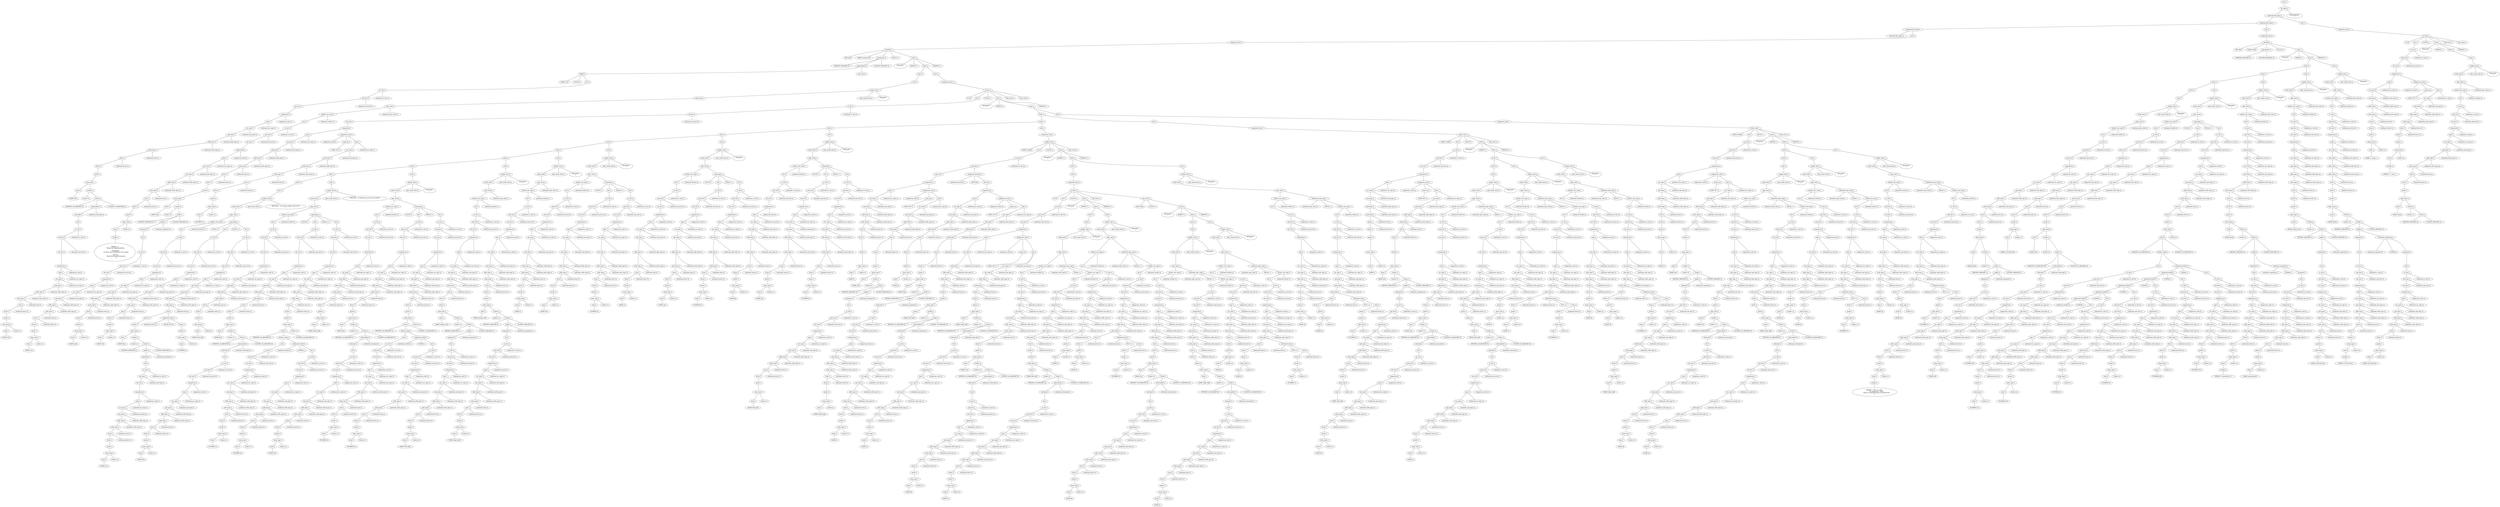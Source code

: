 Graph {
node1 [label="start ()"];
node2 [label="file_input ()"];
node3 [label="continued_file_input ()"];
node4 [label="continued_file_input ()"];
node5 [label="continued_file_input ()"];
node6 [label="continued_file_input (ε)"];
node7 [label="stmt ()"];
node8 [label="compound_stmt ()"];
node9 [label="funcdef ()"];
node10 [label="DEF (def)"];
node11 [label="NAME (merge_sort)"];
node12 [label="parameters ()"];
node13 [label="OPENING_BRACKET (()"];
node14 [label="typedargslist ()"];
node15 [label="tfpdef ()"];
node16 [label="NAME (arr)"];
node17 [label="COLON (:)"];
node18 [label="test ()"];
node19 [label="or_test ()"];
node20 [label="and_test ()"];
node21 [label="not_test ()"];
node22 [label="comparison ()"];
node23 [label="expr ()"];
node24 [label="xor_expr ()"];
node25 [label="and_expr ()"];
node26 [label="shift_expr ()"];
node27 [label="arith_expr ()"];
node28 [label="term ()"];
node29 [label="factor ()"];
node30 [label="power ()"];
node31 [label="atom_expr ()"];
node32 [label="atom ()"];
node33 [label="NAME (list)"];
node34 [label="trailers ()"];
node35 [label="trailers (ε)"];
node36 [label="trailer ()"];
node37 [label="OPENING_SQ_BRACKET ([)"];
node38 [label="subscriptlist ()"];
node39 [label="subscript ()"];
node40 [label="test ()"];
node41 [label="or_test ()"];
node42 [label="and_test ()"];
node43 [label="not_test ()"];
node44 [label="comparison ()"];
node45 [label="expr ()"];
node46 [label="xor_expr ()"];
node47 [label="and_expr ()"];
node48 [label="shift_expr ()"];
node49 [label="arith_expr ()"];
node50 [label="term ()"];
node51 [label="factor ()"];
node52 [label="power ()"];
node53 [label="atom_expr ()"];
node54 [label="atom ()"];
node55 [label="NAME (int)"];
node56 [label="trailers (ε)"];
node57 [label="continued_factor (ε)"];
node58 [label="continued_term (ε)"];
node59 [label="continued_arith_expr (ε)"];
node60 [label="continued_shift_expr (ε)"];
node61 [label="continued_and_expr (ε)"];
node62 [label="continued_xor_expr (ε)"];
node63 [label="comparison_stmt (ε)"];
node64 [label="continued_and_test (ε)"];
node65 [label="continued_or_test (ε)"];
node66 [label="continued_subscript (ε)"];
node67 [label="CLOSING_SQ_BRACKET (])"];
node68 [label="continued_factor (ε)"];
node69 [label="continued_term (ε)"];
node70 [label="continued_arith_expr (ε)"];
node71 [label="continued_shift_expr (ε)"];
node72 [label="continued_and_expr (ε)"];
node73 [label="continued_xor_expr (ε)"];
node74 [label="comparison_stmt (ε)"];
node75 [label="continued_and_test (ε)"];
node76 [label="continued_or_test (ε)"];
node77 [label="next_arg (ε)"];
node78 [label="CLOSING_BRACKET ())"];
node79 [label="COLON (:)"];
node80 [label="suite ()"];
node81 [label="NEWLINE (
)"];
node82 [label="INDENT (-)"];
node83 [label="stmts ()"];
node84 [label="stmts ()"];
node85 [label="stmt ()"];
node86 [label="simple_stmt ()"];
node87 [label="small_stmt ()"];
node88 [label="expr_stmt ()"];
node89 [label="testlist_star_expr ()"];
node90 [label="test ()"];
node91 [label="or_test ()"];
node92 [label="and_test ()"];
node93 [label="not_test ()"];
node94 [label="comparison ()"];
node95 [label="expr ()"];
node96 [label="xor_expr ()"];
node97 [label="and_expr ()"];
node98 [label="shift_expr ()"];
node99 [label="arith_expr ()"];
node100 [label="term ()"];
node101 [label="factor ()"];
node102 [label="power ()"];
node103 [label="atom_expr ()"];
node104 [label="atom ()"];
node105 [label="strings ()"];
node106 [label="STRING (&quot;&quot;&quot;
    Merge sort implementation.
    
    Parameters:
    - arr (list): List of elements to be sorted.
    
    Returns:
    - None (List is sorted in-place).
    &quot;&quot;&quot;)"];
node107 [label="trailers (ε)"];
node108 [label="continued_factor (ε)"];
node109 [label="continued_term (ε)"];
node110 [label="continued_arith_expr (ε)"];
node111 [label="continued_shift_expr (ε)"];
node112 [label="continued_and_expr (ε)"];
node113 [label="continued_xor_expr (ε)"];
node114 [label="comparison_stmt (ε)"];
node115 [label="continued_and_test (ε)"];
node116 [label="continued_or_test (ε)"];
node117 [label="continued_testlist (ε)"];
node118 [label="continued_expr_stmt (ε)"];
node119 [label="next_small_stmt (ε)"];
node120 [label="NEWLINE (
)"];
node121 [label="stmt ()"];
node122 [label="compound_stmt ()"];
node123 [label="if_stmt ()"];
node124 [label="IF (if)"];
node125 [label="test ()"];
node126 [label="or_test ()"];
node127 [label="and_test ()"];
node128 [label="not_test ()"];
node129 [label="comparison ()"];
node130 [label="expr ()"];
node131 [label="xor_expr ()"];
node132 [label="and_expr ()"];
node133 [label="shift_expr ()"];
node134 [label="arith_expr ()"];
node135 [label="term ()"];
node136 [label="factor ()"];
node137 [label="power ()"];
node138 [label="atom_expr ()"];
node139 [label="atom ()"];
node140 [label="NAME (len)"];
node141 [label="trailers ()"];
node142 [label="trailers (ε)"];
node143 [label="trailer ()"];
node144 [label="OPENING_BRACKET (()"];
node145 [label="arglist ()"];
node146 [label="argument ()"];
node147 [label="test ()"];
node148 [label="or_test ()"];
node149 [label="and_test ()"];
node150 [label="not_test ()"];
node151 [label="comparison ()"];
node152 [label="expr ()"];
node153 [label="xor_expr ()"];
node154 [label="and_expr ()"];
node155 [label="shift_expr ()"];
node156 [label="arith_expr ()"];
node157 [label="term ()"];
node158 [label="factor ()"];
node159 [label="power ()"];
node160 [label="atom_expr ()"];
node161 [label="atom ()"];
node162 [label="NAME (arr)"];
node163 [label="trailers (ε)"];
node164 [label="continued_factor (ε)"];
node165 [label="continued_term (ε)"];
node166 [label="continued_arith_expr (ε)"];
node167 [label="continued_shift_expr (ε)"];
node168 [label="continued_and_expr (ε)"];
node169 [label="continued_xor_expr (ε)"];
node170 [label="comparison_stmt (ε)"];
node171 [label="continued_and_test (ε)"];
node172 [label="continued_or_test (ε)"];
node173 [label="continued_argument (ε)"];
node174 [label="CLOSING_BRACKET ())"];
node175 [label="continued_factor (ε)"];
node176 [label="continued_term (ε)"];
node177 [label="continued_arith_expr (ε)"];
node178 [label="continued_shift_expr (ε)"];
node179 [label="continued_and_expr (ε)"];
node180 [label="continued_xor_expr (ε)"];
node181 [label="comparison_stmt ()"];
node182 [label="comparison_stmt (ε)"];
node183 [label="comp_op ()"];
node184 [label="COMP_OP (>)"];
node185 [label="expr ()"];
node186 [label="xor_expr ()"];
node187 [label="and_expr ()"];
node188 [label="shift_expr ()"];
node189 [label="arith_expr ()"];
node190 [label="term ()"];
node191 [label="factor ()"];
node192 [label="power ()"];
node193 [label="atom_expr ()"];
node194 [label="atom ()"];
node195 [label="NUMBER (1)"];
node196 [label="trailers (ε)"];
node197 [label="continued_factor (ε)"];
node198 [label="continued_term (ε)"];
node199 [label="continued_arith_expr (ε)"];
node200 [label="continued_shift_expr (ε)"];
node201 [label="continued_and_expr (ε)"];
node202 [label="continued_xor_expr (ε)"];
node203 [label="continued_and_test (ε)"];
node204 [label="continued_or_test (ε)"];
node205 [label="COLON (:)"];
node206 [label="suite ()"];
node207 [label="NEWLINE (
)"];
node208 [label="INDENT (-)"];
node209 [label="stmts ()"];
node210 [label="stmts ()"];
node211 [label="stmts ()"];
node212 [label="stmts ()"];
node213 [label="stmts ()"];
node214 [label="stmts ()"];
node215 [label="stmts ()"];
node216 [label="stmts ()"];
node217 [label="stmts ()"];
node218 [label="stmts ()"];
node219 [label="stmts ()"];
node220 [label="stmt ()"];
node221 [label="simple_stmt ()"];
node222 [label="small_stmt ()"];
node223 [label="expr_stmt ()"];
node224 [label="testlist_star_expr ()"];
node225 [label="test ()"];
node226 [label="or_test ()"];
node227 [label="and_test ()"];
node228 [label="not_test ()"];
node229 [label="comparison ()"];
node230 [label="expr ()"];
node231 [label="xor_expr ()"];
node232 [label="and_expr ()"];
node233 [label="shift_expr ()"];
node234 [label="arith_expr ()"];
node235 [label="term ()"];
node236 [label="factor ()"];
node237 [label="power ()"];
node238 [label="atom_expr ()"];
node239 [label="atom ()"];
node240 [label="NAME (mid)"];
node241 [label="trailers (ε)"];
node242 [label="continued_factor (ε)"];
node243 [label="continued_term (ε)"];
node244 [label="continued_arith_expr (ε)"];
node245 [label="continued_shift_expr (ε)"];
node246 [label="continued_and_expr (ε)"];
node247 [label="continued_xor_expr (ε)"];
node248 [label="comparison_stmt (ε)"];
node249 [label="continued_and_test (ε)"];
node250 [label="continued_or_test (ε)"];
node251 [label="continued_testlist (ε)"];
node252 [label="annassign ()"];
node253 [label="COLON (:)"];
node254 [label="test ()"];
node255 [label="or_test ()"];
node256 [label="and_test ()"];
node257 [label="not_test ()"];
node258 [label="comparison ()"];
node259 [label="expr ()"];
node260 [label="xor_expr ()"];
node261 [label="and_expr ()"];
node262 [label="shift_expr ()"];
node263 [label="arith_expr ()"];
node264 [label="term ()"];
node265 [label="factor ()"];
node266 [label="power ()"];
node267 [label="atom_expr ()"];
node268 [label="atom ()"];
node269 [label="NAME (int)"];
node270 [label="trailers (ε)"];
node271 [label="continued_factor (ε)"];
node272 [label="continued_term (ε)"];
node273 [label="continued_arith_expr (ε)"];
node274 [label="continued_shift_expr (ε)"];
node275 [label="continued_and_expr (ε)"];
node276 [label="continued_xor_expr (ε)"];
node277 [label="comparison_stmt (ε)"];
node278 [label="continued_and_test (ε)"];
node279 [label="continued_or_test (ε)"];
node280 [label="EQUAL (=)"];
node281 [label="test ()"];
node282 [label="or_test ()"];
node283 [label="and_test ()"];
node284 [label="not_test ()"];
node285 [label="comparison ()"];
node286 [label="expr ()"];
node287 [label="xor_expr ()"];
node288 [label="and_expr ()"];
node289 [label="shift_expr ()"];
node290 [label="arith_expr ()"];
node291 [label="term ()"];
node292 [label="factor ()"];
node293 [label="power ()"];
node294 [label="atom_expr ()"];
node295 [label="atom ()"];
node296 [label="NAME (len)"];
node297 [label="trailers ()"];
node298 [label="trailers (ε)"];
node299 [label="trailer ()"];
node300 [label="OPENING_BRACKET (()"];
node301 [label="arglist ()"];
node302 [label="argument ()"];
node303 [label="test ()"];
node304 [label="or_test ()"];
node305 [label="and_test ()"];
node306 [label="not_test ()"];
node307 [label="comparison ()"];
node308 [label="expr ()"];
node309 [label="xor_expr ()"];
node310 [label="and_expr ()"];
node311 [label="shift_expr ()"];
node312 [label="arith_expr ()"];
node313 [label="term ()"];
node314 [label="factor ()"];
node315 [label="power ()"];
node316 [label="atom_expr ()"];
node317 [label="atom ()"];
node318 [label="NAME (arr)"];
node319 [label="trailers (ε)"];
node320 [label="continued_factor (ε)"];
node321 [label="continued_term (ε)"];
node322 [label="continued_arith_expr (ε)"];
node323 [label="continued_shift_expr (ε)"];
node324 [label="continued_and_expr (ε)"];
node325 [label="continued_xor_expr (ε)"];
node326 [label="comparison_stmt (ε)"];
node327 [label="continued_and_test (ε)"];
node328 [label="continued_or_test (ε)"];
node329 [label="continued_argument (ε)"];
node330 [label="CLOSING_BRACKET ())"];
node331 [label="continued_factor ()"];
node332 [label="continued_factor (ε)"];
node333 [label="FLOOR_DIV (//)"];
node334 [label="factor ()"];
node335 [label="power ()"];
node336 [label="atom_expr ()"];
node337 [label="atom ()"];
node338 [label="NUMBER (2)"];
node339 [label="trailers (ε)"];
node340 [label="continued_term (ε)"];
node341 [label="continued_arith_expr (ε)"];
node342 [label="continued_shift_expr (ε)"];
node343 [label="continued_and_expr (ε)"];
node344 [label="continued_xor_expr (ε)"];
node345 [label="comparison_stmt (ε)"];
node346 [label="continued_and_test (ε)"];
node347 [label="continued_or_test (ε)"];
node348 [label="next_small_stmt (ε)"];
node349 [label="NEWLINE (  # Find the middle of the array
)"];
node350 [label="stmt ()"];
node351 [label="simple_stmt ()"];
node352 [label="small_stmt ()"];
node353 [label="expr_stmt ()"];
node354 [label="testlist_star_expr ()"];
node355 [label="test ()"];
node356 [label="or_test ()"];
node357 [label="and_test ()"];
node358 [label="not_test ()"];
node359 [label="comparison ()"];
node360 [label="expr ()"];
node361 [label="xor_expr ()"];
node362 [label="and_expr ()"];
node363 [label="shift_expr ()"];
node364 [label="arith_expr ()"];
node365 [label="term ()"];
node366 [label="factor ()"];
node367 [label="power ()"];
node368 [label="atom_expr ()"];
node369 [label="atom ()"];
node370 [label="NAME (left_half)"];
node371 [label="trailers (ε)"];
node372 [label="continued_factor (ε)"];
node373 [label="continued_term (ε)"];
node374 [label="continued_arith_expr (ε)"];
node375 [label="continued_shift_expr (ε)"];
node376 [label="continued_and_expr (ε)"];
node377 [label="continued_xor_expr (ε)"];
node378 [label="comparison_stmt (ε)"];
node379 [label="continued_and_test (ε)"];
node380 [label="continued_or_test (ε)"];
node381 [label="continued_testlist (ε)"];
node382 [label="annassign ()"];
node383 [label="COLON (:)"];
node384 [label="test ()"];
node385 [label="or_test ()"];
node386 [label="and_test ()"];
node387 [label="not_test ()"];
node388 [label="comparison ()"];
node389 [label="expr ()"];
node390 [label="xor_expr ()"];
node391 [label="and_expr ()"];
node392 [label="shift_expr ()"];
node393 [label="arith_expr ()"];
node394 [label="term ()"];
node395 [label="factor ()"];
node396 [label="power ()"];
node397 [label="atom_expr ()"];
node398 [label="atom ()"];
node399 [label="NAME (list)"];
node400 [label="trailers ()"];
node401 [label="trailers (ε)"];
node402 [label="trailer ()"];
node403 [label="OPENING_SQ_BRACKET ([)"];
node404 [label="subscriptlist ()"];
node405 [label="subscript ()"];
node406 [label="test ()"];
node407 [label="or_test ()"];
node408 [label="and_test ()"];
node409 [label="not_test ()"];
node410 [label="comparison ()"];
node411 [label="expr ()"];
node412 [label="xor_expr ()"];
node413 [label="and_expr ()"];
node414 [label="shift_expr ()"];
node415 [label="arith_expr ()"];
node416 [label="term ()"];
node417 [label="factor ()"];
node418 [label="power ()"];
node419 [label="atom_expr ()"];
node420 [label="atom ()"];
node421 [label="NAME (int)"];
node422 [label="trailers (ε)"];
node423 [label="continued_factor (ε)"];
node424 [label="continued_term (ε)"];
node425 [label="continued_arith_expr (ε)"];
node426 [label="continued_shift_expr (ε)"];
node427 [label="continued_and_expr (ε)"];
node428 [label="continued_xor_expr (ε)"];
node429 [label="comparison_stmt (ε)"];
node430 [label="continued_and_test (ε)"];
node431 [label="continued_or_test (ε)"];
node432 [label="continued_subscript (ε)"];
node433 [label="CLOSING_SQ_BRACKET (])"];
node434 [label="continued_factor (ε)"];
node435 [label="continued_term (ε)"];
node436 [label="continued_arith_expr (ε)"];
node437 [label="continued_shift_expr (ε)"];
node438 [label="continued_and_expr (ε)"];
node439 [label="continued_xor_expr (ε)"];
node440 [label="comparison_stmt (ε)"];
node441 [label="continued_and_test (ε)"];
node442 [label="continued_or_test (ε)"];
node443 [label="EQUAL (=)"];
node444 [label="test ()"];
node445 [label="or_test ()"];
node446 [label="and_test ()"];
node447 [label="not_test ()"];
node448 [label="comparison ()"];
node449 [label="expr ()"];
node450 [label="xor_expr ()"];
node451 [label="and_expr ()"];
node452 [label="shift_expr ()"];
node453 [label="arith_expr ()"];
node454 [label="term ()"];
node455 [label="factor ()"];
node456 [label="power ()"];
node457 [label="atom_expr ()"];
node458 [label="atom ()"];
node459 [label="OPENING_SQ_BRACKET ([)"];
node460 [label="testlist_comp ()"];
node461 [label="test ()"];
node462 [label="or_test ()"];
node463 [label="and_test ()"];
node464 [label="not_test ()"];
node465 [label="comparison ()"];
node466 [label="expr ()"];
node467 [label="xor_expr ()"];
node468 [label="and_expr ()"];
node469 [label="shift_expr ()"];
node470 [label="arith_expr ()"];
node471 [label="term ()"];
node472 [label="factor ()"];
node473 [label="power ()"];
node474 [label="atom_expr ()"];
node475 [label="atom ()"];
node476 [label="NUMBER (1)"];
node477 [label="trailers (ε)"];
node478 [label="continued_factor (ε)"];
node479 [label="continued_term (ε)"];
node480 [label="continued_arith_expr (ε)"];
node481 [label="continued_shift_expr (ε)"];
node482 [label="continued_and_expr (ε)"];
node483 [label="continued_xor_expr (ε)"];
node484 [label="comparison_stmt (ε)"];
node485 [label="continued_and_test (ε)"];
node486 [label="continued_or_test (ε)"];
node487 [label="continued_testlist ()"];
node488 [label="continued_testlist (ε)"];
node489 [label="COMMA (,)"];
node490 [label="test ()"];
node491 [label="or_test ()"];
node492 [label="and_test ()"];
node493 [label="not_test ()"];
node494 [label="comparison ()"];
node495 [label="expr ()"];
node496 [label="xor_expr ()"];
node497 [label="and_expr ()"];
node498 [label="shift_expr ()"];
node499 [label="arith_expr ()"];
node500 [label="term ()"];
node501 [label="factor ()"];
node502 [label="power ()"];
node503 [label="atom_expr ()"];
node504 [label="atom ()"];
node505 [label="NUMBER (2)"];
node506 [label="trailers (ε)"];
node507 [label="continued_factor (ε)"];
node508 [label="continued_term (ε)"];
node509 [label="continued_arith_expr (ε)"];
node510 [label="continued_shift_expr (ε)"];
node511 [label="continued_and_expr (ε)"];
node512 [label="continued_xor_expr (ε)"];
node513 [label="comparison_stmt (ε)"];
node514 [label="continued_and_test (ε)"];
node515 [label="continued_or_test (ε)"];
node516 [label="CLOSING_SQ_BRACKET (])"];
node517 [label="trailers (ε)"];
node518 [label="continued_factor (ε)"];
node519 [label="continued_term (ε)"];
node520 [label="continued_arith_expr (ε)"];
node521 [label="continued_shift_expr (ε)"];
node522 [label="continued_and_expr (ε)"];
node523 [label="continued_xor_expr (ε)"];
node524 [label="comparison_stmt (ε)"];
node525 [label="continued_and_test (ε)"];
node526 [label="continued_or_test (ε)"];
node527 [label="next_small_stmt (ε)"];
node528 [label="NEWLINE (  # Divide the array into two halves
)"];
node529 [label="stmt ()"];
node530 [label="simple_stmt ()"];
node531 [label="small_stmt ()"];
node532 [label="expr_stmt ()"];
node533 [label="testlist_star_expr ()"];
node534 [label="test ()"];
node535 [label="or_test ()"];
node536 [label="and_test ()"];
node537 [label="not_test ()"];
node538 [label="comparison ()"];
node539 [label="expr ()"];
node540 [label="xor_expr ()"];
node541 [label="and_expr ()"];
node542 [label="shift_expr ()"];
node543 [label="arith_expr ()"];
node544 [label="term ()"];
node545 [label="factor ()"];
node546 [label="power ()"];
node547 [label="atom_expr ()"];
node548 [label="atom ()"];
node549 [label="NAME (right_half)"];
node550 [label="trailers (ε)"];
node551 [label="continued_factor (ε)"];
node552 [label="continued_term (ε)"];
node553 [label="continued_arith_expr (ε)"];
node554 [label="continued_shift_expr (ε)"];
node555 [label="continued_and_expr (ε)"];
node556 [label="continued_xor_expr (ε)"];
node557 [label="comparison_stmt (ε)"];
node558 [label="continued_and_test (ε)"];
node559 [label="continued_or_test (ε)"];
node560 [label="continued_testlist (ε)"];
node561 [label="annassign ()"];
node562 [label="COLON (:)"];
node563 [label="test ()"];
node564 [label="or_test ()"];
node565 [label="and_test ()"];
node566 [label="not_test ()"];
node567 [label="comparison ()"];
node568 [label="expr ()"];
node569 [label="xor_expr ()"];
node570 [label="and_expr ()"];
node571 [label="shift_expr ()"];
node572 [label="arith_expr ()"];
node573 [label="term ()"];
node574 [label="factor ()"];
node575 [label="power ()"];
node576 [label="atom_expr ()"];
node577 [label="atom ()"];
node578 [label="NAME (list)"];
node579 [label="trailers ()"];
node580 [label="trailers (ε)"];
node581 [label="trailer ()"];
node582 [label="OPENING_SQ_BRACKET ([)"];
node583 [label="subscriptlist ()"];
node584 [label="subscript ()"];
node585 [label="test ()"];
node586 [label="or_test ()"];
node587 [label="and_test ()"];
node588 [label="not_test ()"];
node589 [label="comparison ()"];
node590 [label="expr ()"];
node591 [label="xor_expr ()"];
node592 [label="and_expr ()"];
node593 [label="shift_expr ()"];
node594 [label="arith_expr ()"];
node595 [label="term ()"];
node596 [label="factor ()"];
node597 [label="power ()"];
node598 [label="atom_expr ()"];
node599 [label="atom ()"];
node600 [label="NAME (int)"];
node601 [label="trailers (ε)"];
node602 [label="continued_factor (ε)"];
node603 [label="continued_term (ε)"];
node604 [label="continued_arith_expr (ε)"];
node605 [label="continued_shift_expr (ε)"];
node606 [label="continued_and_expr (ε)"];
node607 [label="continued_xor_expr (ε)"];
node608 [label="comparison_stmt (ε)"];
node609 [label="continued_and_test (ε)"];
node610 [label="continued_or_test (ε)"];
node611 [label="continued_subscript (ε)"];
node612 [label="CLOSING_SQ_BRACKET (])"];
node613 [label="continued_factor (ε)"];
node614 [label="continued_term (ε)"];
node615 [label="continued_arith_expr (ε)"];
node616 [label="continued_shift_expr (ε)"];
node617 [label="continued_and_expr (ε)"];
node618 [label="continued_xor_expr (ε)"];
node619 [label="comparison_stmt (ε)"];
node620 [label="continued_and_test (ε)"];
node621 [label="continued_or_test (ε)"];
node622 [label="EQUAL (=)"];
node623 [label="test ()"];
node624 [label="or_test ()"];
node625 [label="and_test ()"];
node626 [label="not_test ()"];
node627 [label="comparison ()"];
node628 [label="expr ()"];
node629 [label="xor_expr ()"];
node630 [label="and_expr ()"];
node631 [label="shift_expr ()"];
node632 [label="arith_expr ()"];
node633 [label="term ()"];
node634 [label="factor ()"];
node635 [label="power ()"];
node636 [label="atom_expr ()"];
node637 [label="atom ()"];
node638 [label="OPENING_SQ_BRACKET ([)"];
node639 [label="testlist_comp ()"];
node640 [label="test ()"];
node641 [label="or_test ()"];
node642 [label="and_test ()"];
node643 [label="not_test ()"];
node644 [label="comparison ()"];
node645 [label="expr ()"];
node646 [label="xor_expr ()"];
node647 [label="and_expr ()"];
node648 [label="shift_expr ()"];
node649 [label="arith_expr ()"];
node650 [label="term ()"];
node651 [label="factor ()"];
node652 [label="power ()"];
node653 [label="atom_expr ()"];
node654 [label="atom ()"];
node655 [label="NUMBER (2)"];
node656 [label="trailers (ε)"];
node657 [label="continued_factor (ε)"];
node658 [label="continued_term (ε)"];
node659 [label="continued_arith_expr (ε)"];
node660 [label="continued_shift_expr (ε)"];
node661 [label="continued_and_expr (ε)"];
node662 [label="continued_xor_expr (ε)"];
node663 [label="comparison_stmt (ε)"];
node664 [label="continued_and_test (ε)"];
node665 [label="continued_or_test (ε)"];
node666 [label="continued_testlist ()"];
node667 [label="continued_testlist (ε)"];
node668 [label="COMMA (,)"];
node669 [label="test ()"];
node670 [label="or_test ()"];
node671 [label="and_test ()"];
node672 [label="not_test ()"];
node673 [label="comparison ()"];
node674 [label="expr ()"];
node675 [label="xor_expr ()"];
node676 [label="and_expr ()"];
node677 [label="shift_expr ()"];
node678 [label="arith_expr ()"];
node679 [label="term ()"];
node680 [label="factor ()"];
node681 [label="power ()"];
node682 [label="atom_expr ()"];
node683 [label="atom ()"];
node684 [label="NUMBER (3)"];
node685 [label="trailers (ε)"];
node686 [label="continued_factor (ε)"];
node687 [label="continued_term (ε)"];
node688 [label="continued_arith_expr (ε)"];
node689 [label="continued_shift_expr (ε)"];
node690 [label="continued_and_expr (ε)"];
node691 [label="continued_xor_expr (ε)"];
node692 [label="comparison_stmt (ε)"];
node693 [label="continued_and_test (ε)"];
node694 [label="continued_or_test (ε)"];
node695 [label="CLOSING_SQ_BRACKET (])"];
node696 [label="trailers (ε)"];
node697 [label="continued_factor (ε)"];
node698 [label="continued_term (ε)"];
node699 [label="continued_arith_expr (ε)"];
node700 [label="continued_shift_expr (ε)"];
node701 [label="continued_and_expr (ε)"];
node702 [label="continued_xor_expr (ε)"];
node703 [label="comparison_stmt (ε)"];
node704 [label="continued_and_test (ε)"];
node705 [label="continued_or_test (ε)"];
node706 [label="next_small_stmt (ε)"];
node707 [label="NEWLINE (
)"];
node708 [label="stmt ()"];
node709 [label="simple_stmt ()"];
node710 [label="small_stmt ()"];
node711 [label="expr_stmt ()"];
node712 [label="testlist_star_expr ()"];
node713 [label="test ()"];
node714 [label="or_test ()"];
node715 [label="and_test ()"];
node716 [label="not_test ()"];
node717 [label="comparison ()"];
node718 [label="expr ()"];
node719 [label="xor_expr ()"];
node720 [label="and_expr ()"];
node721 [label="shift_expr ()"];
node722 [label="arith_expr ()"];
node723 [label="term ()"];
node724 [label="factor ()"];
node725 [label="power ()"];
node726 [label="atom_expr ()"];
node727 [label="atom ()"];
node728 [label="NAME (merge_sort)"];
node729 [label="trailers ()"];
node730 [label="trailers (ε)"];
node731 [label="trailer ()"];
node732 [label="OPENING_BRACKET (()"];
node733 [label="arglist ()"];
node734 [label="argument ()"];
node735 [label="test ()"];
node736 [label="or_test ()"];
node737 [label="and_test ()"];
node738 [label="not_test ()"];
node739 [label="comparison ()"];
node740 [label="expr ()"];
node741 [label="xor_expr ()"];
node742 [label="and_expr ()"];
node743 [label="shift_expr ()"];
node744 [label="arith_expr ()"];
node745 [label="term ()"];
node746 [label="factor ()"];
node747 [label="power ()"];
node748 [label="atom_expr ()"];
node749 [label="atom ()"];
node750 [label="NAME (left_half)"];
node751 [label="trailers (ε)"];
node752 [label="continued_factor (ε)"];
node753 [label="continued_term (ε)"];
node754 [label="continued_arith_expr (ε)"];
node755 [label="continued_shift_expr (ε)"];
node756 [label="continued_and_expr (ε)"];
node757 [label="continued_xor_expr (ε)"];
node758 [label="comparison_stmt (ε)"];
node759 [label="continued_and_test (ε)"];
node760 [label="continued_or_test (ε)"];
node761 [label="continued_argument (ε)"];
node762 [label="CLOSING_BRACKET ())"];
node763 [label="continued_factor (ε)"];
node764 [label="continued_term (ε)"];
node765 [label="continued_arith_expr (ε)"];
node766 [label="continued_shift_expr (ε)"];
node767 [label="continued_and_expr (ε)"];
node768 [label="continued_xor_expr (ε)"];
node769 [label="comparison_stmt (ε)"];
node770 [label="continued_and_test (ε)"];
node771 [label="continued_or_test (ε)"];
node772 [label="continued_testlist (ε)"];
node773 [label="continued_expr_stmt (ε)"];
node774 [label="next_small_stmt (ε)"];
node775 [label="NEWLINE (
)"];
node776 [label="stmt ()"];
node777 [label="simple_stmt ()"];
node778 [label="small_stmt ()"];
node779 [label="expr_stmt ()"];
node780 [label="testlist_star_expr ()"];
node781 [label="test ()"];
node782 [label="or_test ()"];
node783 [label="and_test ()"];
node784 [label="not_test ()"];
node785 [label="comparison ()"];
node786 [label="expr ()"];
node787 [label="xor_expr ()"];
node788 [label="and_expr ()"];
node789 [label="shift_expr ()"];
node790 [label="arith_expr ()"];
node791 [label="term ()"];
node792 [label="factor ()"];
node793 [label="power ()"];
node794 [label="atom_expr ()"];
node795 [label="atom ()"];
node796 [label="NAME (merge_sort)"];
node797 [label="trailers ()"];
node798 [label="trailers (ε)"];
node799 [label="trailer ()"];
node800 [label="OPENING_BRACKET (()"];
node801 [label="arglist ()"];
node802 [label="argument ()"];
node803 [label="test ()"];
node804 [label="or_test ()"];
node805 [label="and_test ()"];
node806 [label="not_test ()"];
node807 [label="comparison ()"];
node808 [label="expr ()"];
node809 [label="xor_expr ()"];
node810 [label="and_expr ()"];
node811 [label="shift_expr ()"];
node812 [label="arith_expr ()"];
node813 [label="term ()"];
node814 [label="factor ()"];
node815 [label="power ()"];
node816 [label="atom_expr ()"];
node817 [label="atom ()"];
node818 [label="NAME (right_half)"];
node819 [label="trailers (ε)"];
node820 [label="continued_factor (ε)"];
node821 [label="continued_term (ε)"];
node822 [label="continued_arith_expr (ε)"];
node823 [label="continued_shift_expr (ε)"];
node824 [label="continued_and_expr (ε)"];
node825 [label="continued_xor_expr (ε)"];
node826 [label="comparison_stmt (ε)"];
node827 [label="continued_and_test (ε)"];
node828 [label="continued_or_test (ε)"];
node829 [label="continued_argument (ε)"];
node830 [label="CLOSING_BRACKET ())"];
node831 [label="continued_factor (ε)"];
node832 [label="continued_term (ε)"];
node833 [label="continued_arith_expr (ε)"];
node834 [label="continued_shift_expr (ε)"];
node835 [label="continued_and_expr (ε)"];
node836 [label="continued_xor_expr (ε)"];
node837 [label="comparison_stmt (ε)"];
node838 [label="continued_and_test (ε)"];
node839 [label="continued_or_test (ε)"];
node840 [label="continued_testlist (ε)"];
node841 [label="continued_expr_stmt (ε)"];
node842 [label="next_small_stmt (ε)"];
node843 [label="NEWLINE (
)"];
node844 [label="stmt ()"];
node845 [label="simple_stmt ()"];
node846 [label="small_stmt ()"];
node847 [label="expr_stmt ()"];
node848 [label="testlist_star_expr ()"];
node849 [label="test ()"];
node850 [label="or_test ()"];
node851 [label="and_test ()"];
node852 [label="not_test ()"];
node853 [label="comparison ()"];
node854 [label="expr ()"];
node855 [label="xor_expr ()"];
node856 [label="and_expr ()"];
node857 [label="shift_expr ()"];
node858 [label="arith_expr ()"];
node859 [label="term ()"];
node860 [label="factor ()"];
node861 [label="power ()"];
node862 [label="atom_expr ()"];
node863 [label="atom ()"];
node864 [label="NAME (i)"];
node865 [label="trailers (ε)"];
node866 [label="continued_factor (ε)"];
node867 [label="continued_term (ε)"];
node868 [label="continued_arith_expr (ε)"];
node869 [label="continued_shift_expr (ε)"];
node870 [label="continued_and_expr (ε)"];
node871 [label="continued_xor_expr (ε)"];
node872 [label="comparison_stmt (ε)"];
node873 [label="continued_and_test (ε)"];
node874 [label="continued_or_test (ε)"];
node875 [label="continued_testlist (ε)"];
node876 [label="annassign ()"];
node877 [label="COLON (:)"];
node878 [label="test ()"];
node879 [label="or_test ()"];
node880 [label="and_test ()"];
node881 [label="not_test ()"];
node882 [label="comparison ()"];
node883 [label="expr ()"];
node884 [label="xor_expr ()"];
node885 [label="and_expr ()"];
node886 [label="shift_expr ()"];
node887 [label="arith_expr ()"];
node888 [label="term ()"];
node889 [label="factor ()"];
node890 [label="power ()"];
node891 [label="atom_expr ()"];
node892 [label="atom ()"];
node893 [label="NAME (int)"];
node894 [label="trailers (ε)"];
node895 [label="continued_factor (ε)"];
node896 [label="continued_term (ε)"];
node897 [label="continued_arith_expr (ε)"];
node898 [label="continued_shift_expr (ε)"];
node899 [label="continued_and_expr (ε)"];
node900 [label="continued_xor_expr (ε)"];
node901 [label="comparison_stmt (ε)"];
node902 [label="continued_and_test (ε)"];
node903 [label="continued_or_test (ε)"];
node904 [label="EQUAL (=)"];
node905 [label="test ()"];
node906 [label="or_test ()"];
node907 [label="and_test ()"];
node908 [label="not_test ()"];
node909 [label="comparison ()"];
node910 [label="expr ()"];
node911 [label="xor_expr ()"];
node912 [label="and_expr ()"];
node913 [label="shift_expr ()"];
node914 [label="arith_expr ()"];
node915 [label="term ()"];
node916 [label="factor ()"];
node917 [label="power ()"];
node918 [label="atom_expr ()"];
node919 [label="atom ()"];
node920 [label="NUMBER (0)"];
node921 [label="trailers (ε)"];
node922 [label="continued_factor (ε)"];
node923 [label="continued_term (ε)"];
node924 [label="continued_arith_expr (ε)"];
node925 [label="continued_shift_expr (ε)"];
node926 [label="continued_and_expr (ε)"];
node927 [label="continued_xor_expr (ε)"];
node928 [label="comparison_stmt (ε)"];
node929 [label="continued_and_test (ε)"];
node930 [label="continued_or_test (ε)"];
node931 [label="next_small_stmt (ε)"];
node932 [label="NEWLINE ( 
)"];
node933 [label="stmt ()"];
node934 [label="simple_stmt ()"];
node935 [label="small_stmt ()"];
node936 [label="expr_stmt ()"];
node937 [label="testlist_star_expr ()"];
node938 [label="test ()"];
node939 [label="or_test ()"];
node940 [label="and_test ()"];
node941 [label="not_test ()"];
node942 [label="comparison ()"];
node943 [label="expr ()"];
node944 [label="xor_expr ()"];
node945 [label="and_expr ()"];
node946 [label="shift_expr ()"];
node947 [label="arith_expr ()"];
node948 [label="term ()"];
node949 [label="factor ()"];
node950 [label="power ()"];
node951 [label="atom_expr ()"];
node952 [label="atom ()"];
node953 [label="NAME (j)"];
node954 [label="trailers (ε)"];
node955 [label="continued_factor (ε)"];
node956 [label="continued_term (ε)"];
node957 [label="continued_arith_expr (ε)"];
node958 [label="continued_shift_expr (ε)"];
node959 [label="continued_and_expr (ε)"];
node960 [label="continued_xor_expr (ε)"];
node961 [label="comparison_stmt (ε)"];
node962 [label="continued_and_test (ε)"];
node963 [label="continued_or_test (ε)"];
node964 [label="continued_testlist (ε)"];
node965 [label="annassign ()"];
node966 [label="COLON (:)"];
node967 [label="test ()"];
node968 [label="or_test ()"];
node969 [label="and_test ()"];
node970 [label="not_test ()"];
node971 [label="comparison ()"];
node972 [label="expr ()"];
node973 [label="xor_expr ()"];
node974 [label="and_expr ()"];
node975 [label="shift_expr ()"];
node976 [label="arith_expr ()"];
node977 [label="term ()"];
node978 [label="factor ()"];
node979 [label="power ()"];
node980 [label="atom_expr ()"];
node981 [label="atom ()"];
node982 [label="NAME (int)"];
node983 [label="trailers (ε)"];
node984 [label="continued_factor (ε)"];
node985 [label="continued_term (ε)"];
node986 [label="continued_arith_expr (ε)"];
node987 [label="continued_shift_expr (ε)"];
node988 [label="continued_and_expr (ε)"];
node989 [label="continued_xor_expr (ε)"];
node990 [label="comparison_stmt (ε)"];
node991 [label="continued_and_test (ε)"];
node992 [label="continued_or_test (ε)"];
node993 [label="EQUAL (=)"];
node994 [label="test ()"];
node995 [label="or_test ()"];
node996 [label="and_test ()"];
node997 [label="not_test ()"];
node998 [label="comparison ()"];
node999 [label="expr ()"];
node1000 [label="xor_expr ()"];
node1001 [label="and_expr ()"];
node1002 [label="shift_expr ()"];
node1003 [label="arith_expr ()"];
node1004 [label="term ()"];
node1005 [label="factor ()"];
node1006 [label="power ()"];
node1007 [label="atom_expr ()"];
node1008 [label="atom ()"];
node1009 [label="NUMBER (0)"];
node1010 [label="trailers (ε)"];
node1011 [label="continued_factor (ε)"];
node1012 [label="continued_term (ε)"];
node1013 [label="continued_arith_expr (ε)"];
node1014 [label="continued_shift_expr (ε)"];
node1015 [label="continued_and_expr (ε)"];
node1016 [label="continued_xor_expr (ε)"];
node1017 [label="comparison_stmt (ε)"];
node1018 [label="continued_and_test (ε)"];
node1019 [label="continued_or_test (ε)"];
node1020 [label="next_small_stmt (ε)"];
node1021 [label="NEWLINE (
)"];
node1022 [label="stmt ()"];
node1023 [label="simple_stmt ()"];
node1024 [label="small_stmt ()"];
node1025 [label="expr_stmt ()"];
node1026 [label="testlist_star_expr ()"];
node1027 [label="test ()"];
node1028 [label="or_test ()"];
node1029 [label="and_test ()"];
node1030 [label="not_test ()"];
node1031 [label="comparison ()"];
node1032 [label="expr ()"];
node1033 [label="xor_expr ()"];
node1034 [label="and_expr ()"];
node1035 [label="shift_expr ()"];
node1036 [label="arith_expr ()"];
node1037 [label="term ()"];
node1038 [label="factor ()"];
node1039 [label="power ()"];
node1040 [label="atom_expr ()"];
node1041 [label="atom ()"];
node1042 [label="NAME (k)"];
node1043 [label="trailers (ε)"];
node1044 [label="continued_factor (ε)"];
node1045 [label="continued_term (ε)"];
node1046 [label="continued_arith_expr (ε)"];
node1047 [label="continued_shift_expr (ε)"];
node1048 [label="continued_and_expr (ε)"];
node1049 [label="continued_xor_expr (ε)"];
node1050 [label="comparison_stmt (ε)"];
node1051 [label="continued_and_test (ε)"];
node1052 [label="continued_or_test (ε)"];
node1053 [label="continued_testlist (ε)"];
node1054 [label="annassign ()"];
node1055 [label="COLON (:)"];
node1056 [label="test ()"];
node1057 [label="or_test ()"];
node1058 [label="and_test ()"];
node1059 [label="not_test ()"];
node1060 [label="comparison ()"];
node1061 [label="expr ()"];
node1062 [label="xor_expr ()"];
node1063 [label="and_expr ()"];
node1064 [label="shift_expr ()"];
node1065 [label="arith_expr ()"];
node1066 [label="term ()"];
node1067 [label="factor ()"];
node1068 [label="power ()"];
node1069 [label="atom_expr ()"];
node1070 [label="atom ()"];
node1071 [label="NAME (int)"];
node1072 [label="trailers (ε)"];
node1073 [label="continued_factor (ε)"];
node1074 [label="continued_term (ε)"];
node1075 [label="continued_arith_expr (ε)"];
node1076 [label="continued_shift_expr (ε)"];
node1077 [label="continued_and_expr (ε)"];
node1078 [label="continued_xor_expr (ε)"];
node1079 [label="comparison_stmt (ε)"];
node1080 [label="continued_and_test (ε)"];
node1081 [label="continued_or_test (ε)"];
node1082 [label="EQUAL (=)"];
node1083 [label="test ()"];
node1084 [label="or_test ()"];
node1085 [label="and_test ()"];
node1086 [label="not_test ()"];
node1087 [label="comparison ()"];
node1088 [label="expr ()"];
node1089 [label="xor_expr ()"];
node1090 [label="and_expr ()"];
node1091 [label="shift_expr ()"];
node1092 [label="arith_expr ()"];
node1093 [label="term ()"];
node1094 [label="factor ()"];
node1095 [label="power ()"];
node1096 [label="atom_expr ()"];
node1097 [label="atom ()"];
node1098 [label="NUMBER (0)"];
node1099 [label="trailers (ε)"];
node1100 [label="continued_factor (ε)"];
node1101 [label="continued_term (ε)"];
node1102 [label="continued_arith_expr (ε)"];
node1103 [label="continued_shift_expr (ε)"];
node1104 [label="continued_and_expr (ε)"];
node1105 [label="continued_xor_expr (ε)"];
node1106 [label="comparison_stmt (ε)"];
node1107 [label="continued_and_test (ε)"];
node1108 [label="continued_or_test (ε)"];
node1109 [label="next_small_stmt (ε)"];
node1110 [label="NEWLINE (
)"];
node1111 [label="stmt ()"];
node1112 [label="compound_stmt ()"];
node1113 [label="while_stmt ()"];
node1114 [label="WHILE (while)"];
node1115 [label="test ()"];
node1116 [label="or_test ()"];
node1117 [label="and_test ()"];
node1118 [label="not_test ()"];
node1119 [label="comparison ()"];
node1120 [label="expr ()"];
node1121 [label="xor_expr ()"];
node1122 [label="and_expr ()"];
node1123 [label="shift_expr ()"];
node1124 [label="arith_expr ()"];
node1125 [label="term ()"];
node1126 [label="factor ()"];
node1127 [label="power ()"];
node1128 [label="atom_expr ()"];
node1129 [label="atom ()"];
node1130 [label="NAME (i)"];
node1131 [label="trailers (ε)"];
node1132 [label="continued_factor (ε)"];
node1133 [label="continued_term (ε)"];
node1134 [label="continued_arith_expr (ε)"];
node1135 [label="continued_shift_expr (ε)"];
node1136 [label="continued_and_expr (ε)"];
node1137 [label="continued_xor_expr (ε)"];
node1138 [label="comparison_stmt ()"];
node1139 [label="comparison_stmt (ε)"];
node1140 [label="comp_op ()"];
node1141 [label="COMP_OP (<)"];
node1142 [label="expr ()"];
node1143 [label="xor_expr ()"];
node1144 [label="and_expr ()"];
node1145 [label="shift_expr ()"];
node1146 [label="arith_expr ()"];
node1147 [label="term ()"];
node1148 [label="factor ()"];
node1149 [label="power ()"];
node1150 [label="atom_expr ()"];
node1151 [label="atom ()"];
node1152 [label="NAME (len)"];
node1153 [label="trailers ()"];
node1154 [label="trailers (ε)"];
node1155 [label="trailer ()"];
node1156 [label="OPENING_BRACKET (()"];
node1157 [label="arglist ()"];
node1158 [label="argument ()"];
node1159 [label="test ()"];
node1160 [label="or_test ()"];
node1161 [label="and_test ()"];
node1162 [label="not_test ()"];
node1163 [label="comparison ()"];
node1164 [label="expr ()"];
node1165 [label="xor_expr ()"];
node1166 [label="and_expr ()"];
node1167 [label="shift_expr ()"];
node1168 [label="arith_expr ()"];
node1169 [label="term ()"];
node1170 [label="factor ()"];
node1171 [label="power ()"];
node1172 [label="atom_expr ()"];
node1173 [label="atom ()"];
node1174 [label="NAME (left_half)"];
node1175 [label="trailers (ε)"];
node1176 [label="continued_factor (ε)"];
node1177 [label="continued_term (ε)"];
node1178 [label="continued_arith_expr (ε)"];
node1179 [label="continued_shift_expr (ε)"];
node1180 [label="continued_and_expr (ε)"];
node1181 [label="continued_xor_expr (ε)"];
node1182 [label="comparison_stmt (ε)"];
node1183 [label="continued_and_test (ε)"];
node1184 [label="continued_or_test (ε)"];
node1185 [label="continued_argument (ε)"];
node1186 [label="CLOSING_BRACKET ())"];
node1187 [label="continued_factor (ε)"];
node1188 [label="continued_term (ε)"];
node1189 [label="continued_arith_expr (ε)"];
node1190 [label="continued_shift_expr (ε)"];
node1191 [label="continued_and_expr (ε)"];
node1192 [label="continued_xor_expr (ε)"];
node1193 [label="continued_and_test ()"];
node1194 [label="continued_and_test (ε)"];
node1195 [label="AND (and)"];
node1196 [label="not_test ()"];
node1197 [label="comparison ()"];
node1198 [label="expr ()"];
node1199 [label="xor_expr ()"];
node1200 [label="and_expr ()"];
node1201 [label="shift_expr ()"];
node1202 [label="arith_expr ()"];
node1203 [label="term ()"];
node1204 [label="factor ()"];
node1205 [label="power ()"];
node1206 [label="atom_expr ()"];
node1207 [label="atom ()"];
node1208 [label="NAME (j)"];
node1209 [label="trailers (ε)"];
node1210 [label="continued_factor (ε)"];
node1211 [label="continued_term (ε)"];
node1212 [label="continued_arith_expr (ε)"];
node1213 [label="continued_shift_expr (ε)"];
node1214 [label="continued_and_expr (ε)"];
node1215 [label="continued_xor_expr (ε)"];
node1216 [label="comparison_stmt ()"];
node1217 [label="comparison_stmt (ε)"];
node1218 [label="comp_op ()"];
node1219 [label="COMP_OP (<)"];
node1220 [label="expr ()"];
node1221 [label="xor_expr ()"];
node1222 [label="and_expr ()"];
node1223 [label="shift_expr ()"];
node1224 [label="arith_expr ()"];
node1225 [label="term ()"];
node1226 [label="factor ()"];
node1227 [label="power ()"];
node1228 [label="atom_expr ()"];
node1229 [label="atom ()"];
node1230 [label="NAME (len)"];
node1231 [label="trailers ()"];
node1232 [label="trailers (ε)"];
node1233 [label="trailer ()"];
node1234 [label="OPENING_BRACKET (()"];
node1235 [label="arglist ()"];
node1236 [label="argument ()"];
node1237 [label="test ()"];
node1238 [label="or_test ()"];
node1239 [label="and_test ()"];
node1240 [label="not_test ()"];
node1241 [label="comparison ()"];
node1242 [label="expr ()"];
node1243 [label="xor_expr ()"];
node1244 [label="and_expr ()"];
node1245 [label="shift_expr ()"];
node1246 [label="arith_expr ()"];
node1247 [label="term ()"];
node1248 [label="factor ()"];
node1249 [label="power ()"];
node1250 [label="atom_expr ()"];
node1251 [label="atom ()"];
node1252 [label="NAME (right_half)"];
node1253 [label="trailers (ε)"];
node1254 [label="continued_factor (ε)"];
node1255 [label="continued_term (ε)"];
node1256 [label="continued_arith_expr (ε)"];
node1257 [label="continued_shift_expr (ε)"];
node1258 [label="continued_and_expr (ε)"];
node1259 [label="continued_xor_expr (ε)"];
node1260 [label="comparison_stmt (ε)"];
node1261 [label="continued_and_test (ε)"];
node1262 [label="continued_or_test (ε)"];
node1263 [label="continued_argument (ε)"];
node1264 [label="CLOSING_BRACKET ())"];
node1265 [label="continued_factor (ε)"];
node1266 [label="continued_term (ε)"];
node1267 [label="continued_arith_expr (ε)"];
node1268 [label="continued_shift_expr (ε)"];
node1269 [label="continued_and_expr (ε)"];
node1270 [label="continued_xor_expr (ε)"];
node1271 [label="continued_or_test (ε)"];
node1272 [label="COLON (:)"];
node1273 [label="suite ()"];
node1274 [label="NEWLINE (
)"];
node1275 [label="INDENT (-)"];
node1276 [label="stmts ()"];
node1277 [label="stmts ()"];
node1278 [label="stmt ()"];
node1279 [label="compound_stmt ()"];
node1280 [label="if_stmt ()"];
node1281 [label="IF (if)"];
node1282 [label="test ()"];
node1283 [label="or_test ()"];
node1284 [label="and_test ()"];
node1285 [label="not_test ()"];
node1286 [label="comparison ()"];
node1287 [label="expr ()"];
node1288 [label="xor_expr ()"];
node1289 [label="and_expr ()"];
node1290 [label="shift_expr ()"];
node1291 [label="arith_expr ()"];
node1292 [label="term ()"];
node1293 [label="factor ()"];
node1294 [label="power ()"];
node1295 [label="atom_expr ()"];
node1296 [label="atom ()"];
node1297 [label="NAME (left_half)"];
node1298 [label="trailers ()"];
node1299 [label="trailers (ε)"];
node1300 [label="trailer ()"];
node1301 [label="OPENING_SQ_BRACKET ([)"];
node1302 [label="subscriptlist ()"];
node1303 [label="subscript ()"];
node1304 [label="test ()"];
node1305 [label="or_test ()"];
node1306 [label="and_test ()"];
node1307 [label="not_test ()"];
node1308 [label="comparison ()"];
node1309 [label="expr ()"];
node1310 [label="xor_expr ()"];
node1311 [label="and_expr ()"];
node1312 [label="shift_expr ()"];
node1313 [label="arith_expr ()"];
node1314 [label="term ()"];
node1315 [label="factor ()"];
node1316 [label="power ()"];
node1317 [label="atom_expr ()"];
node1318 [label="atom ()"];
node1319 [label="NAME (i)"];
node1320 [label="trailers (ε)"];
node1321 [label="continued_factor (ε)"];
node1322 [label="continued_term (ε)"];
node1323 [label="continued_arith_expr (ε)"];
node1324 [label="continued_shift_expr (ε)"];
node1325 [label="continued_and_expr (ε)"];
node1326 [label="continued_xor_expr (ε)"];
node1327 [label="comparison_stmt (ε)"];
node1328 [label="continued_and_test (ε)"];
node1329 [label="continued_or_test (ε)"];
node1330 [label="continued_subscript (ε)"];
node1331 [label="CLOSING_SQ_BRACKET (])"];
node1332 [label="continued_factor (ε)"];
node1333 [label="continued_term (ε)"];
node1334 [label="continued_arith_expr (ε)"];
node1335 [label="continued_shift_expr (ε)"];
node1336 [label="continued_and_expr (ε)"];
node1337 [label="continued_xor_expr (ε)"];
node1338 [label="comparison_stmt ()"];
node1339 [label="comparison_stmt (ε)"];
node1340 [label="comp_op ()"];
node1341 [label="COMP_OP (<)"];
node1342 [label="expr ()"];
node1343 [label="xor_expr ()"];
node1344 [label="and_expr ()"];
node1345 [label="shift_expr ()"];
node1346 [label="arith_expr ()"];
node1347 [label="term ()"];
node1348 [label="factor ()"];
node1349 [label="power ()"];
node1350 [label="atom_expr ()"];
node1351 [label="atom ()"];
node1352 [label="NAME (right_half)"];
node1353 [label="trailers ()"];
node1354 [label="trailers (ε)"];
node1355 [label="trailer ()"];
node1356 [label="OPENING_SQ_BRACKET ([)"];
node1357 [label="subscriptlist ()"];
node1358 [label="subscript ()"];
node1359 [label="test ()"];
node1360 [label="or_test ()"];
node1361 [label="and_test ()"];
node1362 [label="not_test ()"];
node1363 [label="comparison ()"];
node1364 [label="expr ()"];
node1365 [label="xor_expr ()"];
node1366 [label="and_expr ()"];
node1367 [label="shift_expr ()"];
node1368 [label="arith_expr ()"];
node1369 [label="term ()"];
node1370 [label="factor ()"];
node1371 [label="power ()"];
node1372 [label="atom_expr ()"];
node1373 [label="atom ()"];
node1374 [label="NAME (j)"];
node1375 [label="trailers (ε)"];
node1376 [label="continued_factor (ε)"];
node1377 [label="continued_term (ε)"];
node1378 [label="continued_arith_expr (ε)"];
node1379 [label="continued_shift_expr (ε)"];
node1380 [label="continued_and_expr (ε)"];
node1381 [label="continued_xor_expr (ε)"];
node1382 [label="comparison_stmt (ε)"];
node1383 [label="continued_and_test (ε)"];
node1384 [label="continued_or_test (ε)"];
node1385 [label="continued_subscript (ε)"];
node1386 [label="CLOSING_SQ_BRACKET (])"];
node1387 [label="continued_factor (ε)"];
node1388 [label="continued_term (ε)"];
node1389 [label="continued_arith_expr (ε)"];
node1390 [label="continued_shift_expr (ε)"];
node1391 [label="continued_and_expr (ε)"];
node1392 [label="continued_xor_expr (ε)"];
node1393 [label="continued_and_test (ε)"];
node1394 [label="continued_or_test (ε)"];
node1395 [label="COLON (:)"];
node1396 [label="suite ()"];
node1397 [label="NEWLINE (
)"];
node1398 [label="INDENT (-)"];
node1399 [label="stmts ()"];
node1400 [label="stmts ()"];
node1401 [label="stmt ()"];
node1402 [label="simple_stmt ()"];
node1403 [label="small_stmt ()"];
node1404 [label="expr_stmt ()"];
node1405 [label="testlist_star_expr ()"];
node1406 [label="test ()"];
node1407 [label="or_test ()"];
node1408 [label="and_test ()"];
node1409 [label="not_test ()"];
node1410 [label="comparison ()"];
node1411 [label="expr ()"];
node1412 [label="xor_expr ()"];
node1413 [label="and_expr ()"];
node1414 [label="shift_expr ()"];
node1415 [label="arith_expr ()"];
node1416 [label="term ()"];
node1417 [label="factor ()"];
node1418 [label="power ()"];
node1419 [label="atom_expr ()"];
node1420 [label="atom ()"];
node1421 [label="NAME (arr)"];
node1422 [label="trailers ()"];
node1423 [label="trailers (ε)"];
node1424 [label="trailer ()"];
node1425 [label="OPENING_SQ_BRACKET ([)"];
node1426 [label="subscriptlist ()"];
node1427 [label="subscript ()"];
node1428 [label="test ()"];
node1429 [label="or_test ()"];
node1430 [label="and_test ()"];
node1431 [label="not_test ()"];
node1432 [label="comparison ()"];
node1433 [label="expr ()"];
node1434 [label="xor_expr ()"];
node1435 [label="and_expr ()"];
node1436 [label="shift_expr ()"];
node1437 [label="arith_expr ()"];
node1438 [label="term ()"];
node1439 [label="factor ()"];
node1440 [label="power ()"];
node1441 [label="atom_expr ()"];
node1442 [label="atom ()"];
node1443 [label="NAME (k)"];
node1444 [label="trailers (ε)"];
node1445 [label="continued_factor (ε)"];
node1446 [label="continued_term (ε)"];
node1447 [label="continued_arith_expr (ε)"];
node1448 [label="continued_shift_expr (ε)"];
node1449 [label="continued_and_expr (ε)"];
node1450 [label="continued_xor_expr (ε)"];
node1451 [label="comparison_stmt (ε)"];
node1452 [label="continued_and_test (ε)"];
node1453 [label="continued_or_test (ε)"];
node1454 [label="continued_subscript (ε)"];
node1455 [label="CLOSING_SQ_BRACKET (])"];
node1456 [label="continued_factor (ε)"];
node1457 [label="continued_term (ε)"];
node1458 [label="continued_arith_expr (ε)"];
node1459 [label="continued_shift_expr (ε)"];
node1460 [label="continued_and_expr (ε)"];
node1461 [label="continued_xor_expr (ε)"];
node1462 [label="comparison_stmt (ε)"];
node1463 [label="continued_and_test (ε)"];
node1464 [label="continued_or_test (ε)"];
node1465 [label="continued_testlist (ε)"];
node1466 [label="continued_expr_stmt ()"];
node1467 [label="continued_expr_stmt (ε)"];
node1468 [label="EQUAL (=)"];
node1469 [label="testlist_star_expr ()"];
node1470 [label="test ()"];
node1471 [label="or_test ()"];
node1472 [label="and_test ()"];
node1473 [label="not_test ()"];
node1474 [label="comparison ()"];
node1475 [label="expr ()"];
node1476 [label="xor_expr ()"];
node1477 [label="and_expr ()"];
node1478 [label="shift_expr ()"];
node1479 [label="arith_expr ()"];
node1480 [label="term ()"];
node1481 [label="factor ()"];
node1482 [label="power ()"];
node1483 [label="atom_expr ()"];
node1484 [label="atom ()"];
node1485 [label="NAME (left_half)"];
node1486 [label="trailers ()"];
node1487 [label="trailers (ε)"];
node1488 [label="trailer ()"];
node1489 [label="OPENING_SQ_BRACKET ([)"];
node1490 [label="subscriptlist ()"];
node1491 [label="subscript ()"];
node1492 [label="test ()"];
node1493 [label="or_test ()"];
node1494 [label="and_test ()"];
node1495 [label="not_test ()"];
node1496 [label="comparison ()"];
node1497 [label="expr ()"];
node1498 [label="xor_expr ()"];
node1499 [label="and_expr ()"];
node1500 [label="shift_expr ()"];
node1501 [label="arith_expr ()"];
node1502 [label="term ()"];
node1503 [label="factor ()"];
node1504 [label="power ()"];
node1505 [label="atom_expr ()"];
node1506 [label="atom ()"];
node1507 [label="NAME (i)"];
node1508 [label="trailers (ε)"];
node1509 [label="continued_factor (ε)"];
node1510 [label="continued_term (ε)"];
node1511 [label="continued_arith_expr (ε)"];
node1512 [label="continued_shift_expr (ε)"];
node1513 [label="continued_and_expr (ε)"];
node1514 [label="continued_xor_expr (ε)"];
node1515 [label="comparison_stmt (ε)"];
node1516 [label="continued_and_test (ε)"];
node1517 [label="continued_or_test (ε)"];
node1518 [label="continued_subscript (ε)"];
node1519 [label="CLOSING_SQ_BRACKET (])"];
node1520 [label="continued_factor (ε)"];
node1521 [label="continued_term (ε)"];
node1522 [label="continued_arith_expr (ε)"];
node1523 [label="continued_shift_expr (ε)"];
node1524 [label="continued_and_expr (ε)"];
node1525 [label="continued_xor_expr (ε)"];
node1526 [label="comparison_stmt (ε)"];
node1527 [label="continued_and_test (ε)"];
node1528 [label="continued_or_test (ε)"];
node1529 [label="continued_testlist (ε)"];
node1530 [label="next_small_stmt (ε)"];
node1531 [label="NEWLINE (
)"];
node1532 [label="stmt ()"];
node1533 [label="simple_stmt ()"];
node1534 [label="small_stmt ()"];
node1535 [label="expr_stmt ()"];
node1536 [label="testlist_star_expr ()"];
node1537 [label="test ()"];
node1538 [label="or_test ()"];
node1539 [label="and_test ()"];
node1540 [label="not_test ()"];
node1541 [label="comparison ()"];
node1542 [label="expr ()"];
node1543 [label="xor_expr ()"];
node1544 [label="and_expr ()"];
node1545 [label="shift_expr ()"];
node1546 [label="arith_expr ()"];
node1547 [label="term ()"];
node1548 [label="factor ()"];
node1549 [label="power ()"];
node1550 [label="atom_expr ()"];
node1551 [label="atom ()"];
node1552 [label="NAME (i)"];
node1553 [label="trailers (ε)"];
node1554 [label="continued_factor (ε)"];
node1555 [label="continued_term (ε)"];
node1556 [label="continued_arith_expr (ε)"];
node1557 [label="continued_shift_expr (ε)"];
node1558 [label="continued_and_expr (ε)"];
node1559 [label="continued_xor_expr (ε)"];
node1560 [label="comparison_stmt (ε)"];
node1561 [label="continued_and_test (ε)"];
node1562 [label="continued_or_test (ε)"];
node1563 [label="continued_testlist (ε)"];
node1564 [label="continued_expr_stmt ()"];
node1565 [label="continued_expr_stmt (ε)"];
node1566 [label="EQUAL (=)"];
node1567 [label="testlist_star_expr ()"];
node1568 [label="test ()"];
node1569 [label="or_test ()"];
node1570 [label="and_test ()"];
node1571 [label="not_test ()"];
node1572 [label="comparison ()"];
node1573 [label="expr ()"];
node1574 [label="xor_expr ()"];
node1575 [label="and_expr ()"];
node1576 [label="shift_expr ()"];
node1577 [label="arith_expr ()"];
node1578 [label="term ()"];
node1579 [label="factor ()"];
node1580 [label="power ()"];
node1581 [label="atom_expr ()"];
node1582 [label="atom ()"];
node1583 [label="NAME (i)"];
node1584 [label="trailers (ε)"];
node1585 [label="continued_factor (ε)"];
node1586 [label="continued_term ()"];
node1587 [label="continued_term (ε)"];
node1588 [label="PLUS (+)"];
node1589 [label="term ()"];
node1590 [label="factor ()"];
node1591 [label="power ()"];
node1592 [label="atom_expr ()"];
node1593 [label="atom ()"];
node1594 [label="NUMBER (1)"];
node1595 [label="trailers (ε)"];
node1596 [label="continued_factor (ε)"];
node1597 [label="continued_arith_expr (ε)"];
node1598 [label="continued_shift_expr (ε)"];
node1599 [label="continued_and_expr (ε)"];
node1600 [label="continued_xor_expr (ε)"];
node1601 [label="comparison_stmt (ε)"];
node1602 [label="continued_and_test (ε)"];
node1603 [label="continued_or_test (ε)"];
node1604 [label="continued_testlist (ε)"];
node1605 [label="next_small_stmt (ε)"];
node1606 [label="NEWLINE (
)"];
node1607 [label="DEDENT (-)"];
node1608 [label="elif_stmt (ε)"];
node1609 [label="else_stmt ()"];
node1610 [label="ELSE (else)"];
node1611 [label="COLON (:)"];
node1612 [label="suite ()"];
node1613 [label="NEWLINE (
)"];
node1614 [label="INDENT (-)"];
node1615 [label="stmts ()"];
node1616 [label="stmts ()"];
node1617 [label="stmt ()"];
node1618 [label="simple_stmt ()"];
node1619 [label="small_stmt ()"];
node1620 [label="expr_stmt ()"];
node1621 [label="testlist_star_expr ()"];
node1622 [label="test ()"];
node1623 [label="or_test ()"];
node1624 [label="and_test ()"];
node1625 [label="not_test ()"];
node1626 [label="comparison ()"];
node1627 [label="expr ()"];
node1628 [label="xor_expr ()"];
node1629 [label="and_expr ()"];
node1630 [label="shift_expr ()"];
node1631 [label="arith_expr ()"];
node1632 [label="term ()"];
node1633 [label="factor ()"];
node1634 [label="power ()"];
node1635 [label="atom_expr ()"];
node1636 [label="atom ()"];
node1637 [label="NAME (arr)"];
node1638 [label="trailers ()"];
node1639 [label="trailers (ε)"];
node1640 [label="trailer ()"];
node1641 [label="OPENING_SQ_BRACKET ([)"];
node1642 [label="subscriptlist ()"];
node1643 [label="subscript ()"];
node1644 [label="test ()"];
node1645 [label="or_test ()"];
node1646 [label="and_test ()"];
node1647 [label="not_test ()"];
node1648 [label="comparison ()"];
node1649 [label="expr ()"];
node1650 [label="xor_expr ()"];
node1651 [label="and_expr ()"];
node1652 [label="shift_expr ()"];
node1653 [label="arith_expr ()"];
node1654 [label="term ()"];
node1655 [label="factor ()"];
node1656 [label="power ()"];
node1657 [label="atom_expr ()"];
node1658 [label="atom ()"];
node1659 [label="NAME (k)"];
node1660 [label="trailers (ε)"];
node1661 [label="continued_factor (ε)"];
node1662 [label="continued_term (ε)"];
node1663 [label="continued_arith_expr (ε)"];
node1664 [label="continued_shift_expr (ε)"];
node1665 [label="continued_and_expr (ε)"];
node1666 [label="continued_xor_expr (ε)"];
node1667 [label="comparison_stmt (ε)"];
node1668 [label="continued_and_test (ε)"];
node1669 [label="continued_or_test (ε)"];
node1670 [label="continued_subscript (ε)"];
node1671 [label="CLOSING_SQ_BRACKET (])"];
node1672 [label="continued_factor (ε)"];
node1673 [label="continued_term (ε)"];
node1674 [label="continued_arith_expr (ε)"];
node1675 [label="continued_shift_expr (ε)"];
node1676 [label="continued_and_expr (ε)"];
node1677 [label="continued_xor_expr (ε)"];
node1678 [label="comparison_stmt (ε)"];
node1679 [label="continued_and_test (ε)"];
node1680 [label="continued_or_test (ε)"];
node1681 [label="continued_testlist (ε)"];
node1682 [label="continued_expr_stmt ()"];
node1683 [label="continued_expr_stmt (ε)"];
node1684 [label="EQUAL (=)"];
node1685 [label="testlist_star_expr ()"];
node1686 [label="test ()"];
node1687 [label="or_test ()"];
node1688 [label="and_test ()"];
node1689 [label="not_test ()"];
node1690 [label="comparison ()"];
node1691 [label="expr ()"];
node1692 [label="xor_expr ()"];
node1693 [label="and_expr ()"];
node1694 [label="shift_expr ()"];
node1695 [label="arith_expr ()"];
node1696 [label="term ()"];
node1697 [label="factor ()"];
node1698 [label="power ()"];
node1699 [label="atom_expr ()"];
node1700 [label="atom ()"];
node1701 [label="NAME (right_half)"];
node1702 [label="trailers ()"];
node1703 [label="trailers (ε)"];
node1704 [label="trailer ()"];
node1705 [label="OPENING_SQ_BRACKET ([)"];
node1706 [label="subscriptlist ()"];
node1707 [label="subscript ()"];
node1708 [label="test ()"];
node1709 [label="or_test ()"];
node1710 [label="and_test ()"];
node1711 [label="not_test ()"];
node1712 [label="comparison ()"];
node1713 [label="expr ()"];
node1714 [label="xor_expr ()"];
node1715 [label="and_expr ()"];
node1716 [label="shift_expr ()"];
node1717 [label="arith_expr ()"];
node1718 [label="term ()"];
node1719 [label="factor ()"];
node1720 [label="power ()"];
node1721 [label="atom_expr ()"];
node1722 [label="atom ()"];
node1723 [label="NAME (j)"];
node1724 [label="trailers (ε)"];
node1725 [label="continued_factor (ε)"];
node1726 [label="continued_term (ε)"];
node1727 [label="continued_arith_expr (ε)"];
node1728 [label="continued_shift_expr (ε)"];
node1729 [label="continued_and_expr (ε)"];
node1730 [label="continued_xor_expr (ε)"];
node1731 [label="comparison_stmt (ε)"];
node1732 [label="continued_and_test (ε)"];
node1733 [label="continued_or_test (ε)"];
node1734 [label="continued_subscript (ε)"];
node1735 [label="CLOSING_SQ_BRACKET (])"];
node1736 [label="continued_factor (ε)"];
node1737 [label="continued_term (ε)"];
node1738 [label="continued_arith_expr (ε)"];
node1739 [label="continued_shift_expr (ε)"];
node1740 [label="continued_and_expr (ε)"];
node1741 [label="continued_xor_expr (ε)"];
node1742 [label="comparison_stmt (ε)"];
node1743 [label="continued_and_test (ε)"];
node1744 [label="continued_or_test (ε)"];
node1745 [label="continued_testlist (ε)"];
node1746 [label="next_small_stmt (ε)"];
node1747 [label="NEWLINE (
)"];
node1748 [label="stmt ()"];
node1749 [label="simple_stmt ()"];
node1750 [label="small_stmt ()"];
node1751 [label="expr_stmt ()"];
node1752 [label="testlist_star_expr ()"];
node1753 [label="test ()"];
node1754 [label="or_test ()"];
node1755 [label="and_test ()"];
node1756 [label="not_test ()"];
node1757 [label="comparison ()"];
node1758 [label="expr ()"];
node1759 [label="xor_expr ()"];
node1760 [label="and_expr ()"];
node1761 [label="shift_expr ()"];
node1762 [label="arith_expr ()"];
node1763 [label="term ()"];
node1764 [label="factor ()"];
node1765 [label="power ()"];
node1766 [label="atom_expr ()"];
node1767 [label="atom ()"];
node1768 [label="NAME (j)"];
node1769 [label="trailers (ε)"];
node1770 [label="continued_factor (ε)"];
node1771 [label="continued_term (ε)"];
node1772 [label="continued_arith_expr (ε)"];
node1773 [label="continued_shift_expr (ε)"];
node1774 [label="continued_and_expr (ε)"];
node1775 [label="continued_xor_expr (ε)"];
node1776 [label="comparison_stmt (ε)"];
node1777 [label="continued_and_test (ε)"];
node1778 [label="continued_or_test (ε)"];
node1779 [label="continued_testlist (ε)"];
node1780 [label="continued_expr_stmt ()"];
node1781 [label="continued_expr_stmt (ε)"];
node1782 [label="EQUAL (=)"];
node1783 [label="testlist_star_expr ()"];
node1784 [label="test ()"];
node1785 [label="or_test ()"];
node1786 [label="and_test ()"];
node1787 [label="not_test ()"];
node1788 [label="comparison ()"];
node1789 [label="expr ()"];
node1790 [label="xor_expr ()"];
node1791 [label="and_expr ()"];
node1792 [label="shift_expr ()"];
node1793 [label="arith_expr ()"];
node1794 [label="term ()"];
node1795 [label="factor ()"];
node1796 [label="power ()"];
node1797 [label="atom_expr ()"];
node1798 [label="atom ()"];
node1799 [label="NAME (j)"];
node1800 [label="trailers (ε)"];
node1801 [label="continued_factor (ε)"];
node1802 [label="continued_term ()"];
node1803 [label="continued_term (ε)"];
node1804 [label="PLUS (+)"];
node1805 [label="term ()"];
node1806 [label="factor ()"];
node1807 [label="power ()"];
node1808 [label="atom_expr ()"];
node1809 [label="atom ()"];
node1810 [label="NUMBER (1)"];
node1811 [label="trailers (ε)"];
node1812 [label="continued_factor (ε)"];
node1813 [label="continued_arith_expr (ε)"];
node1814 [label="continued_shift_expr (ε)"];
node1815 [label="continued_and_expr (ε)"];
node1816 [label="continued_xor_expr (ε)"];
node1817 [label="comparison_stmt (ε)"];
node1818 [label="continued_and_test (ε)"];
node1819 [label="continued_or_test (ε)"];
node1820 [label="continued_testlist (ε)"];
node1821 [label="next_small_stmt (ε)"];
node1822 [label="NEWLINE (
)"];
node1823 [label="DEDENT (-)"];
node1824 [label="stmt ()"];
node1825 [label="simple_stmt ()"];
node1826 [label="small_stmt ()"];
node1827 [label="expr_stmt ()"];
node1828 [label="testlist_star_expr ()"];
node1829 [label="test ()"];
node1830 [label="or_test ()"];
node1831 [label="and_test ()"];
node1832 [label="not_test ()"];
node1833 [label="comparison ()"];
node1834 [label="expr ()"];
node1835 [label="xor_expr ()"];
node1836 [label="and_expr ()"];
node1837 [label="shift_expr ()"];
node1838 [label="arith_expr ()"];
node1839 [label="term ()"];
node1840 [label="factor ()"];
node1841 [label="power ()"];
node1842 [label="atom_expr ()"];
node1843 [label="atom ()"];
node1844 [label="NAME (k)"];
node1845 [label="trailers (ε)"];
node1846 [label="continued_factor (ε)"];
node1847 [label="continued_term (ε)"];
node1848 [label="continued_arith_expr (ε)"];
node1849 [label="continued_shift_expr (ε)"];
node1850 [label="continued_and_expr (ε)"];
node1851 [label="continued_xor_expr (ε)"];
node1852 [label="comparison_stmt (ε)"];
node1853 [label="continued_and_test (ε)"];
node1854 [label="continued_or_test (ε)"];
node1855 [label="continued_testlist (ε)"];
node1856 [label="continued_expr_stmt ()"];
node1857 [label="continued_expr_stmt (ε)"];
node1858 [label="EQUAL (=)"];
node1859 [label="testlist_star_expr ()"];
node1860 [label="test ()"];
node1861 [label="or_test ()"];
node1862 [label="and_test ()"];
node1863 [label="not_test ()"];
node1864 [label="comparison ()"];
node1865 [label="expr ()"];
node1866 [label="xor_expr ()"];
node1867 [label="and_expr ()"];
node1868 [label="shift_expr ()"];
node1869 [label="arith_expr ()"];
node1870 [label="term ()"];
node1871 [label="factor ()"];
node1872 [label="power ()"];
node1873 [label="atom_expr ()"];
node1874 [label="atom ()"];
node1875 [label="NAME (k)"];
node1876 [label="trailers (ε)"];
node1877 [label="continued_factor (ε)"];
node1878 [label="continued_term ()"];
node1879 [label="continued_term (ε)"];
node1880 [label="PLUS (+)"];
node1881 [label="term ()"];
node1882 [label="factor ()"];
node1883 [label="power ()"];
node1884 [label="atom_expr ()"];
node1885 [label="atom ()"];
node1886 [label="NUMBER (1)"];
node1887 [label="trailers (ε)"];
node1888 [label="continued_factor (ε)"];
node1889 [label="continued_arith_expr (ε)"];
node1890 [label="continued_shift_expr (ε)"];
node1891 [label="continued_and_expr (ε)"];
node1892 [label="continued_xor_expr (ε)"];
node1893 [label="comparison_stmt (ε)"];
node1894 [label="continued_and_test (ε)"];
node1895 [label="continued_or_test (ε)"];
node1896 [label="continued_testlist (ε)"];
node1897 [label="next_small_stmt (ε)"];
node1898 [label="NEWLINE (
)"];
node1899 [label="DEDENT (-)"];
node1900 [label="else_stmt (ε)"];
node1901 [label="stmt ()"];
node1902 [label="compound_stmt ()"];
node1903 [label="while_stmt ()"];
node1904 [label="WHILE (while)"];
node1905 [label="test ()"];
node1906 [label="or_test ()"];
node1907 [label="and_test ()"];
node1908 [label="not_test ()"];
node1909 [label="comparison ()"];
node1910 [label="expr ()"];
node1911 [label="xor_expr ()"];
node1912 [label="and_expr ()"];
node1913 [label="shift_expr ()"];
node1914 [label="arith_expr ()"];
node1915 [label="term ()"];
node1916 [label="factor ()"];
node1917 [label="power ()"];
node1918 [label="atom_expr ()"];
node1919 [label="atom ()"];
node1920 [label="NAME (i)"];
node1921 [label="trailers (ε)"];
node1922 [label="continued_factor (ε)"];
node1923 [label="continued_term (ε)"];
node1924 [label="continued_arith_expr (ε)"];
node1925 [label="continued_shift_expr (ε)"];
node1926 [label="continued_and_expr (ε)"];
node1927 [label="continued_xor_expr (ε)"];
node1928 [label="comparison_stmt ()"];
node1929 [label="comparison_stmt (ε)"];
node1930 [label="comp_op ()"];
node1931 [label="COMP_OP (<)"];
node1932 [label="expr ()"];
node1933 [label="xor_expr ()"];
node1934 [label="and_expr ()"];
node1935 [label="shift_expr ()"];
node1936 [label="arith_expr ()"];
node1937 [label="term ()"];
node1938 [label="factor ()"];
node1939 [label="power ()"];
node1940 [label="atom_expr ()"];
node1941 [label="atom ()"];
node1942 [label="NAME (len)"];
node1943 [label="trailers ()"];
node1944 [label="trailers (ε)"];
node1945 [label="trailer ()"];
node1946 [label="OPENING_BRACKET (()"];
node1947 [label="arglist ()"];
node1948 [label="argument ()"];
node1949 [label="test ()"];
node1950 [label="or_test ()"];
node1951 [label="and_test ()"];
node1952 [label="not_test ()"];
node1953 [label="comparison ()"];
node1954 [label="expr ()"];
node1955 [label="xor_expr ()"];
node1956 [label="and_expr ()"];
node1957 [label="shift_expr ()"];
node1958 [label="arith_expr ()"];
node1959 [label="term ()"];
node1960 [label="factor ()"];
node1961 [label="power ()"];
node1962 [label="atom_expr ()"];
node1963 [label="atom ()"];
node1964 [label="NAME (left_half)"];
node1965 [label="trailers (ε)"];
node1966 [label="continued_factor (ε)"];
node1967 [label="continued_term (ε)"];
node1968 [label="continued_arith_expr (ε)"];
node1969 [label="continued_shift_expr (ε)"];
node1970 [label="continued_and_expr (ε)"];
node1971 [label="continued_xor_expr (ε)"];
node1972 [label="comparison_stmt (ε)"];
node1973 [label="continued_and_test (ε)"];
node1974 [label="continued_or_test (ε)"];
node1975 [label="continued_argument (ε)"];
node1976 [label="CLOSING_BRACKET ())"];
node1977 [label="continued_factor (ε)"];
node1978 [label="continued_term (ε)"];
node1979 [label="continued_arith_expr (ε)"];
node1980 [label="continued_shift_expr (ε)"];
node1981 [label="continued_and_expr (ε)"];
node1982 [label="continued_xor_expr (ε)"];
node1983 [label="continued_and_test (ε)"];
node1984 [label="continued_or_test (ε)"];
node1985 [label="COLON (:)"];
node1986 [label="suite ()"];
node1987 [label="NEWLINE (
)"];
node1988 [label="INDENT (-)"];
node1989 [label="stmts ()"];
node1990 [label="stmts ()"];
node1991 [label="stmts ()"];
node1992 [label="stmt ()"];
node1993 [label="simple_stmt ()"];
node1994 [label="small_stmt ()"];
node1995 [label="expr_stmt ()"];
node1996 [label="testlist_star_expr ()"];
node1997 [label="test ()"];
node1998 [label="or_test ()"];
node1999 [label="and_test ()"];
node2000 [label="not_test ()"];
node2001 [label="comparison ()"];
node2002 [label="expr ()"];
node2003 [label="xor_expr ()"];
node2004 [label="and_expr ()"];
node2005 [label="shift_expr ()"];
node2006 [label="arith_expr ()"];
node2007 [label="term ()"];
node2008 [label="factor ()"];
node2009 [label="power ()"];
node2010 [label="atom_expr ()"];
node2011 [label="atom ()"];
node2012 [label="NAME (arr)"];
node2013 [label="trailers ()"];
node2014 [label="trailers (ε)"];
node2015 [label="trailer ()"];
node2016 [label="OPENING_SQ_BRACKET ([)"];
node2017 [label="subscriptlist ()"];
node2018 [label="subscript ()"];
node2019 [label="test ()"];
node2020 [label="or_test ()"];
node2021 [label="and_test ()"];
node2022 [label="not_test ()"];
node2023 [label="comparison ()"];
node2024 [label="expr ()"];
node2025 [label="xor_expr ()"];
node2026 [label="and_expr ()"];
node2027 [label="shift_expr ()"];
node2028 [label="arith_expr ()"];
node2029 [label="term ()"];
node2030 [label="factor ()"];
node2031 [label="power ()"];
node2032 [label="atom_expr ()"];
node2033 [label="atom ()"];
node2034 [label="NAME (k)"];
node2035 [label="trailers (ε)"];
node2036 [label="continued_factor (ε)"];
node2037 [label="continued_term (ε)"];
node2038 [label="continued_arith_expr (ε)"];
node2039 [label="continued_shift_expr (ε)"];
node2040 [label="continued_and_expr (ε)"];
node2041 [label="continued_xor_expr (ε)"];
node2042 [label="comparison_stmt (ε)"];
node2043 [label="continued_and_test (ε)"];
node2044 [label="continued_or_test (ε)"];
node2045 [label="continued_subscript (ε)"];
node2046 [label="CLOSING_SQ_BRACKET (])"];
node2047 [label="continued_factor (ε)"];
node2048 [label="continued_term (ε)"];
node2049 [label="continued_arith_expr (ε)"];
node2050 [label="continued_shift_expr (ε)"];
node2051 [label="continued_and_expr (ε)"];
node2052 [label="continued_xor_expr (ε)"];
node2053 [label="comparison_stmt (ε)"];
node2054 [label="continued_and_test (ε)"];
node2055 [label="continued_or_test (ε)"];
node2056 [label="continued_testlist (ε)"];
node2057 [label="continued_expr_stmt ()"];
node2058 [label="continued_expr_stmt (ε)"];
node2059 [label="EQUAL (=)"];
node2060 [label="testlist_star_expr ()"];
node2061 [label="test ()"];
node2062 [label="or_test ()"];
node2063 [label="and_test ()"];
node2064 [label="not_test ()"];
node2065 [label="comparison ()"];
node2066 [label="expr ()"];
node2067 [label="xor_expr ()"];
node2068 [label="and_expr ()"];
node2069 [label="shift_expr ()"];
node2070 [label="arith_expr ()"];
node2071 [label="term ()"];
node2072 [label="factor ()"];
node2073 [label="power ()"];
node2074 [label="atom_expr ()"];
node2075 [label="atom ()"];
node2076 [label="NAME (left_half)"];
node2077 [label="trailers ()"];
node2078 [label="trailers (ε)"];
node2079 [label="trailer ()"];
node2080 [label="OPENING_SQ_BRACKET ([)"];
node2081 [label="subscriptlist ()"];
node2082 [label="subscript ()"];
node2083 [label="test ()"];
node2084 [label="or_test ()"];
node2085 [label="and_test ()"];
node2086 [label="not_test ()"];
node2087 [label="comparison ()"];
node2088 [label="expr ()"];
node2089 [label="xor_expr ()"];
node2090 [label="and_expr ()"];
node2091 [label="shift_expr ()"];
node2092 [label="arith_expr ()"];
node2093 [label="term ()"];
node2094 [label="factor ()"];
node2095 [label="power ()"];
node2096 [label="atom_expr ()"];
node2097 [label="atom ()"];
node2098 [label="NAME (i)"];
node2099 [label="trailers (ε)"];
node2100 [label="continued_factor (ε)"];
node2101 [label="continued_term (ε)"];
node2102 [label="continued_arith_expr (ε)"];
node2103 [label="continued_shift_expr (ε)"];
node2104 [label="continued_and_expr (ε)"];
node2105 [label="continued_xor_expr (ε)"];
node2106 [label="comparison_stmt (ε)"];
node2107 [label="continued_and_test (ε)"];
node2108 [label="continued_or_test (ε)"];
node2109 [label="continued_subscript (ε)"];
node2110 [label="CLOSING_SQ_BRACKET (])"];
node2111 [label="continued_factor (ε)"];
node2112 [label="continued_term (ε)"];
node2113 [label="continued_arith_expr (ε)"];
node2114 [label="continued_shift_expr (ε)"];
node2115 [label="continued_and_expr (ε)"];
node2116 [label="continued_xor_expr (ε)"];
node2117 [label="comparison_stmt (ε)"];
node2118 [label="continued_and_test (ε)"];
node2119 [label="continued_or_test (ε)"];
node2120 [label="continued_testlist (ε)"];
node2121 [label="next_small_stmt (ε)"];
node2122 [label="NEWLINE (
)"];
node2123 [label="stmt ()"];
node2124 [label="simple_stmt ()"];
node2125 [label="small_stmt ()"];
node2126 [label="expr_stmt ()"];
node2127 [label="testlist_star_expr ()"];
node2128 [label="test ()"];
node2129 [label="or_test ()"];
node2130 [label="and_test ()"];
node2131 [label="not_test ()"];
node2132 [label="comparison ()"];
node2133 [label="expr ()"];
node2134 [label="xor_expr ()"];
node2135 [label="and_expr ()"];
node2136 [label="shift_expr ()"];
node2137 [label="arith_expr ()"];
node2138 [label="term ()"];
node2139 [label="factor ()"];
node2140 [label="power ()"];
node2141 [label="atom_expr ()"];
node2142 [label="atom ()"];
node2143 [label="NAME (i)"];
node2144 [label="trailers (ε)"];
node2145 [label="continued_factor (ε)"];
node2146 [label="continued_term (ε)"];
node2147 [label="continued_arith_expr (ε)"];
node2148 [label="continued_shift_expr (ε)"];
node2149 [label="continued_and_expr (ε)"];
node2150 [label="continued_xor_expr (ε)"];
node2151 [label="comparison_stmt (ε)"];
node2152 [label="continued_and_test (ε)"];
node2153 [label="continued_or_test (ε)"];
node2154 [label="continued_testlist (ε)"];
node2155 [label="continued_expr_stmt ()"];
node2156 [label="continued_expr_stmt (ε)"];
node2157 [label="EQUAL (=)"];
node2158 [label="testlist_star_expr ()"];
node2159 [label="test ()"];
node2160 [label="or_test ()"];
node2161 [label="and_test ()"];
node2162 [label="not_test ()"];
node2163 [label="comparison ()"];
node2164 [label="expr ()"];
node2165 [label="xor_expr ()"];
node2166 [label="and_expr ()"];
node2167 [label="shift_expr ()"];
node2168 [label="arith_expr ()"];
node2169 [label="term ()"];
node2170 [label="factor ()"];
node2171 [label="power ()"];
node2172 [label="atom_expr ()"];
node2173 [label="atom ()"];
node2174 [label="NAME (i)"];
node2175 [label="trailers (ε)"];
node2176 [label="continued_factor (ε)"];
node2177 [label="continued_term ()"];
node2178 [label="continued_term (ε)"];
node2179 [label="PLUS (+)"];
node2180 [label="term ()"];
node2181 [label="factor ()"];
node2182 [label="power ()"];
node2183 [label="atom_expr ()"];
node2184 [label="atom ()"];
node2185 [label="NUMBER (1)"];
node2186 [label="trailers (ε)"];
node2187 [label="continued_factor (ε)"];
node2188 [label="continued_arith_expr (ε)"];
node2189 [label="continued_shift_expr (ε)"];
node2190 [label="continued_and_expr (ε)"];
node2191 [label="continued_xor_expr (ε)"];
node2192 [label="comparison_stmt (ε)"];
node2193 [label="continued_and_test (ε)"];
node2194 [label="continued_or_test (ε)"];
node2195 [label="continued_testlist (ε)"];
node2196 [label="next_small_stmt (ε)"];
node2197 [label="NEWLINE (
)"];
node2198 [label="stmt ()"];
node2199 [label="simple_stmt ()"];
node2200 [label="small_stmt ()"];
node2201 [label="expr_stmt ()"];
node2202 [label="testlist_star_expr ()"];
node2203 [label="test ()"];
node2204 [label="or_test ()"];
node2205 [label="and_test ()"];
node2206 [label="not_test ()"];
node2207 [label="comparison ()"];
node2208 [label="expr ()"];
node2209 [label="xor_expr ()"];
node2210 [label="and_expr ()"];
node2211 [label="shift_expr ()"];
node2212 [label="arith_expr ()"];
node2213 [label="term ()"];
node2214 [label="factor ()"];
node2215 [label="power ()"];
node2216 [label="atom_expr ()"];
node2217 [label="atom ()"];
node2218 [label="NAME (k)"];
node2219 [label="trailers (ε)"];
node2220 [label="continued_factor (ε)"];
node2221 [label="continued_term (ε)"];
node2222 [label="continued_arith_expr (ε)"];
node2223 [label="continued_shift_expr (ε)"];
node2224 [label="continued_and_expr (ε)"];
node2225 [label="continued_xor_expr (ε)"];
node2226 [label="comparison_stmt (ε)"];
node2227 [label="continued_and_test (ε)"];
node2228 [label="continued_or_test (ε)"];
node2229 [label="continued_testlist (ε)"];
node2230 [label="continued_expr_stmt ()"];
node2231 [label="continued_expr_stmt (ε)"];
node2232 [label="EQUAL (=)"];
node2233 [label="testlist_star_expr ()"];
node2234 [label="test ()"];
node2235 [label="or_test ()"];
node2236 [label="and_test ()"];
node2237 [label="not_test ()"];
node2238 [label="comparison ()"];
node2239 [label="expr ()"];
node2240 [label="xor_expr ()"];
node2241 [label="and_expr ()"];
node2242 [label="shift_expr ()"];
node2243 [label="arith_expr ()"];
node2244 [label="term ()"];
node2245 [label="factor ()"];
node2246 [label="power ()"];
node2247 [label="atom_expr ()"];
node2248 [label="atom ()"];
node2249 [label="NAME (k)"];
node2250 [label="trailers (ε)"];
node2251 [label="continued_factor (ε)"];
node2252 [label="continued_term ()"];
node2253 [label="continued_term (ε)"];
node2254 [label="PLUS (+)"];
node2255 [label="term ()"];
node2256 [label="factor ()"];
node2257 [label="power ()"];
node2258 [label="atom_expr ()"];
node2259 [label="atom ()"];
node2260 [label="NUMBER (1)"];
node2261 [label="trailers (ε)"];
node2262 [label="continued_factor (ε)"];
node2263 [label="continued_arith_expr (ε)"];
node2264 [label="continued_shift_expr (ε)"];
node2265 [label="continued_and_expr (ε)"];
node2266 [label="continued_xor_expr (ε)"];
node2267 [label="comparison_stmt (ε)"];
node2268 [label="continued_and_test (ε)"];
node2269 [label="continued_or_test (ε)"];
node2270 [label="continued_testlist (ε)"];
node2271 [label="next_small_stmt (ε)"];
node2272 [label="NEWLINE (
)"];
node2273 [label="DEDENT (-)"];
node2274 [label="else_stmt (ε)"];
node2275 [label="stmt ()"];
node2276 [label="compound_stmt ()"];
node2277 [label="while_stmt ()"];
node2278 [label="WHILE (while)"];
node2279 [label="test ()"];
node2280 [label="or_test ()"];
node2281 [label="and_test ()"];
node2282 [label="not_test ()"];
node2283 [label="comparison ()"];
node2284 [label="expr ()"];
node2285 [label="xor_expr ()"];
node2286 [label="and_expr ()"];
node2287 [label="shift_expr ()"];
node2288 [label="arith_expr ()"];
node2289 [label="term ()"];
node2290 [label="factor ()"];
node2291 [label="power ()"];
node2292 [label="atom_expr ()"];
node2293 [label="atom ()"];
node2294 [label="NAME (j)"];
node2295 [label="trailers (ε)"];
node2296 [label="continued_factor (ε)"];
node2297 [label="continued_term (ε)"];
node2298 [label="continued_arith_expr (ε)"];
node2299 [label="continued_shift_expr (ε)"];
node2300 [label="continued_and_expr (ε)"];
node2301 [label="continued_xor_expr (ε)"];
node2302 [label="comparison_stmt ()"];
node2303 [label="comparison_stmt (ε)"];
node2304 [label="comp_op ()"];
node2305 [label="COMP_OP (<)"];
node2306 [label="expr ()"];
node2307 [label="xor_expr ()"];
node2308 [label="and_expr ()"];
node2309 [label="shift_expr ()"];
node2310 [label="arith_expr ()"];
node2311 [label="term ()"];
node2312 [label="factor ()"];
node2313 [label="power ()"];
node2314 [label="atom_expr ()"];
node2315 [label="atom ()"];
node2316 [label="NAME (len)"];
node2317 [label="trailers ()"];
node2318 [label="trailers (ε)"];
node2319 [label="trailer ()"];
node2320 [label="OPENING_BRACKET (()"];
node2321 [label="arglist ()"];
node2322 [label="argument ()"];
node2323 [label="test ()"];
node2324 [label="or_test ()"];
node2325 [label="and_test ()"];
node2326 [label="not_test ()"];
node2327 [label="comparison ()"];
node2328 [label="expr ()"];
node2329 [label="xor_expr ()"];
node2330 [label="and_expr ()"];
node2331 [label="shift_expr ()"];
node2332 [label="arith_expr ()"];
node2333 [label="term ()"];
node2334 [label="factor ()"];
node2335 [label="power ()"];
node2336 [label="atom_expr ()"];
node2337 [label="atom ()"];
node2338 [label="NAME (right_half)"];
node2339 [label="trailers (ε)"];
node2340 [label="continued_factor (ε)"];
node2341 [label="continued_term (ε)"];
node2342 [label="continued_arith_expr (ε)"];
node2343 [label="continued_shift_expr (ε)"];
node2344 [label="continued_and_expr (ε)"];
node2345 [label="continued_xor_expr (ε)"];
node2346 [label="comparison_stmt (ε)"];
node2347 [label="continued_and_test (ε)"];
node2348 [label="continued_or_test (ε)"];
node2349 [label="continued_argument (ε)"];
node2350 [label="CLOSING_BRACKET ())"];
node2351 [label="continued_factor (ε)"];
node2352 [label="continued_term (ε)"];
node2353 [label="continued_arith_expr (ε)"];
node2354 [label="continued_shift_expr (ε)"];
node2355 [label="continued_and_expr (ε)"];
node2356 [label="continued_xor_expr (ε)"];
node2357 [label="continued_and_test (ε)"];
node2358 [label="continued_or_test (ε)"];
node2359 [label="COLON (:)"];
node2360 [label="suite ()"];
node2361 [label="NEWLINE (
)"];
node2362 [label="INDENT (-)"];
node2363 [label="stmts ()"];
node2364 [label="stmts ()"];
node2365 [label="stmts ()"];
node2366 [label="stmt ()"];
node2367 [label="simple_stmt ()"];
node2368 [label="small_stmt ()"];
node2369 [label="expr_stmt ()"];
node2370 [label="testlist_star_expr ()"];
node2371 [label="test ()"];
node2372 [label="or_test ()"];
node2373 [label="and_test ()"];
node2374 [label="not_test ()"];
node2375 [label="comparison ()"];
node2376 [label="expr ()"];
node2377 [label="xor_expr ()"];
node2378 [label="and_expr ()"];
node2379 [label="shift_expr ()"];
node2380 [label="arith_expr ()"];
node2381 [label="term ()"];
node2382 [label="factor ()"];
node2383 [label="power ()"];
node2384 [label="atom_expr ()"];
node2385 [label="atom ()"];
node2386 [label="NAME (arr)"];
node2387 [label="trailers ()"];
node2388 [label="trailers (ε)"];
node2389 [label="trailer ()"];
node2390 [label="OPENING_SQ_BRACKET ([)"];
node2391 [label="subscriptlist ()"];
node2392 [label="subscript ()"];
node2393 [label="test ()"];
node2394 [label="or_test ()"];
node2395 [label="and_test ()"];
node2396 [label="not_test ()"];
node2397 [label="comparison ()"];
node2398 [label="expr ()"];
node2399 [label="xor_expr ()"];
node2400 [label="and_expr ()"];
node2401 [label="shift_expr ()"];
node2402 [label="arith_expr ()"];
node2403 [label="term ()"];
node2404 [label="factor ()"];
node2405 [label="power ()"];
node2406 [label="atom_expr ()"];
node2407 [label="atom ()"];
node2408 [label="NAME (k)"];
node2409 [label="trailers (ε)"];
node2410 [label="continued_factor (ε)"];
node2411 [label="continued_term (ε)"];
node2412 [label="continued_arith_expr (ε)"];
node2413 [label="continued_shift_expr (ε)"];
node2414 [label="continued_and_expr (ε)"];
node2415 [label="continued_xor_expr (ε)"];
node2416 [label="comparison_stmt (ε)"];
node2417 [label="continued_and_test (ε)"];
node2418 [label="continued_or_test (ε)"];
node2419 [label="continued_subscript (ε)"];
node2420 [label="CLOSING_SQ_BRACKET (])"];
node2421 [label="continued_factor (ε)"];
node2422 [label="continued_term (ε)"];
node2423 [label="continued_arith_expr (ε)"];
node2424 [label="continued_shift_expr (ε)"];
node2425 [label="continued_and_expr (ε)"];
node2426 [label="continued_xor_expr (ε)"];
node2427 [label="comparison_stmt (ε)"];
node2428 [label="continued_and_test (ε)"];
node2429 [label="continued_or_test (ε)"];
node2430 [label="continued_testlist (ε)"];
node2431 [label="continued_expr_stmt ()"];
node2432 [label="continued_expr_stmt (ε)"];
node2433 [label="EQUAL (=)"];
node2434 [label="testlist_star_expr ()"];
node2435 [label="test ()"];
node2436 [label="or_test ()"];
node2437 [label="and_test ()"];
node2438 [label="not_test ()"];
node2439 [label="comparison ()"];
node2440 [label="expr ()"];
node2441 [label="xor_expr ()"];
node2442 [label="and_expr ()"];
node2443 [label="shift_expr ()"];
node2444 [label="arith_expr ()"];
node2445 [label="term ()"];
node2446 [label="factor ()"];
node2447 [label="power ()"];
node2448 [label="atom_expr ()"];
node2449 [label="atom ()"];
node2450 [label="NAME (right_half)"];
node2451 [label="trailers ()"];
node2452 [label="trailers (ε)"];
node2453 [label="trailer ()"];
node2454 [label="OPENING_SQ_BRACKET ([)"];
node2455 [label="subscriptlist ()"];
node2456 [label="subscript ()"];
node2457 [label="test ()"];
node2458 [label="or_test ()"];
node2459 [label="and_test ()"];
node2460 [label="not_test ()"];
node2461 [label="comparison ()"];
node2462 [label="expr ()"];
node2463 [label="xor_expr ()"];
node2464 [label="and_expr ()"];
node2465 [label="shift_expr ()"];
node2466 [label="arith_expr ()"];
node2467 [label="term ()"];
node2468 [label="factor ()"];
node2469 [label="power ()"];
node2470 [label="atom_expr ()"];
node2471 [label="atom ()"];
node2472 [label="NAME (j)"];
node2473 [label="trailers (ε)"];
node2474 [label="continued_factor (ε)"];
node2475 [label="continued_term (ε)"];
node2476 [label="continued_arith_expr (ε)"];
node2477 [label="continued_shift_expr (ε)"];
node2478 [label="continued_and_expr (ε)"];
node2479 [label="continued_xor_expr (ε)"];
node2480 [label="comparison_stmt (ε)"];
node2481 [label="continued_and_test (ε)"];
node2482 [label="continued_or_test (ε)"];
node2483 [label="continued_subscript (ε)"];
node2484 [label="CLOSING_SQ_BRACKET (])"];
node2485 [label="continued_factor (ε)"];
node2486 [label="continued_term (ε)"];
node2487 [label="continued_arith_expr (ε)"];
node2488 [label="continued_shift_expr (ε)"];
node2489 [label="continued_and_expr (ε)"];
node2490 [label="continued_xor_expr (ε)"];
node2491 [label="comparison_stmt (ε)"];
node2492 [label="continued_and_test (ε)"];
node2493 [label="continued_or_test (ε)"];
node2494 [label="continued_testlist (ε)"];
node2495 [label="next_small_stmt (ε)"];
node2496 [label="NEWLINE (
)"];
node2497 [label="stmt ()"];
node2498 [label="simple_stmt ()"];
node2499 [label="small_stmt ()"];
node2500 [label="expr_stmt ()"];
node2501 [label="testlist_star_expr ()"];
node2502 [label="test ()"];
node2503 [label="or_test ()"];
node2504 [label="and_test ()"];
node2505 [label="not_test ()"];
node2506 [label="comparison ()"];
node2507 [label="expr ()"];
node2508 [label="xor_expr ()"];
node2509 [label="and_expr ()"];
node2510 [label="shift_expr ()"];
node2511 [label="arith_expr ()"];
node2512 [label="term ()"];
node2513 [label="factor ()"];
node2514 [label="power ()"];
node2515 [label="atom_expr ()"];
node2516 [label="atom ()"];
node2517 [label="NAME (j)"];
node2518 [label="trailers (ε)"];
node2519 [label="continued_factor (ε)"];
node2520 [label="continued_term (ε)"];
node2521 [label="continued_arith_expr (ε)"];
node2522 [label="continued_shift_expr (ε)"];
node2523 [label="continued_and_expr (ε)"];
node2524 [label="continued_xor_expr (ε)"];
node2525 [label="comparison_stmt (ε)"];
node2526 [label="continued_and_test (ε)"];
node2527 [label="continued_or_test (ε)"];
node2528 [label="continued_testlist (ε)"];
node2529 [label="continued_expr_stmt ()"];
node2530 [label="continued_expr_stmt (ε)"];
node2531 [label="EQUAL (=)"];
node2532 [label="testlist_star_expr ()"];
node2533 [label="test ()"];
node2534 [label="or_test ()"];
node2535 [label="and_test ()"];
node2536 [label="not_test ()"];
node2537 [label="comparison ()"];
node2538 [label="expr ()"];
node2539 [label="xor_expr ()"];
node2540 [label="and_expr ()"];
node2541 [label="shift_expr ()"];
node2542 [label="arith_expr ()"];
node2543 [label="term ()"];
node2544 [label="factor ()"];
node2545 [label="power ()"];
node2546 [label="atom_expr ()"];
node2547 [label="atom ()"];
node2548 [label="NAME (j)"];
node2549 [label="trailers (ε)"];
node2550 [label="continued_factor (ε)"];
node2551 [label="continued_term ()"];
node2552 [label="continued_term (ε)"];
node2553 [label="PLUS (+)"];
node2554 [label="term ()"];
node2555 [label="factor ()"];
node2556 [label="power ()"];
node2557 [label="atom_expr ()"];
node2558 [label="atom ()"];
node2559 [label="NUMBER (1)"];
node2560 [label="trailers (ε)"];
node2561 [label="continued_factor (ε)"];
node2562 [label="continued_arith_expr (ε)"];
node2563 [label="continued_shift_expr (ε)"];
node2564 [label="continued_and_expr (ε)"];
node2565 [label="continued_xor_expr (ε)"];
node2566 [label="comparison_stmt (ε)"];
node2567 [label="continued_and_test (ε)"];
node2568 [label="continued_or_test (ε)"];
node2569 [label="continued_testlist (ε)"];
node2570 [label="next_small_stmt (ε)"];
node2571 [label="NEWLINE (
)"];
node2572 [label="stmt ()"];
node2573 [label="simple_stmt ()"];
node2574 [label="small_stmt ()"];
node2575 [label="expr_stmt ()"];
node2576 [label="testlist_star_expr ()"];
node2577 [label="test ()"];
node2578 [label="or_test ()"];
node2579 [label="and_test ()"];
node2580 [label="not_test ()"];
node2581 [label="comparison ()"];
node2582 [label="expr ()"];
node2583 [label="xor_expr ()"];
node2584 [label="and_expr ()"];
node2585 [label="shift_expr ()"];
node2586 [label="arith_expr ()"];
node2587 [label="term ()"];
node2588 [label="factor ()"];
node2589 [label="power ()"];
node2590 [label="atom_expr ()"];
node2591 [label="atom ()"];
node2592 [label="NAME (k)"];
node2593 [label="trailers (ε)"];
node2594 [label="continued_factor (ε)"];
node2595 [label="continued_term (ε)"];
node2596 [label="continued_arith_expr (ε)"];
node2597 [label="continued_shift_expr (ε)"];
node2598 [label="continued_and_expr (ε)"];
node2599 [label="continued_xor_expr (ε)"];
node2600 [label="comparison_stmt (ε)"];
node2601 [label="continued_and_test (ε)"];
node2602 [label="continued_or_test (ε)"];
node2603 [label="continued_testlist (ε)"];
node2604 [label="continued_expr_stmt ()"];
node2605 [label="continued_expr_stmt (ε)"];
node2606 [label="EQUAL (=)"];
node2607 [label="testlist_star_expr ()"];
node2608 [label="test ()"];
node2609 [label="or_test ()"];
node2610 [label="and_test ()"];
node2611 [label="not_test ()"];
node2612 [label="comparison ()"];
node2613 [label="expr ()"];
node2614 [label="xor_expr ()"];
node2615 [label="and_expr ()"];
node2616 [label="shift_expr ()"];
node2617 [label="arith_expr ()"];
node2618 [label="term ()"];
node2619 [label="factor ()"];
node2620 [label="power ()"];
node2621 [label="atom_expr ()"];
node2622 [label="atom ()"];
node2623 [label="NAME (k)"];
node2624 [label="trailers (ε)"];
node2625 [label="continued_factor (ε)"];
node2626 [label="continued_term ()"];
node2627 [label="continued_term (ε)"];
node2628 [label="PLUS (+)"];
node2629 [label="term ()"];
node2630 [label="factor ()"];
node2631 [label="power ()"];
node2632 [label="atom_expr ()"];
node2633 [label="atom ()"];
node2634 [label="NUMBER (1)"];
node2635 [label="trailers (ε)"];
node2636 [label="continued_factor (ε)"];
node2637 [label="continued_arith_expr (ε)"];
node2638 [label="continued_shift_expr (ε)"];
node2639 [label="continued_and_expr (ε)"];
node2640 [label="continued_xor_expr (ε)"];
node2641 [label="comparison_stmt (ε)"];
node2642 [label="continued_and_test (ε)"];
node2643 [label="continued_or_test (ε)"];
node2644 [label="continued_testlist (ε)"];
node2645 [label="next_small_stmt (ε)"];
node2646 [label="NEWLINE (
)"];
node2647 [label="DEDENT (-)"];
node2648 [label="else_stmt (ε)"];
node2649 [label="DEDENT (-)"];
node2650 [label="elif_stmt (ε)"];
node2651 [label="else_stmt (ε)"];
node2652 [label="DEDENT (-)"];
node2653 [label="stmt ()"];
node2654 [label="compound_stmt ()"];
node2655 [label="funcdef ()"];
node2656 [label="DEF (def)"];
node2657 [label="NAME (main)"];
node2658 [label="parameters ()"];
node2659 [label="OPENING_BRACKET (()"];
node2660 [label="CLOSING_BRACKET ())"];
node2661 [label="COLON (:)"];
node2662 [label="suite ()"];
node2663 [label="NEWLINE (
)"];
node2664 [label="INDENT (-)"];
node2665 [label="stmts ()"];
node2666 [label="stmts ()"];
node2667 [label="stmts ()"];
node2668 [label="stmts ()"];
node2669 [label="stmts ()"];
node2670 [label="stmt ()"];
node2671 [label="simple_stmt ()"];
node2672 [label="small_stmt ()"];
node2673 [label="expr_stmt ()"];
node2674 [label="testlist_star_expr ()"];
node2675 [label="test ()"];
node2676 [label="or_test ()"];
node2677 [label="and_test ()"];
node2678 [label="not_test ()"];
node2679 [label="comparison ()"];
node2680 [label="expr ()"];
node2681 [label="xor_expr ()"];
node2682 [label="and_expr ()"];
node2683 [label="shift_expr ()"];
node2684 [label="arith_expr ()"];
node2685 [label="term ()"];
node2686 [label="factor ()"];
node2687 [label="power ()"];
node2688 [label="atom_expr ()"];
node2689 [label="atom ()"];
node2690 [label="NAME (print)"];
node2691 [label="trailers ()"];
node2692 [label="trailers (ε)"];
node2693 [label="trailer ()"];
node2694 [label="OPENING_BRACKET (()"];
node2695 [label="arglist ()"];
node2696 [label="argument ()"];
node2697 [label="test ()"];
node2698 [label="or_test ()"];
node2699 [label="and_test ()"];
node2700 [label="not_test ()"];
node2701 [label="comparison ()"];
node2702 [label="expr ()"];
node2703 [label="xor_expr ()"];
node2704 [label="and_expr ()"];
node2705 [label="shift_expr ()"];
node2706 [label="arith_expr ()"];
node2707 [label="term ()"];
node2708 [label="factor ()"];
node2709 [label="power ()"];
node2710 [label="atom_expr ()"];
node2711 [label="atom ()"];
node2712 [label="strings ()"];
node2713 [label="STRING (''' This is a code 
          for merge sort, which
          return a sorted list from an unsorted list\n''')"];
node2714 [label="trailers (ε)"];
node2715 [label="continued_factor (ε)"];
node2716 [label="continued_term (ε)"];
node2717 [label="continued_arith_expr (ε)"];
node2718 [label="continued_shift_expr (ε)"];
node2719 [label="continued_and_expr (ε)"];
node2720 [label="continued_xor_expr (ε)"];
node2721 [label="comparison_stmt (ε)"];
node2722 [label="continued_and_test (ε)"];
node2723 [label="continued_or_test (ε)"];
node2724 [label="continued_argument (ε)"];
node2725 [label="CLOSING_BRACKET ())"];
node2726 [label="continued_factor (ε)"];
node2727 [label="continued_term (ε)"];
node2728 [label="continued_arith_expr (ε)"];
node2729 [label="continued_shift_expr (ε)"];
node2730 [label="continued_and_expr (ε)"];
node2731 [label="continued_xor_expr (ε)"];
node2732 [label="comparison_stmt (ε)"];
node2733 [label="continued_and_test (ε)"];
node2734 [label="continued_or_test (ε)"];
node2735 [label="continued_testlist (ε)"];
node2736 [label="continued_expr_stmt (ε)"];
node2737 [label="next_small_stmt (ε)"];
node2738 [label="NEWLINE (
)"];
node2739 [label="stmt ()"];
node2740 [label="simple_stmt ()"];
node2741 [label="small_stmt ()"];
node2742 [label="expr_stmt ()"];
node2743 [label="testlist_star_expr ()"];
node2744 [label="test ()"];
node2745 [label="or_test ()"];
node2746 [label="and_test ()"];
node2747 [label="not_test ()"];
node2748 [label="comparison ()"];
node2749 [label="expr ()"];
node2750 [label="xor_expr ()"];
node2751 [label="and_expr ()"];
node2752 [label="shift_expr ()"];
node2753 [label="arith_expr ()"];
node2754 [label="term ()"];
node2755 [label="factor ()"];
node2756 [label="power ()"];
node2757 [label="atom_expr ()"];
node2758 [label="atom ()"];
node2759 [label="NAME (unsorted_list)"];
node2760 [label="trailers (ε)"];
node2761 [label="continued_factor (ε)"];
node2762 [label="continued_term (ε)"];
node2763 [label="continued_arith_expr (ε)"];
node2764 [label="continued_shift_expr (ε)"];
node2765 [label="continued_and_expr (ε)"];
node2766 [label="continued_xor_expr (ε)"];
node2767 [label="comparison_stmt (ε)"];
node2768 [label="continued_and_test (ε)"];
node2769 [label="continued_or_test (ε)"];
node2770 [label="continued_testlist (ε)"];
node2771 [label="annassign ()"];
node2772 [label="COLON (:)"];
node2773 [label="test ()"];
node2774 [label="or_test ()"];
node2775 [label="and_test ()"];
node2776 [label="not_test ()"];
node2777 [label="comparison ()"];
node2778 [label="expr ()"];
node2779 [label="xor_expr ()"];
node2780 [label="and_expr ()"];
node2781 [label="shift_expr ()"];
node2782 [label="arith_expr ()"];
node2783 [label="term ()"];
node2784 [label="factor ()"];
node2785 [label="power ()"];
node2786 [label="atom_expr ()"];
node2787 [label="atom ()"];
node2788 [label="NAME (list)"];
node2789 [label="trailers ()"];
node2790 [label="trailers (ε)"];
node2791 [label="trailer ()"];
node2792 [label="OPENING_SQ_BRACKET ([)"];
node2793 [label="subscriptlist ()"];
node2794 [label="subscript ()"];
node2795 [label="test ()"];
node2796 [label="or_test ()"];
node2797 [label="and_test ()"];
node2798 [label="not_test ()"];
node2799 [label="comparison ()"];
node2800 [label="expr ()"];
node2801 [label="xor_expr ()"];
node2802 [label="and_expr ()"];
node2803 [label="shift_expr ()"];
node2804 [label="arith_expr ()"];
node2805 [label="term ()"];
node2806 [label="factor ()"];
node2807 [label="power ()"];
node2808 [label="atom_expr ()"];
node2809 [label="atom ()"];
node2810 [label="NAME (int)"];
node2811 [label="trailers (ε)"];
node2812 [label="continued_factor (ε)"];
node2813 [label="continued_term (ε)"];
node2814 [label="continued_arith_expr (ε)"];
node2815 [label="continued_shift_expr (ε)"];
node2816 [label="continued_and_expr (ε)"];
node2817 [label="continued_xor_expr (ε)"];
node2818 [label="comparison_stmt (ε)"];
node2819 [label="continued_and_test (ε)"];
node2820 [label="continued_or_test (ε)"];
node2821 [label="continued_subscript (ε)"];
node2822 [label="CLOSING_SQ_BRACKET (])"];
node2823 [label="continued_factor (ε)"];
node2824 [label="continued_term (ε)"];
node2825 [label="continued_arith_expr (ε)"];
node2826 [label="continued_shift_expr (ε)"];
node2827 [label="continued_and_expr (ε)"];
node2828 [label="continued_xor_expr (ε)"];
node2829 [label="comparison_stmt (ε)"];
node2830 [label="continued_and_test (ε)"];
node2831 [label="continued_or_test (ε)"];
node2832 [label="EQUAL (=)"];
node2833 [label="test ()"];
node2834 [label="or_test ()"];
node2835 [label="and_test ()"];
node2836 [label="not_test ()"];
node2837 [label="comparison ()"];
node2838 [label="expr ()"];
node2839 [label="xor_expr ()"];
node2840 [label="and_expr ()"];
node2841 [label="shift_expr ()"];
node2842 [label="arith_expr ()"];
node2843 [label="term ()"];
node2844 [label="factor ()"];
node2845 [label="power ()"];
node2846 [label="atom_expr ()"];
node2847 [label="atom ()"];
node2848 [label="OPENING_SQ_BRACKET ([)"];
node2849 [label="testlist_comp ()"];
node2850 [label="test ()"];
node2851 [label="or_test ()"];
node2852 [label="and_test ()"];
node2853 [label="not_test ()"];
node2854 [label="comparison ()"];
node2855 [label="expr ()"];
node2856 [label="xor_expr ()"];
node2857 [label="and_expr ()"];
node2858 [label="shift_expr ()"];
node2859 [label="arith_expr ()"];
node2860 [label="term ()"];
node2861 [label="factor ()"];
node2862 [label="power ()"];
node2863 [label="atom_expr ()"];
node2864 [label="atom ()"];
node2865 [label="NUMBER (38)"];
node2866 [label="trailers (ε)"];
node2867 [label="continued_factor (ε)"];
node2868 [label="continued_term (ε)"];
node2869 [label="continued_arith_expr (ε)"];
node2870 [label="continued_shift_expr (ε)"];
node2871 [label="continued_and_expr (ε)"];
node2872 [label="continued_xor_expr (ε)"];
node2873 [label="comparison_stmt (ε)"];
node2874 [label="continued_and_test (ε)"];
node2875 [label="continued_or_test (ε)"];
node2876 [label="continued_testlist ()"];
node2877 [label="continued_testlist ()"];
node2878 [label="continued_testlist ()"];
node2879 [label="continued_testlist ()"];
node2880 [label="continued_testlist ()"];
node2881 [label="continued_testlist ()"];
node2882 [label="continued_testlist (ε)"];
node2883 [label="COMMA (,)"];
node2884 [label="test ()"];
node2885 [label="or_test ()"];
node2886 [label="and_test ()"];
node2887 [label="not_test ()"];
node2888 [label="comparison ()"];
node2889 [label="expr ()"];
node2890 [label="xor_expr ()"];
node2891 [label="and_expr ()"];
node2892 [label="shift_expr ()"];
node2893 [label="arith_expr ()"];
node2894 [label="term ()"];
node2895 [label="factor ()"];
node2896 [label="power ()"];
node2897 [label="atom_expr ()"];
node2898 [label="atom ()"];
node2899 [label="NUMBER (27)"];
node2900 [label="trailers (ε)"];
node2901 [label="continued_factor (ε)"];
node2902 [label="continued_term (ε)"];
node2903 [label="continued_arith_expr (ε)"];
node2904 [label="continued_shift_expr (ε)"];
node2905 [label="continued_and_expr (ε)"];
node2906 [label="continued_xor_expr (ε)"];
node2907 [label="comparison_stmt (ε)"];
node2908 [label="continued_and_test (ε)"];
node2909 [label="continued_or_test (ε)"];
node2910 [label="COMMA (,)"];
node2911 [label="test ()"];
node2912 [label="or_test ()"];
node2913 [label="and_test ()"];
node2914 [label="not_test ()"];
node2915 [label="comparison ()"];
node2916 [label="expr ()"];
node2917 [label="xor_expr ()"];
node2918 [label="and_expr ()"];
node2919 [label="shift_expr ()"];
node2920 [label="arith_expr ()"];
node2921 [label="term ()"];
node2922 [label="factor ()"];
node2923 [label="power ()"];
node2924 [label="atom_expr ()"];
node2925 [label="atom ()"];
node2926 [label="NUMBER (43)"];
node2927 [label="trailers (ε)"];
node2928 [label="continued_factor (ε)"];
node2929 [label="continued_term (ε)"];
node2930 [label="continued_arith_expr (ε)"];
node2931 [label="continued_shift_expr (ε)"];
node2932 [label="continued_and_expr (ε)"];
node2933 [label="continued_xor_expr (ε)"];
node2934 [label="comparison_stmt (ε)"];
node2935 [label="continued_and_test (ε)"];
node2936 [label="continued_or_test (ε)"];
node2937 [label="COMMA (,)"];
node2938 [label="test ()"];
node2939 [label="or_test ()"];
node2940 [label="and_test ()"];
node2941 [label="not_test ()"];
node2942 [label="comparison ()"];
node2943 [label="expr ()"];
node2944 [label="xor_expr ()"];
node2945 [label="and_expr ()"];
node2946 [label="shift_expr ()"];
node2947 [label="arith_expr ()"];
node2948 [label="term ()"];
node2949 [label="factor ()"];
node2950 [label="power ()"];
node2951 [label="atom_expr ()"];
node2952 [label="atom ()"];
node2953 [label="NUMBER (3)"];
node2954 [label="trailers (ε)"];
node2955 [label="continued_factor (ε)"];
node2956 [label="continued_term (ε)"];
node2957 [label="continued_arith_expr (ε)"];
node2958 [label="continued_shift_expr (ε)"];
node2959 [label="continued_and_expr (ε)"];
node2960 [label="continued_xor_expr (ε)"];
node2961 [label="comparison_stmt (ε)"];
node2962 [label="continued_and_test (ε)"];
node2963 [label="continued_or_test (ε)"];
node2964 [label="COMMA (,)"];
node2965 [label="test ()"];
node2966 [label="or_test ()"];
node2967 [label="and_test ()"];
node2968 [label="not_test ()"];
node2969 [label="comparison ()"];
node2970 [label="expr ()"];
node2971 [label="xor_expr ()"];
node2972 [label="and_expr ()"];
node2973 [label="shift_expr ()"];
node2974 [label="arith_expr ()"];
node2975 [label="term ()"];
node2976 [label="factor ()"];
node2977 [label="power ()"];
node2978 [label="atom_expr ()"];
node2979 [label="atom ()"];
node2980 [label="NUMBER (9)"];
node2981 [label="trailers (ε)"];
node2982 [label="continued_factor (ε)"];
node2983 [label="continued_term (ε)"];
node2984 [label="continued_arith_expr (ε)"];
node2985 [label="continued_shift_expr (ε)"];
node2986 [label="continued_and_expr (ε)"];
node2987 [label="continued_xor_expr (ε)"];
node2988 [label="comparison_stmt (ε)"];
node2989 [label="continued_and_test (ε)"];
node2990 [label="continued_or_test (ε)"];
node2991 [label="COMMA (,)"];
node2992 [label="test ()"];
node2993 [label="or_test ()"];
node2994 [label="and_test ()"];
node2995 [label="not_test ()"];
node2996 [label="comparison ()"];
node2997 [label="expr ()"];
node2998 [label="xor_expr ()"];
node2999 [label="and_expr ()"];
node3000 [label="shift_expr ()"];
node3001 [label="arith_expr ()"];
node3002 [label="term ()"];
node3003 [label="factor ()"];
node3004 [label="power ()"];
node3005 [label="atom_expr ()"];
node3006 [label="atom ()"];
node3007 [label="NUMBER (82)"];
node3008 [label="trailers (ε)"];
node3009 [label="continued_factor (ε)"];
node3010 [label="continued_term (ε)"];
node3011 [label="continued_arith_expr (ε)"];
node3012 [label="continued_shift_expr (ε)"];
node3013 [label="continued_and_expr (ε)"];
node3014 [label="continued_xor_expr (ε)"];
node3015 [label="comparison_stmt (ε)"];
node3016 [label="continued_and_test (ε)"];
node3017 [label="continued_or_test (ε)"];
node3018 [label="COMMA (,)"];
node3019 [label="test ()"];
node3020 [label="or_test ()"];
node3021 [label="and_test ()"];
node3022 [label="not_test ()"];
node3023 [label="comparison ()"];
node3024 [label="expr ()"];
node3025 [label="xor_expr ()"];
node3026 [label="and_expr ()"];
node3027 [label="shift_expr ()"];
node3028 [label="arith_expr ()"];
node3029 [label="term ()"];
node3030 [label="factor ()"];
node3031 [label="power ()"];
node3032 [label="atom_expr ()"];
node3033 [label="atom ()"];
node3034 [label="NUMBER (10)"];
node3035 [label="trailers (ε)"];
node3036 [label="continued_factor (ε)"];
node3037 [label="continued_term (ε)"];
node3038 [label="continued_arith_expr (ε)"];
node3039 [label="continued_shift_expr (ε)"];
node3040 [label="continued_and_expr (ε)"];
node3041 [label="continued_xor_expr (ε)"];
node3042 [label="comparison_stmt (ε)"];
node3043 [label="continued_and_test (ε)"];
node3044 [label="continued_or_test (ε)"];
node3045 [label="CLOSING_SQ_BRACKET (])"];
node3046 [label="trailers (ε)"];
node3047 [label="continued_factor (ε)"];
node3048 [label="continued_term (ε)"];
node3049 [label="continued_arith_expr (ε)"];
node3050 [label="continued_shift_expr (ε)"];
node3051 [label="continued_and_expr (ε)"];
node3052 [label="continued_xor_expr (ε)"];
node3053 [label="comparison_stmt (ε)"];
node3054 [label="continued_and_test (ε)"];
node3055 [label="continued_or_test (ε)"];
node3056 [label="next_small_stmt (ε)"];
node3057 [label="NEWLINE (
)"];
node3058 [label="stmt ()"];
node3059 [label="simple_stmt ()"];
node3060 [label="small_stmt ()"];
node3061 [label="expr_stmt ()"];
node3062 [label="testlist_star_expr ()"];
node3063 [label="test ()"];
node3064 [label="or_test ()"];
node3065 [label="and_test ()"];
node3066 [label="not_test ()"];
node3067 [label="comparison ()"];
node3068 [label="expr ()"];
node3069 [label="xor_expr ()"];
node3070 [label="and_expr ()"];
node3071 [label="shift_expr ()"];
node3072 [label="arith_expr ()"];
node3073 [label="term ()"];
node3074 [label="factor ()"];
node3075 [label="power ()"];
node3076 [label="atom_expr ()"];
node3077 [label="atom ()"];
node3078 [label="NAME (print)"];
node3079 [label="trailers ()"];
node3080 [label="trailers (ε)"];
node3081 [label="trailer ()"];
node3082 [label="OPENING_BRACKET (()"];
node3083 [label="arglist ()"];
node3084 [label="argument ()"];
node3085 [label="test ()"];
node3086 [label="or_test ()"];
node3087 [label="and_test ()"];
node3088 [label="not_test ()"];
node3089 [label="comparison ()"];
node3090 [label="expr ()"];
node3091 [label="xor_expr ()"];
node3092 [label="and_expr ()"];
node3093 [label="shift_expr ()"];
node3094 [label="arith_expr ()"];
node3095 [label="term ()"];
node3096 [label="factor ()"];
node3097 [label="power ()"];
node3098 [label="atom_expr ()"];
node3099 [label="atom ()"];
node3100 [label="strings ()"];
node3101 [label="STRING (&quot;Unsorted List:&quot;)"];
node3102 [label="trailers (ε)"];
node3103 [label="continued_factor (ε)"];
node3104 [label="continued_term (ε)"];
node3105 [label="continued_arith_expr (ε)"];
node3106 [label="continued_shift_expr (ε)"];
node3107 [label="continued_and_expr (ε)"];
node3108 [label="continued_xor_expr (ε)"];
node3109 [label="comparison_stmt (ε)"];
node3110 [label="continued_and_test (ε)"];
node3111 [label="continued_or_test (ε)"];
node3112 [label="continued_argument ()"];
node3113 [label="continued_argument (ε)"];
node3114 [label="COMMA (,)"];
node3115 [label="argument ()"];
node3116 [label="test ()"];
node3117 [label="or_test ()"];
node3118 [label="and_test ()"];
node3119 [label="not_test ()"];
node3120 [label="comparison ()"];
node3121 [label="expr ()"];
node3122 [label="xor_expr ()"];
node3123 [label="and_expr ()"];
node3124 [label="shift_expr ()"];
node3125 [label="arith_expr ()"];
node3126 [label="term ()"];
node3127 [label="factor ()"];
node3128 [label="power ()"];
node3129 [label="atom_expr ()"];
node3130 [label="atom ()"];
node3131 [label="NAME (unsorted_list)"];
node3132 [label="trailers (ε)"];
node3133 [label="continued_factor (ε)"];
node3134 [label="continued_term (ε)"];
node3135 [label="continued_arith_expr (ε)"];
node3136 [label="continued_shift_expr (ε)"];
node3137 [label="continued_and_expr (ε)"];
node3138 [label="continued_xor_expr (ε)"];
node3139 [label="comparison_stmt (ε)"];
node3140 [label="continued_and_test (ε)"];
node3141 [label="continued_or_test (ε)"];
node3142 [label="CLOSING_BRACKET ())"];
node3143 [label="continued_factor (ε)"];
node3144 [label="continued_term (ε)"];
node3145 [label="continued_arith_expr (ε)"];
node3146 [label="continued_shift_expr (ε)"];
node3147 [label="continued_and_expr (ε)"];
node3148 [label="continued_xor_expr (ε)"];
node3149 [label="comparison_stmt (ε)"];
node3150 [label="continued_and_test (ε)"];
node3151 [label="continued_or_test (ε)"];
node3152 [label="continued_testlist (ε)"];
node3153 [label="continued_expr_stmt (ε)"];
node3154 [label="next_small_stmt (ε)"];
node3155 [label="NEWLINE (
)"];
node3156 [label="stmt ()"];
node3157 [label="simple_stmt ()"];
node3158 [label="small_stmt ()"];
node3159 [label="expr_stmt ()"];
node3160 [label="testlist_star_expr ()"];
node3161 [label="test ()"];
node3162 [label="or_test ()"];
node3163 [label="and_test ()"];
node3164 [label="not_test ()"];
node3165 [label="comparison ()"];
node3166 [label="expr ()"];
node3167 [label="xor_expr ()"];
node3168 [label="and_expr ()"];
node3169 [label="shift_expr ()"];
node3170 [label="arith_expr ()"];
node3171 [label="term ()"];
node3172 [label="factor ()"];
node3173 [label="power ()"];
node3174 [label="atom_expr ()"];
node3175 [label="atom ()"];
node3176 [label="NAME (merge_sort)"];
node3177 [label="trailers ()"];
node3178 [label="trailers (ε)"];
node3179 [label="trailer ()"];
node3180 [label="OPENING_BRACKET (()"];
node3181 [label="arglist ()"];
node3182 [label="argument ()"];
node3183 [label="test ()"];
node3184 [label="or_test ()"];
node3185 [label="and_test ()"];
node3186 [label="not_test ()"];
node3187 [label="comparison ()"];
node3188 [label="expr ()"];
node3189 [label="xor_expr ()"];
node3190 [label="and_expr ()"];
node3191 [label="shift_expr ()"];
node3192 [label="arith_expr ()"];
node3193 [label="term ()"];
node3194 [label="factor ()"];
node3195 [label="power ()"];
node3196 [label="atom_expr ()"];
node3197 [label="atom ()"];
node3198 [label="NAME (unsorted_list)"];
node3199 [label="trailers (ε)"];
node3200 [label="continued_factor (ε)"];
node3201 [label="continued_term (ε)"];
node3202 [label="continued_arith_expr (ε)"];
node3203 [label="continued_shift_expr (ε)"];
node3204 [label="continued_and_expr (ε)"];
node3205 [label="continued_xor_expr (ε)"];
node3206 [label="comparison_stmt (ε)"];
node3207 [label="continued_and_test (ε)"];
node3208 [label="continued_or_test (ε)"];
node3209 [label="continued_argument (ε)"];
node3210 [label="CLOSING_BRACKET ())"];
node3211 [label="continued_factor (ε)"];
node3212 [label="continued_term (ε)"];
node3213 [label="continued_arith_expr (ε)"];
node3214 [label="continued_shift_expr (ε)"];
node3215 [label="continued_and_expr (ε)"];
node3216 [label="continued_xor_expr (ε)"];
node3217 [label="comparison_stmt (ε)"];
node3218 [label="continued_and_test (ε)"];
node3219 [label="continued_or_test (ε)"];
node3220 [label="continued_testlist (ε)"];
node3221 [label="continued_expr_stmt (ε)"];
node3222 [label="next_small_stmt (ε)"];
node3223 [label="NEWLINE (
)"];
node3224 [label="stmt ()"];
node3225 [label="simple_stmt ()"];
node3226 [label="small_stmt ()"];
node3227 [label="expr_stmt ()"];
node3228 [label="testlist_star_expr ()"];
node3229 [label="test ()"];
node3230 [label="or_test ()"];
node3231 [label="and_test ()"];
node3232 [label="not_test ()"];
node3233 [label="comparison ()"];
node3234 [label="expr ()"];
node3235 [label="xor_expr ()"];
node3236 [label="and_expr ()"];
node3237 [label="shift_expr ()"];
node3238 [label="arith_expr ()"];
node3239 [label="term ()"];
node3240 [label="factor ()"];
node3241 [label="power ()"];
node3242 [label="atom_expr ()"];
node3243 [label="atom ()"];
node3244 [label="NAME (print)"];
node3245 [label="trailers ()"];
node3246 [label="trailers (ε)"];
node3247 [label="trailer ()"];
node3248 [label="OPENING_BRACKET (()"];
node3249 [label="arglist ()"];
node3250 [label="argument ()"];
node3251 [label="test ()"];
node3252 [label="or_test ()"];
node3253 [label="and_test ()"];
node3254 [label="not_test ()"];
node3255 [label="comparison ()"];
node3256 [label="expr ()"];
node3257 [label="xor_expr ()"];
node3258 [label="and_expr ()"];
node3259 [label="shift_expr ()"];
node3260 [label="arith_expr ()"];
node3261 [label="term ()"];
node3262 [label="factor ()"];
node3263 [label="power ()"];
node3264 [label="atom_expr ()"];
node3265 [label="atom ()"];
node3266 [label="strings ()"];
node3267 [label="STRING (&quot;Sorted List:&quot;)"];
node3268 [label="trailers (ε)"];
node3269 [label="continued_factor (ε)"];
node3270 [label="continued_term (ε)"];
node3271 [label="continued_arith_expr (ε)"];
node3272 [label="continued_shift_expr (ε)"];
node3273 [label="continued_and_expr (ε)"];
node3274 [label="continued_xor_expr (ε)"];
node3275 [label="comparison_stmt (ε)"];
node3276 [label="continued_and_test (ε)"];
node3277 [label="continued_or_test (ε)"];
node3278 [label="continued_argument ()"];
node3279 [label="continued_argument (ε)"];
node3280 [label="COMMA (,)"];
node3281 [label="argument ()"];
node3282 [label="test ()"];
node3283 [label="or_test ()"];
node3284 [label="and_test ()"];
node3285 [label="not_test ()"];
node3286 [label="comparison ()"];
node3287 [label="expr ()"];
node3288 [label="xor_expr ()"];
node3289 [label="and_expr ()"];
node3290 [label="shift_expr ()"];
node3291 [label="arith_expr ()"];
node3292 [label="term ()"];
node3293 [label="factor ()"];
node3294 [label="power ()"];
node3295 [label="atom_expr ()"];
node3296 [label="atom ()"];
node3297 [label="NAME (unsorted_list)"];
node3298 [label="trailers (ε)"];
node3299 [label="continued_factor (ε)"];
node3300 [label="continued_term (ε)"];
node3301 [label="continued_arith_expr (ε)"];
node3302 [label="continued_shift_expr (ε)"];
node3303 [label="continued_and_expr (ε)"];
node3304 [label="continued_xor_expr (ε)"];
node3305 [label="comparison_stmt (ε)"];
node3306 [label="continued_and_test (ε)"];
node3307 [label="continued_or_test (ε)"];
node3308 [label="CLOSING_BRACKET ())"];
node3309 [label="continued_factor (ε)"];
node3310 [label="continued_term (ε)"];
node3311 [label="continued_arith_expr (ε)"];
node3312 [label="continued_shift_expr (ε)"];
node3313 [label="continued_and_expr (ε)"];
node3314 [label="continued_xor_expr (ε)"];
node3315 [label="comparison_stmt (ε)"];
node3316 [label="continued_and_test (ε)"];
node3317 [label="continued_or_test (ε)"];
node3318 [label="continued_testlist (ε)"];
node3319 [label="continued_expr_stmt (ε)"];
node3320 [label="next_small_stmt (ε)"];
node3321 [label="NEWLINE (
)"];
node3322 [label="DEDENT (-)"];
node3323 [label="stmt ()"];
node3324 [label="compound_stmt ()"];
node3325 [label="if_stmt ()"];
node3326 [label="IF (if)"];
node3327 [label="test ()"];
node3328 [label="or_test ()"];
node3329 [label="and_test ()"];
node3330 [label="not_test ()"];
node3331 [label="comparison ()"];
node3332 [label="expr ()"];
node3333 [label="xor_expr ()"];
node3334 [label="and_expr ()"];
node3335 [label="shift_expr ()"];
node3336 [label="arith_expr ()"];
node3337 [label="term ()"];
node3338 [label="factor ()"];
node3339 [label="power ()"];
node3340 [label="atom_expr ()"];
node3341 [label="atom ()"];
node3342 [label="NAME (__name__)"];
node3343 [label="trailers (ε)"];
node3344 [label="continued_factor (ε)"];
node3345 [label="continued_term (ε)"];
node3346 [label="continued_arith_expr (ε)"];
node3347 [label="continued_shift_expr (ε)"];
node3348 [label="continued_and_expr (ε)"];
node3349 [label="continued_xor_expr (ε)"];
node3350 [label="comparison_stmt ()"];
node3351 [label="comparison_stmt (ε)"];
node3352 [label="comp_op ()"];
node3353 [label="COMP_OP (==)"];
node3354 [label="expr ()"];
node3355 [label="xor_expr ()"];
node3356 [label="and_expr ()"];
node3357 [label="shift_expr ()"];
node3358 [label="arith_expr ()"];
node3359 [label="term ()"];
node3360 [label="factor ()"];
node3361 [label="power ()"];
node3362 [label="atom_expr ()"];
node3363 [label="atom ()"];
node3364 [label="strings ()"];
node3365 [label="STRING (&quot;__main__&quot;)"];
node3366 [label="trailers (ε)"];
node3367 [label="continued_factor (ε)"];
node3368 [label="continued_term (ε)"];
node3369 [label="continued_arith_expr (ε)"];
node3370 [label="continued_shift_expr (ε)"];
node3371 [label="continued_and_expr (ε)"];
node3372 [label="continued_xor_expr (ε)"];
node3373 [label="continued_and_test (ε)"];
node3374 [label="continued_or_test (ε)"];
node3375 [label="COLON (:)"];
node3376 [label="suite ()"];
node3377 [label="NEWLINE (
)"];
node3378 [label="INDENT (-)"];
node3379 [label="stmts ()"];
node3380 [label="stmt ()"];
node3381 [label="simple_stmt ()"];
node3382 [label="small_stmt ()"];
node3383 [label="expr_stmt ()"];
node3384 [label="testlist_star_expr ()"];
node3385 [label="test ()"];
node3386 [label="or_test ()"];
node3387 [label="and_test ()"];
node3388 [label="not_test ()"];
node3389 [label="comparison ()"];
node3390 [label="expr ()"];
node3391 [label="xor_expr ()"];
node3392 [label="and_expr ()"];
node3393 [label="shift_expr ()"];
node3394 [label="arith_expr ()"];
node3395 [label="term ()"];
node3396 [label="factor ()"];
node3397 [label="power ()"];
node3398 [label="atom_expr ()"];
node3399 [label="atom ()"];
node3400 [label="NAME (main)"];
node3401 [label="trailers ()"];
node3402 [label="trailers (ε)"];
node3403 [label="trailer ()"];
node3404 [label="OPENING_BRACKET (()"];
node3405 [label="CLOSING_BRACKET ())"];
node3406 [label="continued_factor (ε)"];
node3407 [label="continued_term (ε)"];
node3408 [label="continued_arith_expr (ε)"];
node3409 [label="continued_shift_expr (ε)"];
node3410 [label="continued_and_expr (ε)"];
node3411 [label="continued_xor_expr (ε)"];
node3412 [label="comparison_stmt (ε)"];
node3413 [label="continued_and_test (ε)"];
node3414 [label="continued_or_test (ε)"];
node3415 [label="continued_testlist (ε)"];
node3416 [label="continued_expr_stmt (ε)"];
node3417 [label="next_small_stmt (ε)"];
node3418 [label="NEWLINE (
)"];
node3419 [label="DEDENT (-)"];
node3420 [label="elif_stmt (ε)"];
node3421 [label="else_stmt (ε)"];
node3422 [label="ENDMARKER (
)"];

node1 -- node2;
node2 -- node3;
node3 -- node4;
node4 -- node5;
node5 -- node6;
node5 -- node7;
node7 -- node8;
node8 -- node9;
node9 -- node10;
node9 -- node11;
node9 -- node12;
node12 -- node13;
node12 -- node14;
node14 -- node15;
node15 -- node16;
node15 -- node17;
node15 -- node18;
node18 -- node19;
node19 -- node20;
node20 -- node21;
node21 -- node22;
node22 -- node23;
node23 -- node24;
node24 -- node25;
node25 -- node26;
node26 -- node27;
node27 -- node28;
node28 -- node29;
node29 -- node30;
node30 -- node31;
node31 -- node32;
node32 -- node33;
node31 -- node34;
node34 -- node35;
node34 -- node36;
node36 -- node37;
node36 -- node38;
node38 -- node39;
node39 -- node40;
node40 -- node41;
node41 -- node42;
node42 -- node43;
node43 -- node44;
node44 -- node45;
node45 -- node46;
node46 -- node47;
node47 -- node48;
node48 -- node49;
node49 -- node50;
node50 -- node51;
node51 -- node52;
node52 -- node53;
node53 -- node54;
node54 -- node55;
node53 -- node56;
node50 -- node57;
node49 -- node58;
node48 -- node59;
node47 -- node60;
node46 -- node61;
node45 -- node62;
node44 -- node63;
node42 -- node64;
node41 -- node65;
node38 -- node66;
node36 -- node67;
node28 -- node68;
node27 -- node69;
node26 -- node70;
node25 -- node71;
node24 -- node72;
node23 -- node73;
node22 -- node74;
node20 -- node75;
node19 -- node76;
node14 -- node77;
node12 -- node78;
node9 -- node79;
node9 -- node80;
node80 -- node81;
node80 -- node82;
node80 -- node83;
node83 -- node84;
node84 -- node85;
node85 -- node86;
node86 -- node87;
node87 -- node88;
node88 -- node89;
node89 -- node90;
node90 -- node91;
node91 -- node92;
node92 -- node93;
node93 -- node94;
node94 -- node95;
node95 -- node96;
node96 -- node97;
node97 -- node98;
node98 -- node99;
node99 -- node100;
node100 -- node101;
node101 -- node102;
node102 -- node103;
node103 -- node104;
node104 -- node105;
node105 -- node106;
node103 -- node107;
node100 -- node108;
node99 -- node109;
node98 -- node110;
node97 -- node111;
node96 -- node112;
node95 -- node113;
node94 -- node114;
node92 -- node115;
node91 -- node116;
node89 -- node117;
node88 -- node118;
node86 -- node119;
node86 -- node120;
node83 -- node121;
node121 -- node122;
node122 -- node123;
node123 -- node124;
node123 -- node125;
node125 -- node126;
node126 -- node127;
node127 -- node128;
node128 -- node129;
node129 -- node130;
node130 -- node131;
node131 -- node132;
node132 -- node133;
node133 -- node134;
node134 -- node135;
node135 -- node136;
node136 -- node137;
node137 -- node138;
node138 -- node139;
node139 -- node140;
node138 -- node141;
node141 -- node142;
node141 -- node143;
node143 -- node144;
node143 -- node145;
node145 -- node146;
node146 -- node147;
node147 -- node148;
node148 -- node149;
node149 -- node150;
node150 -- node151;
node151 -- node152;
node152 -- node153;
node153 -- node154;
node154 -- node155;
node155 -- node156;
node156 -- node157;
node157 -- node158;
node158 -- node159;
node159 -- node160;
node160 -- node161;
node161 -- node162;
node160 -- node163;
node157 -- node164;
node156 -- node165;
node155 -- node166;
node154 -- node167;
node153 -- node168;
node152 -- node169;
node151 -- node170;
node149 -- node171;
node148 -- node172;
node145 -- node173;
node143 -- node174;
node135 -- node175;
node134 -- node176;
node133 -- node177;
node132 -- node178;
node131 -- node179;
node130 -- node180;
node129 -- node181;
node181 -- node182;
node181 -- node183;
node183 -- node184;
node181 -- node185;
node185 -- node186;
node186 -- node187;
node187 -- node188;
node188 -- node189;
node189 -- node190;
node190 -- node191;
node191 -- node192;
node192 -- node193;
node193 -- node194;
node194 -- node195;
node193 -- node196;
node190 -- node197;
node189 -- node198;
node188 -- node199;
node187 -- node200;
node186 -- node201;
node185 -- node202;
node127 -- node203;
node126 -- node204;
node123 -- node205;
node123 -- node206;
node206 -- node207;
node206 -- node208;
node206 -- node209;
node209 -- node210;
node210 -- node211;
node211 -- node212;
node212 -- node213;
node213 -- node214;
node214 -- node215;
node215 -- node216;
node216 -- node217;
node217 -- node218;
node218 -- node219;
node219 -- node220;
node220 -- node221;
node221 -- node222;
node222 -- node223;
node223 -- node224;
node224 -- node225;
node225 -- node226;
node226 -- node227;
node227 -- node228;
node228 -- node229;
node229 -- node230;
node230 -- node231;
node231 -- node232;
node232 -- node233;
node233 -- node234;
node234 -- node235;
node235 -- node236;
node236 -- node237;
node237 -- node238;
node238 -- node239;
node239 -- node240;
node238 -- node241;
node235 -- node242;
node234 -- node243;
node233 -- node244;
node232 -- node245;
node231 -- node246;
node230 -- node247;
node229 -- node248;
node227 -- node249;
node226 -- node250;
node224 -- node251;
node223 -- node252;
node252 -- node253;
node252 -- node254;
node254 -- node255;
node255 -- node256;
node256 -- node257;
node257 -- node258;
node258 -- node259;
node259 -- node260;
node260 -- node261;
node261 -- node262;
node262 -- node263;
node263 -- node264;
node264 -- node265;
node265 -- node266;
node266 -- node267;
node267 -- node268;
node268 -- node269;
node267 -- node270;
node264 -- node271;
node263 -- node272;
node262 -- node273;
node261 -- node274;
node260 -- node275;
node259 -- node276;
node258 -- node277;
node256 -- node278;
node255 -- node279;
node252 -- node280;
node252 -- node281;
node281 -- node282;
node282 -- node283;
node283 -- node284;
node284 -- node285;
node285 -- node286;
node286 -- node287;
node287 -- node288;
node288 -- node289;
node289 -- node290;
node290 -- node291;
node291 -- node292;
node292 -- node293;
node293 -- node294;
node294 -- node295;
node295 -- node296;
node294 -- node297;
node297 -- node298;
node297 -- node299;
node299 -- node300;
node299 -- node301;
node301 -- node302;
node302 -- node303;
node303 -- node304;
node304 -- node305;
node305 -- node306;
node306 -- node307;
node307 -- node308;
node308 -- node309;
node309 -- node310;
node310 -- node311;
node311 -- node312;
node312 -- node313;
node313 -- node314;
node314 -- node315;
node315 -- node316;
node316 -- node317;
node317 -- node318;
node316 -- node319;
node313 -- node320;
node312 -- node321;
node311 -- node322;
node310 -- node323;
node309 -- node324;
node308 -- node325;
node307 -- node326;
node305 -- node327;
node304 -- node328;
node301 -- node329;
node299 -- node330;
node291 -- node331;
node331 -- node332;
node331 -- node333;
node331 -- node334;
node334 -- node335;
node335 -- node336;
node336 -- node337;
node337 -- node338;
node336 -- node339;
node290 -- node340;
node289 -- node341;
node288 -- node342;
node287 -- node343;
node286 -- node344;
node285 -- node345;
node283 -- node346;
node282 -- node347;
node221 -- node348;
node221 -- node349;
node218 -- node350;
node350 -- node351;
node351 -- node352;
node352 -- node353;
node353 -- node354;
node354 -- node355;
node355 -- node356;
node356 -- node357;
node357 -- node358;
node358 -- node359;
node359 -- node360;
node360 -- node361;
node361 -- node362;
node362 -- node363;
node363 -- node364;
node364 -- node365;
node365 -- node366;
node366 -- node367;
node367 -- node368;
node368 -- node369;
node369 -- node370;
node368 -- node371;
node365 -- node372;
node364 -- node373;
node363 -- node374;
node362 -- node375;
node361 -- node376;
node360 -- node377;
node359 -- node378;
node357 -- node379;
node356 -- node380;
node354 -- node381;
node353 -- node382;
node382 -- node383;
node382 -- node384;
node384 -- node385;
node385 -- node386;
node386 -- node387;
node387 -- node388;
node388 -- node389;
node389 -- node390;
node390 -- node391;
node391 -- node392;
node392 -- node393;
node393 -- node394;
node394 -- node395;
node395 -- node396;
node396 -- node397;
node397 -- node398;
node398 -- node399;
node397 -- node400;
node400 -- node401;
node400 -- node402;
node402 -- node403;
node402 -- node404;
node404 -- node405;
node405 -- node406;
node406 -- node407;
node407 -- node408;
node408 -- node409;
node409 -- node410;
node410 -- node411;
node411 -- node412;
node412 -- node413;
node413 -- node414;
node414 -- node415;
node415 -- node416;
node416 -- node417;
node417 -- node418;
node418 -- node419;
node419 -- node420;
node420 -- node421;
node419 -- node422;
node416 -- node423;
node415 -- node424;
node414 -- node425;
node413 -- node426;
node412 -- node427;
node411 -- node428;
node410 -- node429;
node408 -- node430;
node407 -- node431;
node404 -- node432;
node402 -- node433;
node394 -- node434;
node393 -- node435;
node392 -- node436;
node391 -- node437;
node390 -- node438;
node389 -- node439;
node388 -- node440;
node386 -- node441;
node385 -- node442;
node382 -- node443;
node382 -- node444;
node444 -- node445;
node445 -- node446;
node446 -- node447;
node447 -- node448;
node448 -- node449;
node449 -- node450;
node450 -- node451;
node451 -- node452;
node452 -- node453;
node453 -- node454;
node454 -- node455;
node455 -- node456;
node456 -- node457;
node457 -- node458;
node458 -- node459;
node458 -- node460;
node460 -- node461;
node461 -- node462;
node462 -- node463;
node463 -- node464;
node464 -- node465;
node465 -- node466;
node466 -- node467;
node467 -- node468;
node468 -- node469;
node469 -- node470;
node470 -- node471;
node471 -- node472;
node472 -- node473;
node473 -- node474;
node474 -- node475;
node475 -- node476;
node474 -- node477;
node471 -- node478;
node470 -- node479;
node469 -- node480;
node468 -- node481;
node467 -- node482;
node466 -- node483;
node465 -- node484;
node463 -- node485;
node462 -- node486;
node460 -- node487;
node487 -- node488;
node487 -- node489;
node487 -- node490;
node490 -- node491;
node491 -- node492;
node492 -- node493;
node493 -- node494;
node494 -- node495;
node495 -- node496;
node496 -- node497;
node497 -- node498;
node498 -- node499;
node499 -- node500;
node500 -- node501;
node501 -- node502;
node502 -- node503;
node503 -- node504;
node504 -- node505;
node503 -- node506;
node500 -- node507;
node499 -- node508;
node498 -- node509;
node497 -- node510;
node496 -- node511;
node495 -- node512;
node494 -- node513;
node492 -- node514;
node491 -- node515;
node458 -- node516;
node457 -- node517;
node454 -- node518;
node453 -- node519;
node452 -- node520;
node451 -- node521;
node450 -- node522;
node449 -- node523;
node448 -- node524;
node446 -- node525;
node445 -- node526;
node351 -- node527;
node351 -- node528;
node217 -- node529;
node529 -- node530;
node530 -- node531;
node531 -- node532;
node532 -- node533;
node533 -- node534;
node534 -- node535;
node535 -- node536;
node536 -- node537;
node537 -- node538;
node538 -- node539;
node539 -- node540;
node540 -- node541;
node541 -- node542;
node542 -- node543;
node543 -- node544;
node544 -- node545;
node545 -- node546;
node546 -- node547;
node547 -- node548;
node548 -- node549;
node547 -- node550;
node544 -- node551;
node543 -- node552;
node542 -- node553;
node541 -- node554;
node540 -- node555;
node539 -- node556;
node538 -- node557;
node536 -- node558;
node535 -- node559;
node533 -- node560;
node532 -- node561;
node561 -- node562;
node561 -- node563;
node563 -- node564;
node564 -- node565;
node565 -- node566;
node566 -- node567;
node567 -- node568;
node568 -- node569;
node569 -- node570;
node570 -- node571;
node571 -- node572;
node572 -- node573;
node573 -- node574;
node574 -- node575;
node575 -- node576;
node576 -- node577;
node577 -- node578;
node576 -- node579;
node579 -- node580;
node579 -- node581;
node581 -- node582;
node581 -- node583;
node583 -- node584;
node584 -- node585;
node585 -- node586;
node586 -- node587;
node587 -- node588;
node588 -- node589;
node589 -- node590;
node590 -- node591;
node591 -- node592;
node592 -- node593;
node593 -- node594;
node594 -- node595;
node595 -- node596;
node596 -- node597;
node597 -- node598;
node598 -- node599;
node599 -- node600;
node598 -- node601;
node595 -- node602;
node594 -- node603;
node593 -- node604;
node592 -- node605;
node591 -- node606;
node590 -- node607;
node589 -- node608;
node587 -- node609;
node586 -- node610;
node583 -- node611;
node581 -- node612;
node573 -- node613;
node572 -- node614;
node571 -- node615;
node570 -- node616;
node569 -- node617;
node568 -- node618;
node567 -- node619;
node565 -- node620;
node564 -- node621;
node561 -- node622;
node561 -- node623;
node623 -- node624;
node624 -- node625;
node625 -- node626;
node626 -- node627;
node627 -- node628;
node628 -- node629;
node629 -- node630;
node630 -- node631;
node631 -- node632;
node632 -- node633;
node633 -- node634;
node634 -- node635;
node635 -- node636;
node636 -- node637;
node637 -- node638;
node637 -- node639;
node639 -- node640;
node640 -- node641;
node641 -- node642;
node642 -- node643;
node643 -- node644;
node644 -- node645;
node645 -- node646;
node646 -- node647;
node647 -- node648;
node648 -- node649;
node649 -- node650;
node650 -- node651;
node651 -- node652;
node652 -- node653;
node653 -- node654;
node654 -- node655;
node653 -- node656;
node650 -- node657;
node649 -- node658;
node648 -- node659;
node647 -- node660;
node646 -- node661;
node645 -- node662;
node644 -- node663;
node642 -- node664;
node641 -- node665;
node639 -- node666;
node666 -- node667;
node666 -- node668;
node666 -- node669;
node669 -- node670;
node670 -- node671;
node671 -- node672;
node672 -- node673;
node673 -- node674;
node674 -- node675;
node675 -- node676;
node676 -- node677;
node677 -- node678;
node678 -- node679;
node679 -- node680;
node680 -- node681;
node681 -- node682;
node682 -- node683;
node683 -- node684;
node682 -- node685;
node679 -- node686;
node678 -- node687;
node677 -- node688;
node676 -- node689;
node675 -- node690;
node674 -- node691;
node673 -- node692;
node671 -- node693;
node670 -- node694;
node637 -- node695;
node636 -- node696;
node633 -- node697;
node632 -- node698;
node631 -- node699;
node630 -- node700;
node629 -- node701;
node628 -- node702;
node627 -- node703;
node625 -- node704;
node624 -- node705;
node530 -- node706;
node530 -- node707;
node216 -- node708;
node708 -- node709;
node709 -- node710;
node710 -- node711;
node711 -- node712;
node712 -- node713;
node713 -- node714;
node714 -- node715;
node715 -- node716;
node716 -- node717;
node717 -- node718;
node718 -- node719;
node719 -- node720;
node720 -- node721;
node721 -- node722;
node722 -- node723;
node723 -- node724;
node724 -- node725;
node725 -- node726;
node726 -- node727;
node727 -- node728;
node726 -- node729;
node729 -- node730;
node729 -- node731;
node731 -- node732;
node731 -- node733;
node733 -- node734;
node734 -- node735;
node735 -- node736;
node736 -- node737;
node737 -- node738;
node738 -- node739;
node739 -- node740;
node740 -- node741;
node741 -- node742;
node742 -- node743;
node743 -- node744;
node744 -- node745;
node745 -- node746;
node746 -- node747;
node747 -- node748;
node748 -- node749;
node749 -- node750;
node748 -- node751;
node745 -- node752;
node744 -- node753;
node743 -- node754;
node742 -- node755;
node741 -- node756;
node740 -- node757;
node739 -- node758;
node737 -- node759;
node736 -- node760;
node733 -- node761;
node731 -- node762;
node723 -- node763;
node722 -- node764;
node721 -- node765;
node720 -- node766;
node719 -- node767;
node718 -- node768;
node717 -- node769;
node715 -- node770;
node714 -- node771;
node712 -- node772;
node711 -- node773;
node709 -- node774;
node709 -- node775;
node215 -- node776;
node776 -- node777;
node777 -- node778;
node778 -- node779;
node779 -- node780;
node780 -- node781;
node781 -- node782;
node782 -- node783;
node783 -- node784;
node784 -- node785;
node785 -- node786;
node786 -- node787;
node787 -- node788;
node788 -- node789;
node789 -- node790;
node790 -- node791;
node791 -- node792;
node792 -- node793;
node793 -- node794;
node794 -- node795;
node795 -- node796;
node794 -- node797;
node797 -- node798;
node797 -- node799;
node799 -- node800;
node799 -- node801;
node801 -- node802;
node802 -- node803;
node803 -- node804;
node804 -- node805;
node805 -- node806;
node806 -- node807;
node807 -- node808;
node808 -- node809;
node809 -- node810;
node810 -- node811;
node811 -- node812;
node812 -- node813;
node813 -- node814;
node814 -- node815;
node815 -- node816;
node816 -- node817;
node817 -- node818;
node816 -- node819;
node813 -- node820;
node812 -- node821;
node811 -- node822;
node810 -- node823;
node809 -- node824;
node808 -- node825;
node807 -- node826;
node805 -- node827;
node804 -- node828;
node801 -- node829;
node799 -- node830;
node791 -- node831;
node790 -- node832;
node789 -- node833;
node788 -- node834;
node787 -- node835;
node786 -- node836;
node785 -- node837;
node783 -- node838;
node782 -- node839;
node780 -- node840;
node779 -- node841;
node777 -- node842;
node777 -- node843;
node214 -- node844;
node844 -- node845;
node845 -- node846;
node846 -- node847;
node847 -- node848;
node848 -- node849;
node849 -- node850;
node850 -- node851;
node851 -- node852;
node852 -- node853;
node853 -- node854;
node854 -- node855;
node855 -- node856;
node856 -- node857;
node857 -- node858;
node858 -- node859;
node859 -- node860;
node860 -- node861;
node861 -- node862;
node862 -- node863;
node863 -- node864;
node862 -- node865;
node859 -- node866;
node858 -- node867;
node857 -- node868;
node856 -- node869;
node855 -- node870;
node854 -- node871;
node853 -- node872;
node851 -- node873;
node850 -- node874;
node848 -- node875;
node847 -- node876;
node876 -- node877;
node876 -- node878;
node878 -- node879;
node879 -- node880;
node880 -- node881;
node881 -- node882;
node882 -- node883;
node883 -- node884;
node884 -- node885;
node885 -- node886;
node886 -- node887;
node887 -- node888;
node888 -- node889;
node889 -- node890;
node890 -- node891;
node891 -- node892;
node892 -- node893;
node891 -- node894;
node888 -- node895;
node887 -- node896;
node886 -- node897;
node885 -- node898;
node884 -- node899;
node883 -- node900;
node882 -- node901;
node880 -- node902;
node879 -- node903;
node876 -- node904;
node876 -- node905;
node905 -- node906;
node906 -- node907;
node907 -- node908;
node908 -- node909;
node909 -- node910;
node910 -- node911;
node911 -- node912;
node912 -- node913;
node913 -- node914;
node914 -- node915;
node915 -- node916;
node916 -- node917;
node917 -- node918;
node918 -- node919;
node919 -- node920;
node918 -- node921;
node915 -- node922;
node914 -- node923;
node913 -- node924;
node912 -- node925;
node911 -- node926;
node910 -- node927;
node909 -- node928;
node907 -- node929;
node906 -- node930;
node845 -- node931;
node845 -- node932;
node213 -- node933;
node933 -- node934;
node934 -- node935;
node935 -- node936;
node936 -- node937;
node937 -- node938;
node938 -- node939;
node939 -- node940;
node940 -- node941;
node941 -- node942;
node942 -- node943;
node943 -- node944;
node944 -- node945;
node945 -- node946;
node946 -- node947;
node947 -- node948;
node948 -- node949;
node949 -- node950;
node950 -- node951;
node951 -- node952;
node952 -- node953;
node951 -- node954;
node948 -- node955;
node947 -- node956;
node946 -- node957;
node945 -- node958;
node944 -- node959;
node943 -- node960;
node942 -- node961;
node940 -- node962;
node939 -- node963;
node937 -- node964;
node936 -- node965;
node965 -- node966;
node965 -- node967;
node967 -- node968;
node968 -- node969;
node969 -- node970;
node970 -- node971;
node971 -- node972;
node972 -- node973;
node973 -- node974;
node974 -- node975;
node975 -- node976;
node976 -- node977;
node977 -- node978;
node978 -- node979;
node979 -- node980;
node980 -- node981;
node981 -- node982;
node980 -- node983;
node977 -- node984;
node976 -- node985;
node975 -- node986;
node974 -- node987;
node973 -- node988;
node972 -- node989;
node971 -- node990;
node969 -- node991;
node968 -- node992;
node965 -- node993;
node965 -- node994;
node994 -- node995;
node995 -- node996;
node996 -- node997;
node997 -- node998;
node998 -- node999;
node999 -- node1000;
node1000 -- node1001;
node1001 -- node1002;
node1002 -- node1003;
node1003 -- node1004;
node1004 -- node1005;
node1005 -- node1006;
node1006 -- node1007;
node1007 -- node1008;
node1008 -- node1009;
node1007 -- node1010;
node1004 -- node1011;
node1003 -- node1012;
node1002 -- node1013;
node1001 -- node1014;
node1000 -- node1015;
node999 -- node1016;
node998 -- node1017;
node996 -- node1018;
node995 -- node1019;
node934 -- node1020;
node934 -- node1021;
node212 -- node1022;
node1022 -- node1023;
node1023 -- node1024;
node1024 -- node1025;
node1025 -- node1026;
node1026 -- node1027;
node1027 -- node1028;
node1028 -- node1029;
node1029 -- node1030;
node1030 -- node1031;
node1031 -- node1032;
node1032 -- node1033;
node1033 -- node1034;
node1034 -- node1035;
node1035 -- node1036;
node1036 -- node1037;
node1037 -- node1038;
node1038 -- node1039;
node1039 -- node1040;
node1040 -- node1041;
node1041 -- node1042;
node1040 -- node1043;
node1037 -- node1044;
node1036 -- node1045;
node1035 -- node1046;
node1034 -- node1047;
node1033 -- node1048;
node1032 -- node1049;
node1031 -- node1050;
node1029 -- node1051;
node1028 -- node1052;
node1026 -- node1053;
node1025 -- node1054;
node1054 -- node1055;
node1054 -- node1056;
node1056 -- node1057;
node1057 -- node1058;
node1058 -- node1059;
node1059 -- node1060;
node1060 -- node1061;
node1061 -- node1062;
node1062 -- node1063;
node1063 -- node1064;
node1064 -- node1065;
node1065 -- node1066;
node1066 -- node1067;
node1067 -- node1068;
node1068 -- node1069;
node1069 -- node1070;
node1070 -- node1071;
node1069 -- node1072;
node1066 -- node1073;
node1065 -- node1074;
node1064 -- node1075;
node1063 -- node1076;
node1062 -- node1077;
node1061 -- node1078;
node1060 -- node1079;
node1058 -- node1080;
node1057 -- node1081;
node1054 -- node1082;
node1054 -- node1083;
node1083 -- node1084;
node1084 -- node1085;
node1085 -- node1086;
node1086 -- node1087;
node1087 -- node1088;
node1088 -- node1089;
node1089 -- node1090;
node1090 -- node1091;
node1091 -- node1092;
node1092 -- node1093;
node1093 -- node1094;
node1094 -- node1095;
node1095 -- node1096;
node1096 -- node1097;
node1097 -- node1098;
node1096 -- node1099;
node1093 -- node1100;
node1092 -- node1101;
node1091 -- node1102;
node1090 -- node1103;
node1089 -- node1104;
node1088 -- node1105;
node1087 -- node1106;
node1085 -- node1107;
node1084 -- node1108;
node1023 -- node1109;
node1023 -- node1110;
node211 -- node1111;
node1111 -- node1112;
node1112 -- node1113;
node1113 -- node1114;
node1113 -- node1115;
node1115 -- node1116;
node1116 -- node1117;
node1117 -- node1118;
node1118 -- node1119;
node1119 -- node1120;
node1120 -- node1121;
node1121 -- node1122;
node1122 -- node1123;
node1123 -- node1124;
node1124 -- node1125;
node1125 -- node1126;
node1126 -- node1127;
node1127 -- node1128;
node1128 -- node1129;
node1129 -- node1130;
node1128 -- node1131;
node1125 -- node1132;
node1124 -- node1133;
node1123 -- node1134;
node1122 -- node1135;
node1121 -- node1136;
node1120 -- node1137;
node1119 -- node1138;
node1138 -- node1139;
node1138 -- node1140;
node1140 -- node1141;
node1138 -- node1142;
node1142 -- node1143;
node1143 -- node1144;
node1144 -- node1145;
node1145 -- node1146;
node1146 -- node1147;
node1147 -- node1148;
node1148 -- node1149;
node1149 -- node1150;
node1150 -- node1151;
node1151 -- node1152;
node1150 -- node1153;
node1153 -- node1154;
node1153 -- node1155;
node1155 -- node1156;
node1155 -- node1157;
node1157 -- node1158;
node1158 -- node1159;
node1159 -- node1160;
node1160 -- node1161;
node1161 -- node1162;
node1162 -- node1163;
node1163 -- node1164;
node1164 -- node1165;
node1165 -- node1166;
node1166 -- node1167;
node1167 -- node1168;
node1168 -- node1169;
node1169 -- node1170;
node1170 -- node1171;
node1171 -- node1172;
node1172 -- node1173;
node1173 -- node1174;
node1172 -- node1175;
node1169 -- node1176;
node1168 -- node1177;
node1167 -- node1178;
node1166 -- node1179;
node1165 -- node1180;
node1164 -- node1181;
node1163 -- node1182;
node1161 -- node1183;
node1160 -- node1184;
node1157 -- node1185;
node1155 -- node1186;
node1147 -- node1187;
node1146 -- node1188;
node1145 -- node1189;
node1144 -- node1190;
node1143 -- node1191;
node1142 -- node1192;
node1117 -- node1193;
node1193 -- node1194;
node1193 -- node1195;
node1193 -- node1196;
node1196 -- node1197;
node1197 -- node1198;
node1198 -- node1199;
node1199 -- node1200;
node1200 -- node1201;
node1201 -- node1202;
node1202 -- node1203;
node1203 -- node1204;
node1204 -- node1205;
node1205 -- node1206;
node1206 -- node1207;
node1207 -- node1208;
node1206 -- node1209;
node1203 -- node1210;
node1202 -- node1211;
node1201 -- node1212;
node1200 -- node1213;
node1199 -- node1214;
node1198 -- node1215;
node1197 -- node1216;
node1216 -- node1217;
node1216 -- node1218;
node1218 -- node1219;
node1216 -- node1220;
node1220 -- node1221;
node1221 -- node1222;
node1222 -- node1223;
node1223 -- node1224;
node1224 -- node1225;
node1225 -- node1226;
node1226 -- node1227;
node1227 -- node1228;
node1228 -- node1229;
node1229 -- node1230;
node1228 -- node1231;
node1231 -- node1232;
node1231 -- node1233;
node1233 -- node1234;
node1233 -- node1235;
node1235 -- node1236;
node1236 -- node1237;
node1237 -- node1238;
node1238 -- node1239;
node1239 -- node1240;
node1240 -- node1241;
node1241 -- node1242;
node1242 -- node1243;
node1243 -- node1244;
node1244 -- node1245;
node1245 -- node1246;
node1246 -- node1247;
node1247 -- node1248;
node1248 -- node1249;
node1249 -- node1250;
node1250 -- node1251;
node1251 -- node1252;
node1250 -- node1253;
node1247 -- node1254;
node1246 -- node1255;
node1245 -- node1256;
node1244 -- node1257;
node1243 -- node1258;
node1242 -- node1259;
node1241 -- node1260;
node1239 -- node1261;
node1238 -- node1262;
node1235 -- node1263;
node1233 -- node1264;
node1225 -- node1265;
node1224 -- node1266;
node1223 -- node1267;
node1222 -- node1268;
node1221 -- node1269;
node1220 -- node1270;
node1116 -- node1271;
node1113 -- node1272;
node1113 -- node1273;
node1273 -- node1274;
node1273 -- node1275;
node1273 -- node1276;
node1276 -- node1277;
node1277 -- node1278;
node1278 -- node1279;
node1279 -- node1280;
node1280 -- node1281;
node1280 -- node1282;
node1282 -- node1283;
node1283 -- node1284;
node1284 -- node1285;
node1285 -- node1286;
node1286 -- node1287;
node1287 -- node1288;
node1288 -- node1289;
node1289 -- node1290;
node1290 -- node1291;
node1291 -- node1292;
node1292 -- node1293;
node1293 -- node1294;
node1294 -- node1295;
node1295 -- node1296;
node1296 -- node1297;
node1295 -- node1298;
node1298 -- node1299;
node1298 -- node1300;
node1300 -- node1301;
node1300 -- node1302;
node1302 -- node1303;
node1303 -- node1304;
node1304 -- node1305;
node1305 -- node1306;
node1306 -- node1307;
node1307 -- node1308;
node1308 -- node1309;
node1309 -- node1310;
node1310 -- node1311;
node1311 -- node1312;
node1312 -- node1313;
node1313 -- node1314;
node1314 -- node1315;
node1315 -- node1316;
node1316 -- node1317;
node1317 -- node1318;
node1318 -- node1319;
node1317 -- node1320;
node1314 -- node1321;
node1313 -- node1322;
node1312 -- node1323;
node1311 -- node1324;
node1310 -- node1325;
node1309 -- node1326;
node1308 -- node1327;
node1306 -- node1328;
node1305 -- node1329;
node1302 -- node1330;
node1300 -- node1331;
node1292 -- node1332;
node1291 -- node1333;
node1290 -- node1334;
node1289 -- node1335;
node1288 -- node1336;
node1287 -- node1337;
node1286 -- node1338;
node1338 -- node1339;
node1338 -- node1340;
node1340 -- node1341;
node1338 -- node1342;
node1342 -- node1343;
node1343 -- node1344;
node1344 -- node1345;
node1345 -- node1346;
node1346 -- node1347;
node1347 -- node1348;
node1348 -- node1349;
node1349 -- node1350;
node1350 -- node1351;
node1351 -- node1352;
node1350 -- node1353;
node1353 -- node1354;
node1353 -- node1355;
node1355 -- node1356;
node1355 -- node1357;
node1357 -- node1358;
node1358 -- node1359;
node1359 -- node1360;
node1360 -- node1361;
node1361 -- node1362;
node1362 -- node1363;
node1363 -- node1364;
node1364 -- node1365;
node1365 -- node1366;
node1366 -- node1367;
node1367 -- node1368;
node1368 -- node1369;
node1369 -- node1370;
node1370 -- node1371;
node1371 -- node1372;
node1372 -- node1373;
node1373 -- node1374;
node1372 -- node1375;
node1369 -- node1376;
node1368 -- node1377;
node1367 -- node1378;
node1366 -- node1379;
node1365 -- node1380;
node1364 -- node1381;
node1363 -- node1382;
node1361 -- node1383;
node1360 -- node1384;
node1357 -- node1385;
node1355 -- node1386;
node1347 -- node1387;
node1346 -- node1388;
node1345 -- node1389;
node1344 -- node1390;
node1343 -- node1391;
node1342 -- node1392;
node1284 -- node1393;
node1283 -- node1394;
node1280 -- node1395;
node1280 -- node1396;
node1396 -- node1397;
node1396 -- node1398;
node1396 -- node1399;
node1399 -- node1400;
node1400 -- node1401;
node1401 -- node1402;
node1402 -- node1403;
node1403 -- node1404;
node1404 -- node1405;
node1405 -- node1406;
node1406 -- node1407;
node1407 -- node1408;
node1408 -- node1409;
node1409 -- node1410;
node1410 -- node1411;
node1411 -- node1412;
node1412 -- node1413;
node1413 -- node1414;
node1414 -- node1415;
node1415 -- node1416;
node1416 -- node1417;
node1417 -- node1418;
node1418 -- node1419;
node1419 -- node1420;
node1420 -- node1421;
node1419 -- node1422;
node1422 -- node1423;
node1422 -- node1424;
node1424 -- node1425;
node1424 -- node1426;
node1426 -- node1427;
node1427 -- node1428;
node1428 -- node1429;
node1429 -- node1430;
node1430 -- node1431;
node1431 -- node1432;
node1432 -- node1433;
node1433 -- node1434;
node1434 -- node1435;
node1435 -- node1436;
node1436 -- node1437;
node1437 -- node1438;
node1438 -- node1439;
node1439 -- node1440;
node1440 -- node1441;
node1441 -- node1442;
node1442 -- node1443;
node1441 -- node1444;
node1438 -- node1445;
node1437 -- node1446;
node1436 -- node1447;
node1435 -- node1448;
node1434 -- node1449;
node1433 -- node1450;
node1432 -- node1451;
node1430 -- node1452;
node1429 -- node1453;
node1426 -- node1454;
node1424 -- node1455;
node1416 -- node1456;
node1415 -- node1457;
node1414 -- node1458;
node1413 -- node1459;
node1412 -- node1460;
node1411 -- node1461;
node1410 -- node1462;
node1408 -- node1463;
node1407 -- node1464;
node1405 -- node1465;
node1404 -- node1466;
node1466 -- node1467;
node1466 -- node1468;
node1466 -- node1469;
node1469 -- node1470;
node1470 -- node1471;
node1471 -- node1472;
node1472 -- node1473;
node1473 -- node1474;
node1474 -- node1475;
node1475 -- node1476;
node1476 -- node1477;
node1477 -- node1478;
node1478 -- node1479;
node1479 -- node1480;
node1480 -- node1481;
node1481 -- node1482;
node1482 -- node1483;
node1483 -- node1484;
node1484 -- node1485;
node1483 -- node1486;
node1486 -- node1487;
node1486 -- node1488;
node1488 -- node1489;
node1488 -- node1490;
node1490 -- node1491;
node1491 -- node1492;
node1492 -- node1493;
node1493 -- node1494;
node1494 -- node1495;
node1495 -- node1496;
node1496 -- node1497;
node1497 -- node1498;
node1498 -- node1499;
node1499 -- node1500;
node1500 -- node1501;
node1501 -- node1502;
node1502 -- node1503;
node1503 -- node1504;
node1504 -- node1505;
node1505 -- node1506;
node1506 -- node1507;
node1505 -- node1508;
node1502 -- node1509;
node1501 -- node1510;
node1500 -- node1511;
node1499 -- node1512;
node1498 -- node1513;
node1497 -- node1514;
node1496 -- node1515;
node1494 -- node1516;
node1493 -- node1517;
node1490 -- node1518;
node1488 -- node1519;
node1480 -- node1520;
node1479 -- node1521;
node1478 -- node1522;
node1477 -- node1523;
node1476 -- node1524;
node1475 -- node1525;
node1474 -- node1526;
node1472 -- node1527;
node1471 -- node1528;
node1469 -- node1529;
node1402 -- node1530;
node1402 -- node1531;
node1399 -- node1532;
node1532 -- node1533;
node1533 -- node1534;
node1534 -- node1535;
node1535 -- node1536;
node1536 -- node1537;
node1537 -- node1538;
node1538 -- node1539;
node1539 -- node1540;
node1540 -- node1541;
node1541 -- node1542;
node1542 -- node1543;
node1543 -- node1544;
node1544 -- node1545;
node1545 -- node1546;
node1546 -- node1547;
node1547 -- node1548;
node1548 -- node1549;
node1549 -- node1550;
node1550 -- node1551;
node1551 -- node1552;
node1550 -- node1553;
node1547 -- node1554;
node1546 -- node1555;
node1545 -- node1556;
node1544 -- node1557;
node1543 -- node1558;
node1542 -- node1559;
node1541 -- node1560;
node1539 -- node1561;
node1538 -- node1562;
node1536 -- node1563;
node1535 -- node1564;
node1564 -- node1565;
node1564 -- node1566;
node1564 -- node1567;
node1567 -- node1568;
node1568 -- node1569;
node1569 -- node1570;
node1570 -- node1571;
node1571 -- node1572;
node1572 -- node1573;
node1573 -- node1574;
node1574 -- node1575;
node1575 -- node1576;
node1576 -- node1577;
node1577 -- node1578;
node1578 -- node1579;
node1579 -- node1580;
node1580 -- node1581;
node1581 -- node1582;
node1582 -- node1583;
node1581 -- node1584;
node1578 -- node1585;
node1577 -- node1586;
node1586 -- node1587;
node1586 -- node1588;
node1586 -- node1589;
node1589 -- node1590;
node1590 -- node1591;
node1591 -- node1592;
node1592 -- node1593;
node1593 -- node1594;
node1592 -- node1595;
node1589 -- node1596;
node1576 -- node1597;
node1575 -- node1598;
node1574 -- node1599;
node1573 -- node1600;
node1572 -- node1601;
node1570 -- node1602;
node1569 -- node1603;
node1567 -- node1604;
node1533 -- node1605;
node1533 -- node1606;
node1396 -- node1607;
node1280 -- node1608;
node1280 -- node1609;
node1609 -- node1610;
node1609 -- node1611;
node1609 -- node1612;
node1612 -- node1613;
node1612 -- node1614;
node1612 -- node1615;
node1615 -- node1616;
node1616 -- node1617;
node1617 -- node1618;
node1618 -- node1619;
node1619 -- node1620;
node1620 -- node1621;
node1621 -- node1622;
node1622 -- node1623;
node1623 -- node1624;
node1624 -- node1625;
node1625 -- node1626;
node1626 -- node1627;
node1627 -- node1628;
node1628 -- node1629;
node1629 -- node1630;
node1630 -- node1631;
node1631 -- node1632;
node1632 -- node1633;
node1633 -- node1634;
node1634 -- node1635;
node1635 -- node1636;
node1636 -- node1637;
node1635 -- node1638;
node1638 -- node1639;
node1638 -- node1640;
node1640 -- node1641;
node1640 -- node1642;
node1642 -- node1643;
node1643 -- node1644;
node1644 -- node1645;
node1645 -- node1646;
node1646 -- node1647;
node1647 -- node1648;
node1648 -- node1649;
node1649 -- node1650;
node1650 -- node1651;
node1651 -- node1652;
node1652 -- node1653;
node1653 -- node1654;
node1654 -- node1655;
node1655 -- node1656;
node1656 -- node1657;
node1657 -- node1658;
node1658 -- node1659;
node1657 -- node1660;
node1654 -- node1661;
node1653 -- node1662;
node1652 -- node1663;
node1651 -- node1664;
node1650 -- node1665;
node1649 -- node1666;
node1648 -- node1667;
node1646 -- node1668;
node1645 -- node1669;
node1642 -- node1670;
node1640 -- node1671;
node1632 -- node1672;
node1631 -- node1673;
node1630 -- node1674;
node1629 -- node1675;
node1628 -- node1676;
node1627 -- node1677;
node1626 -- node1678;
node1624 -- node1679;
node1623 -- node1680;
node1621 -- node1681;
node1620 -- node1682;
node1682 -- node1683;
node1682 -- node1684;
node1682 -- node1685;
node1685 -- node1686;
node1686 -- node1687;
node1687 -- node1688;
node1688 -- node1689;
node1689 -- node1690;
node1690 -- node1691;
node1691 -- node1692;
node1692 -- node1693;
node1693 -- node1694;
node1694 -- node1695;
node1695 -- node1696;
node1696 -- node1697;
node1697 -- node1698;
node1698 -- node1699;
node1699 -- node1700;
node1700 -- node1701;
node1699 -- node1702;
node1702 -- node1703;
node1702 -- node1704;
node1704 -- node1705;
node1704 -- node1706;
node1706 -- node1707;
node1707 -- node1708;
node1708 -- node1709;
node1709 -- node1710;
node1710 -- node1711;
node1711 -- node1712;
node1712 -- node1713;
node1713 -- node1714;
node1714 -- node1715;
node1715 -- node1716;
node1716 -- node1717;
node1717 -- node1718;
node1718 -- node1719;
node1719 -- node1720;
node1720 -- node1721;
node1721 -- node1722;
node1722 -- node1723;
node1721 -- node1724;
node1718 -- node1725;
node1717 -- node1726;
node1716 -- node1727;
node1715 -- node1728;
node1714 -- node1729;
node1713 -- node1730;
node1712 -- node1731;
node1710 -- node1732;
node1709 -- node1733;
node1706 -- node1734;
node1704 -- node1735;
node1696 -- node1736;
node1695 -- node1737;
node1694 -- node1738;
node1693 -- node1739;
node1692 -- node1740;
node1691 -- node1741;
node1690 -- node1742;
node1688 -- node1743;
node1687 -- node1744;
node1685 -- node1745;
node1618 -- node1746;
node1618 -- node1747;
node1615 -- node1748;
node1748 -- node1749;
node1749 -- node1750;
node1750 -- node1751;
node1751 -- node1752;
node1752 -- node1753;
node1753 -- node1754;
node1754 -- node1755;
node1755 -- node1756;
node1756 -- node1757;
node1757 -- node1758;
node1758 -- node1759;
node1759 -- node1760;
node1760 -- node1761;
node1761 -- node1762;
node1762 -- node1763;
node1763 -- node1764;
node1764 -- node1765;
node1765 -- node1766;
node1766 -- node1767;
node1767 -- node1768;
node1766 -- node1769;
node1763 -- node1770;
node1762 -- node1771;
node1761 -- node1772;
node1760 -- node1773;
node1759 -- node1774;
node1758 -- node1775;
node1757 -- node1776;
node1755 -- node1777;
node1754 -- node1778;
node1752 -- node1779;
node1751 -- node1780;
node1780 -- node1781;
node1780 -- node1782;
node1780 -- node1783;
node1783 -- node1784;
node1784 -- node1785;
node1785 -- node1786;
node1786 -- node1787;
node1787 -- node1788;
node1788 -- node1789;
node1789 -- node1790;
node1790 -- node1791;
node1791 -- node1792;
node1792 -- node1793;
node1793 -- node1794;
node1794 -- node1795;
node1795 -- node1796;
node1796 -- node1797;
node1797 -- node1798;
node1798 -- node1799;
node1797 -- node1800;
node1794 -- node1801;
node1793 -- node1802;
node1802 -- node1803;
node1802 -- node1804;
node1802 -- node1805;
node1805 -- node1806;
node1806 -- node1807;
node1807 -- node1808;
node1808 -- node1809;
node1809 -- node1810;
node1808 -- node1811;
node1805 -- node1812;
node1792 -- node1813;
node1791 -- node1814;
node1790 -- node1815;
node1789 -- node1816;
node1788 -- node1817;
node1786 -- node1818;
node1785 -- node1819;
node1783 -- node1820;
node1749 -- node1821;
node1749 -- node1822;
node1612 -- node1823;
node1276 -- node1824;
node1824 -- node1825;
node1825 -- node1826;
node1826 -- node1827;
node1827 -- node1828;
node1828 -- node1829;
node1829 -- node1830;
node1830 -- node1831;
node1831 -- node1832;
node1832 -- node1833;
node1833 -- node1834;
node1834 -- node1835;
node1835 -- node1836;
node1836 -- node1837;
node1837 -- node1838;
node1838 -- node1839;
node1839 -- node1840;
node1840 -- node1841;
node1841 -- node1842;
node1842 -- node1843;
node1843 -- node1844;
node1842 -- node1845;
node1839 -- node1846;
node1838 -- node1847;
node1837 -- node1848;
node1836 -- node1849;
node1835 -- node1850;
node1834 -- node1851;
node1833 -- node1852;
node1831 -- node1853;
node1830 -- node1854;
node1828 -- node1855;
node1827 -- node1856;
node1856 -- node1857;
node1856 -- node1858;
node1856 -- node1859;
node1859 -- node1860;
node1860 -- node1861;
node1861 -- node1862;
node1862 -- node1863;
node1863 -- node1864;
node1864 -- node1865;
node1865 -- node1866;
node1866 -- node1867;
node1867 -- node1868;
node1868 -- node1869;
node1869 -- node1870;
node1870 -- node1871;
node1871 -- node1872;
node1872 -- node1873;
node1873 -- node1874;
node1874 -- node1875;
node1873 -- node1876;
node1870 -- node1877;
node1869 -- node1878;
node1878 -- node1879;
node1878 -- node1880;
node1878 -- node1881;
node1881 -- node1882;
node1882 -- node1883;
node1883 -- node1884;
node1884 -- node1885;
node1885 -- node1886;
node1884 -- node1887;
node1881 -- node1888;
node1868 -- node1889;
node1867 -- node1890;
node1866 -- node1891;
node1865 -- node1892;
node1864 -- node1893;
node1862 -- node1894;
node1861 -- node1895;
node1859 -- node1896;
node1825 -- node1897;
node1825 -- node1898;
node1273 -- node1899;
node1113 -- node1900;
node210 -- node1901;
node1901 -- node1902;
node1902 -- node1903;
node1903 -- node1904;
node1903 -- node1905;
node1905 -- node1906;
node1906 -- node1907;
node1907 -- node1908;
node1908 -- node1909;
node1909 -- node1910;
node1910 -- node1911;
node1911 -- node1912;
node1912 -- node1913;
node1913 -- node1914;
node1914 -- node1915;
node1915 -- node1916;
node1916 -- node1917;
node1917 -- node1918;
node1918 -- node1919;
node1919 -- node1920;
node1918 -- node1921;
node1915 -- node1922;
node1914 -- node1923;
node1913 -- node1924;
node1912 -- node1925;
node1911 -- node1926;
node1910 -- node1927;
node1909 -- node1928;
node1928 -- node1929;
node1928 -- node1930;
node1930 -- node1931;
node1928 -- node1932;
node1932 -- node1933;
node1933 -- node1934;
node1934 -- node1935;
node1935 -- node1936;
node1936 -- node1937;
node1937 -- node1938;
node1938 -- node1939;
node1939 -- node1940;
node1940 -- node1941;
node1941 -- node1942;
node1940 -- node1943;
node1943 -- node1944;
node1943 -- node1945;
node1945 -- node1946;
node1945 -- node1947;
node1947 -- node1948;
node1948 -- node1949;
node1949 -- node1950;
node1950 -- node1951;
node1951 -- node1952;
node1952 -- node1953;
node1953 -- node1954;
node1954 -- node1955;
node1955 -- node1956;
node1956 -- node1957;
node1957 -- node1958;
node1958 -- node1959;
node1959 -- node1960;
node1960 -- node1961;
node1961 -- node1962;
node1962 -- node1963;
node1963 -- node1964;
node1962 -- node1965;
node1959 -- node1966;
node1958 -- node1967;
node1957 -- node1968;
node1956 -- node1969;
node1955 -- node1970;
node1954 -- node1971;
node1953 -- node1972;
node1951 -- node1973;
node1950 -- node1974;
node1947 -- node1975;
node1945 -- node1976;
node1937 -- node1977;
node1936 -- node1978;
node1935 -- node1979;
node1934 -- node1980;
node1933 -- node1981;
node1932 -- node1982;
node1907 -- node1983;
node1906 -- node1984;
node1903 -- node1985;
node1903 -- node1986;
node1986 -- node1987;
node1986 -- node1988;
node1986 -- node1989;
node1989 -- node1990;
node1990 -- node1991;
node1991 -- node1992;
node1992 -- node1993;
node1993 -- node1994;
node1994 -- node1995;
node1995 -- node1996;
node1996 -- node1997;
node1997 -- node1998;
node1998 -- node1999;
node1999 -- node2000;
node2000 -- node2001;
node2001 -- node2002;
node2002 -- node2003;
node2003 -- node2004;
node2004 -- node2005;
node2005 -- node2006;
node2006 -- node2007;
node2007 -- node2008;
node2008 -- node2009;
node2009 -- node2010;
node2010 -- node2011;
node2011 -- node2012;
node2010 -- node2013;
node2013 -- node2014;
node2013 -- node2015;
node2015 -- node2016;
node2015 -- node2017;
node2017 -- node2018;
node2018 -- node2019;
node2019 -- node2020;
node2020 -- node2021;
node2021 -- node2022;
node2022 -- node2023;
node2023 -- node2024;
node2024 -- node2025;
node2025 -- node2026;
node2026 -- node2027;
node2027 -- node2028;
node2028 -- node2029;
node2029 -- node2030;
node2030 -- node2031;
node2031 -- node2032;
node2032 -- node2033;
node2033 -- node2034;
node2032 -- node2035;
node2029 -- node2036;
node2028 -- node2037;
node2027 -- node2038;
node2026 -- node2039;
node2025 -- node2040;
node2024 -- node2041;
node2023 -- node2042;
node2021 -- node2043;
node2020 -- node2044;
node2017 -- node2045;
node2015 -- node2046;
node2007 -- node2047;
node2006 -- node2048;
node2005 -- node2049;
node2004 -- node2050;
node2003 -- node2051;
node2002 -- node2052;
node2001 -- node2053;
node1999 -- node2054;
node1998 -- node2055;
node1996 -- node2056;
node1995 -- node2057;
node2057 -- node2058;
node2057 -- node2059;
node2057 -- node2060;
node2060 -- node2061;
node2061 -- node2062;
node2062 -- node2063;
node2063 -- node2064;
node2064 -- node2065;
node2065 -- node2066;
node2066 -- node2067;
node2067 -- node2068;
node2068 -- node2069;
node2069 -- node2070;
node2070 -- node2071;
node2071 -- node2072;
node2072 -- node2073;
node2073 -- node2074;
node2074 -- node2075;
node2075 -- node2076;
node2074 -- node2077;
node2077 -- node2078;
node2077 -- node2079;
node2079 -- node2080;
node2079 -- node2081;
node2081 -- node2082;
node2082 -- node2083;
node2083 -- node2084;
node2084 -- node2085;
node2085 -- node2086;
node2086 -- node2087;
node2087 -- node2088;
node2088 -- node2089;
node2089 -- node2090;
node2090 -- node2091;
node2091 -- node2092;
node2092 -- node2093;
node2093 -- node2094;
node2094 -- node2095;
node2095 -- node2096;
node2096 -- node2097;
node2097 -- node2098;
node2096 -- node2099;
node2093 -- node2100;
node2092 -- node2101;
node2091 -- node2102;
node2090 -- node2103;
node2089 -- node2104;
node2088 -- node2105;
node2087 -- node2106;
node2085 -- node2107;
node2084 -- node2108;
node2081 -- node2109;
node2079 -- node2110;
node2071 -- node2111;
node2070 -- node2112;
node2069 -- node2113;
node2068 -- node2114;
node2067 -- node2115;
node2066 -- node2116;
node2065 -- node2117;
node2063 -- node2118;
node2062 -- node2119;
node2060 -- node2120;
node1993 -- node2121;
node1993 -- node2122;
node1990 -- node2123;
node2123 -- node2124;
node2124 -- node2125;
node2125 -- node2126;
node2126 -- node2127;
node2127 -- node2128;
node2128 -- node2129;
node2129 -- node2130;
node2130 -- node2131;
node2131 -- node2132;
node2132 -- node2133;
node2133 -- node2134;
node2134 -- node2135;
node2135 -- node2136;
node2136 -- node2137;
node2137 -- node2138;
node2138 -- node2139;
node2139 -- node2140;
node2140 -- node2141;
node2141 -- node2142;
node2142 -- node2143;
node2141 -- node2144;
node2138 -- node2145;
node2137 -- node2146;
node2136 -- node2147;
node2135 -- node2148;
node2134 -- node2149;
node2133 -- node2150;
node2132 -- node2151;
node2130 -- node2152;
node2129 -- node2153;
node2127 -- node2154;
node2126 -- node2155;
node2155 -- node2156;
node2155 -- node2157;
node2155 -- node2158;
node2158 -- node2159;
node2159 -- node2160;
node2160 -- node2161;
node2161 -- node2162;
node2162 -- node2163;
node2163 -- node2164;
node2164 -- node2165;
node2165 -- node2166;
node2166 -- node2167;
node2167 -- node2168;
node2168 -- node2169;
node2169 -- node2170;
node2170 -- node2171;
node2171 -- node2172;
node2172 -- node2173;
node2173 -- node2174;
node2172 -- node2175;
node2169 -- node2176;
node2168 -- node2177;
node2177 -- node2178;
node2177 -- node2179;
node2177 -- node2180;
node2180 -- node2181;
node2181 -- node2182;
node2182 -- node2183;
node2183 -- node2184;
node2184 -- node2185;
node2183 -- node2186;
node2180 -- node2187;
node2167 -- node2188;
node2166 -- node2189;
node2165 -- node2190;
node2164 -- node2191;
node2163 -- node2192;
node2161 -- node2193;
node2160 -- node2194;
node2158 -- node2195;
node2124 -- node2196;
node2124 -- node2197;
node1989 -- node2198;
node2198 -- node2199;
node2199 -- node2200;
node2200 -- node2201;
node2201 -- node2202;
node2202 -- node2203;
node2203 -- node2204;
node2204 -- node2205;
node2205 -- node2206;
node2206 -- node2207;
node2207 -- node2208;
node2208 -- node2209;
node2209 -- node2210;
node2210 -- node2211;
node2211 -- node2212;
node2212 -- node2213;
node2213 -- node2214;
node2214 -- node2215;
node2215 -- node2216;
node2216 -- node2217;
node2217 -- node2218;
node2216 -- node2219;
node2213 -- node2220;
node2212 -- node2221;
node2211 -- node2222;
node2210 -- node2223;
node2209 -- node2224;
node2208 -- node2225;
node2207 -- node2226;
node2205 -- node2227;
node2204 -- node2228;
node2202 -- node2229;
node2201 -- node2230;
node2230 -- node2231;
node2230 -- node2232;
node2230 -- node2233;
node2233 -- node2234;
node2234 -- node2235;
node2235 -- node2236;
node2236 -- node2237;
node2237 -- node2238;
node2238 -- node2239;
node2239 -- node2240;
node2240 -- node2241;
node2241 -- node2242;
node2242 -- node2243;
node2243 -- node2244;
node2244 -- node2245;
node2245 -- node2246;
node2246 -- node2247;
node2247 -- node2248;
node2248 -- node2249;
node2247 -- node2250;
node2244 -- node2251;
node2243 -- node2252;
node2252 -- node2253;
node2252 -- node2254;
node2252 -- node2255;
node2255 -- node2256;
node2256 -- node2257;
node2257 -- node2258;
node2258 -- node2259;
node2259 -- node2260;
node2258 -- node2261;
node2255 -- node2262;
node2242 -- node2263;
node2241 -- node2264;
node2240 -- node2265;
node2239 -- node2266;
node2238 -- node2267;
node2236 -- node2268;
node2235 -- node2269;
node2233 -- node2270;
node2199 -- node2271;
node2199 -- node2272;
node1986 -- node2273;
node1903 -- node2274;
node209 -- node2275;
node2275 -- node2276;
node2276 -- node2277;
node2277 -- node2278;
node2277 -- node2279;
node2279 -- node2280;
node2280 -- node2281;
node2281 -- node2282;
node2282 -- node2283;
node2283 -- node2284;
node2284 -- node2285;
node2285 -- node2286;
node2286 -- node2287;
node2287 -- node2288;
node2288 -- node2289;
node2289 -- node2290;
node2290 -- node2291;
node2291 -- node2292;
node2292 -- node2293;
node2293 -- node2294;
node2292 -- node2295;
node2289 -- node2296;
node2288 -- node2297;
node2287 -- node2298;
node2286 -- node2299;
node2285 -- node2300;
node2284 -- node2301;
node2283 -- node2302;
node2302 -- node2303;
node2302 -- node2304;
node2304 -- node2305;
node2302 -- node2306;
node2306 -- node2307;
node2307 -- node2308;
node2308 -- node2309;
node2309 -- node2310;
node2310 -- node2311;
node2311 -- node2312;
node2312 -- node2313;
node2313 -- node2314;
node2314 -- node2315;
node2315 -- node2316;
node2314 -- node2317;
node2317 -- node2318;
node2317 -- node2319;
node2319 -- node2320;
node2319 -- node2321;
node2321 -- node2322;
node2322 -- node2323;
node2323 -- node2324;
node2324 -- node2325;
node2325 -- node2326;
node2326 -- node2327;
node2327 -- node2328;
node2328 -- node2329;
node2329 -- node2330;
node2330 -- node2331;
node2331 -- node2332;
node2332 -- node2333;
node2333 -- node2334;
node2334 -- node2335;
node2335 -- node2336;
node2336 -- node2337;
node2337 -- node2338;
node2336 -- node2339;
node2333 -- node2340;
node2332 -- node2341;
node2331 -- node2342;
node2330 -- node2343;
node2329 -- node2344;
node2328 -- node2345;
node2327 -- node2346;
node2325 -- node2347;
node2324 -- node2348;
node2321 -- node2349;
node2319 -- node2350;
node2311 -- node2351;
node2310 -- node2352;
node2309 -- node2353;
node2308 -- node2354;
node2307 -- node2355;
node2306 -- node2356;
node2281 -- node2357;
node2280 -- node2358;
node2277 -- node2359;
node2277 -- node2360;
node2360 -- node2361;
node2360 -- node2362;
node2360 -- node2363;
node2363 -- node2364;
node2364 -- node2365;
node2365 -- node2366;
node2366 -- node2367;
node2367 -- node2368;
node2368 -- node2369;
node2369 -- node2370;
node2370 -- node2371;
node2371 -- node2372;
node2372 -- node2373;
node2373 -- node2374;
node2374 -- node2375;
node2375 -- node2376;
node2376 -- node2377;
node2377 -- node2378;
node2378 -- node2379;
node2379 -- node2380;
node2380 -- node2381;
node2381 -- node2382;
node2382 -- node2383;
node2383 -- node2384;
node2384 -- node2385;
node2385 -- node2386;
node2384 -- node2387;
node2387 -- node2388;
node2387 -- node2389;
node2389 -- node2390;
node2389 -- node2391;
node2391 -- node2392;
node2392 -- node2393;
node2393 -- node2394;
node2394 -- node2395;
node2395 -- node2396;
node2396 -- node2397;
node2397 -- node2398;
node2398 -- node2399;
node2399 -- node2400;
node2400 -- node2401;
node2401 -- node2402;
node2402 -- node2403;
node2403 -- node2404;
node2404 -- node2405;
node2405 -- node2406;
node2406 -- node2407;
node2407 -- node2408;
node2406 -- node2409;
node2403 -- node2410;
node2402 -- node2411;
node2401 -- node2412;
node2400 -- node2413;
node2399 -- node2414;
node2398 -- node2415;
node2397 -- node2416;
node2395 -- node2417;
node2394 -- node2418;
node2391 -- node2419;
node2389 -- node2420;
node2381 -- node2421;
node2380 -- node2422;
node2379 -- node2423;
node2378 -- node2424;
node2377 -- node2425;
node2376 -- node2426;
node2375 -- node2427;
node2373 -- node2428;
node2372 -- node2429;
node2370 -- node2430;
node2369 -- node2431;
node2431 -- node2432;
node2431 -- node2433;
node2431 -- node2434;
node2434 -- node2435;
node2435 -- node2436;
node2436 -- node2437;
node2437 -- node2438;
node2438 -- node2439;
node2439 -- node2440;
node2440 -- node2441;
node2441 -- node2442;
node2442 -- node2443;
node2443 -- node2444;
node2444 -- node2445;
node2445 -- node2446;
node2446 -- node2447;
node2447 -- node2448;
node2448 -- node2449;
node2449 -- node2450;
node2448 -- node2451;
node2451 -- node2452;
node2451 -- node2453;
node2453 -- node2454;
node2453 -- node2455;
node2455 -- node2456;
node2456 -- node2457;
node2457 -- node2458;
node2458 -- node2459;
node2459 -- node2460;
node2460 -- node2461;
node2461 -- node2462;
node2462 -- node2463;
node2463 -- node2464;
node2464 -- node2465;
node2465 -- node2466;
node2466 -- node2467;
node2467 -- node2468;
node2468 -- node2469;
node2469 -- node2470;
node2470 -- node2471;
node2471 -- node2472;
node2470 -- node2473;
node2467 -- node2474;
node2466 -- node2475;
node2465 -- node2476;
node2464 -- node2477;
node2463 -- node2478;
node2462 -- node2479;
node2461 -- node2480;
node2459 -- node2481;
node2458 -- node2482;
node2455 -- node2483;
node2453 -- node2484;
node2445 -- node2485;
node2444 -- node2486;
node2443 -- node2487;
node2442 -- node2488;
node2441 -- node2489;
node2440 -- node2490;
node2439 -- node2491;
node2437 -- node2492;
node2436 -- node2493;
node2434 -- node2494;
node2367 -- node2495;
node2367 -- node2496;
node2364 -- node2497;
node2497 -- node2498;
node2498 -- node2499;
node2499 -- node2500;
node2500 -- node2501;
node2501 -- node2502;
node2502 -- node2503;
node2503 -- node2504;
node2504 -- node2505;
node2505 -- node2506;
node2506 -- node2507;
node2507 -- node2508;
node2508 -- node2509;
node2509 -- node2510;
node2510 -- node2511;
node2511 -- node2512;
node2512 -- node2513;
node2513 -- node2514;
node2514 -- node2515;
node2515 -- node2516;
node2516 -- node2517;
node2515 -- node2518;
node2512 -- node2519;
node2511 -- node2520;
node2510 -- node2521;
node2509 -- node2522;
node2508 -- node2523;
node2507 -- node2524;
node2506 -- node2525;
node2504 -- node2526;
node2503 -- node2527;
node2501 -- node2528;
node2500 -- node2529;
node2529 -- node2530;
node2529 -- node2531;
node2529 -- node2532;
node2532 -- node2533;
node2533 -- node2534;
node2534 -- node2535;
node2535 -- node2536;
node2536 -- node2537;
node2537 -- node2538;
node2538 -- node2539;
node2539 -- node2540;
node2540 -- node2541;
node2541 -- node2542;
node2542 -- node2543;
node2543 -- node2544;
node2544 -- node2545;
node2545 -- node2546;
node2546 -- node2547;
node2547 -- node2548;
node2546 -- node2549;
node2543 -- node2550;
node2542 -- node2551;
node2551 -- node2552;
node2551 -- node2553;
node2551 -- node2554;
node2554 -- node2555;
node2555 -- node2556;
node2556 -- node2557;
node2557 -- node2558;
node2558 -- node2559;
node2557 -- node2560;
node2554 -- node2561;
node2541 -- node2562;
node2540 -- node2563;
node2539 -- node2564;
node2538 -- node2565;
node2537 -- node2566;
node2535 -- node2567;
node2534 -- node2568;
node2532 -- node2569;
node2498 -- node2570;
node2498 -- node2571;
node2363 -- node2572;
node2572 -- node2573;
node2573 -- node2574;
node2574 -- node2575;
node2575 -- node2576;
node2576 -- node2577;
node2577 -- node2578;
node2578 -- node2579;
node2579 -- node2580;
node2580 -- node2581;
node2581 -- node2582;
node2582 -- node2583;
node2583 -- node2584;
node2584 -- node2585;
node2585 -- node2586;
node2586 -- node2587;
node2587 -- node2588;
node2588 -- node2589;
node2589 -- node2590;
node2590 -- node2591;
node2591 -- node2592;
node2590 -- node2593;
node2587 -- node2594;
node2586 -- node2595;
node2585 -- node2596;
node2584 -- node2597;
node2583 -- node2598;
node2582 -- node2599;
node2581 -- node2600;
node2579 -- node2601;
node2578 -- node2602;
node2576 -- node2603;
node2575 -- node2604;
node2604 -- node2605;
node2604 -- node2606;
node2604 -- node2607;
node2607 -- node2608;
node2608 -- node2609;
node2609 -- node2610;
node2610 -- node2611;
node2611 -- node2612;
node2612 -- node2613;
node2613 -- node2614;
node2614 -- node2615;
node2615 -- node2616;
node2616 -- node2617;
node2617 -- node2618;
node2618 -- node2619;
node2619 -- node2620;
node2620 -- node2621;
node2621 -- node2622;
node2622 -- node2623;
node2621 -- node2624;
node2618 -- node2625;
node2617 -- node2626;
node2626 -- node2627;
node2626 -- node2628;
node2626 -- node2629;
node2629 -- node2630;
node2630 -- node2631;
node2631 -- node2632;
node2632 -- node2633;
node2633 -- node2634;
node2632 -- node2635;
node2629 -- node2636;
node2616 -- node2637;
node2615 -- node2638;
node2614 -- node2639;
node2613 -- node2640;
node2612 -- node2641;
node2610 -- node2642;
node2609 -- node2643;
node2607 -- node2644;
node2573 -- node2645;
node2573 -- node2646;
node2360 -- node2647;
node2277 -- node2648;
node206 -- node2649;
node123 -- node2650;
node123 -- node2651;
node80 -- node2652;
node4 -- node2653;
node2653 -- node2654;
node2654 -- node2655;
node2655 -- node2656;
node2655 -- node2657;
node2655 -- node2658;
node2658 -- node2659;
node2658 -- node2660;
node2655 -- node2661;
node2655 -- node2662;
node2662 -- node2663;
node2662 -- node2664;
node2662 -- node2665;
node2665 -- node2666;
node2666 -- node2667;
node2667 -- node2668;
node2668 -- node2669;
node2669 -- node2670;
node2670 -- node2671;
node2671 -- node2672;
node2672 -- node2673;
node2673 -- node2674;
node2674 -- node2675;
node2675 -- node2676;
node2676 -- node2677;
node2677 -- node2678;
node2678 -- node2679;
node2679 -- node2680;
node2680 -- node2681;
node2681 -- node2682;
node2682 -- node2683;
node2683 -- node2684;
node2684 -- node2685;
node2685 -- node2686;
node2686 -- node2687;
node2687 -- node2688;
node2688 -- node2689;
node2689 -- node2690;
node2688 -- node2691;
node2691 -- node2692;
node2691 -- node2693;
node2693 -- node2694;
node2693 -- node2695;
node2695 -- node2696;
node2696 -- node2697;
node2697 -- node2698;
node2698 -- node2699;
node2699 -- node2700;
node2700 -- node2701;
node2701 -- node2702;
node2702 -- node2703;
node2703 -- node2704;
node2704 -- node2705;
node2705 -- node2706;
node2706 -- node2707;
node2707 -- node2708;
node2708 -- node2709;
node2709 -- node2710;
node2710 -- node2711;
node2711 -- node2712;
node2712 -- node2713;
node2710 -- node2714;
node2707 -- node2715;
node2706 -- node2716;
node2705 -- node2717;
node2704 -- node2718;
node2703 -- node2719;
node2702 -- node2720;
node2701 -- node2721;
node2699 -- node2722;
node2698 -- node2723;
node2695 -- node2724;
node2693 -- node2725;
node2685 -- node2726;
node2684 -- node2727;
node2683 -- node2728;
node2682 -- node2729;
node2681 -- node2730;
node2680 -- node2731;
node2679 -- node2732;
node2677 -- node2733;
node2676 -- node2734;
node2674 -- node2735;
node2673 -- node2736;
node2671 -- node2737;
node2671 -- node2738;
node2668 -- node2739;
node2739 -- node2740;
node2740 -- node2741;
node2741 -- node2742;
node2742 -- node2743;
node2743 -- node2744;
node2744 -- node2745;
node2745 -- node2746;
node2746 -- node2747;
node2747 -- node2748;
node2748 -- node2749;
node2749 -- node2750;
node2750 -- node2751;
node2751 -- node2752;
node2752 -- node2753;
node2753 -- node2754;
node2754 -- node2755;
node2755 -- node2756;
node2756 -- node2757;
node2757 -- node2758;
node2758 -- node2759;
node2757 -- node2760;
node2754 -- node2761;
node2753 -- node2762;
node2752 -- node2763;
node2751 -- node2764;
node2750 -- node2765;
node2749 -- node2766;
node2748 -- node2767;
node2746 -- node2768;
node2745 -- node2769;
node2743 -- node2770;
node2742 -- node2771;
node2771 -- node2772;
node2771 -- node2773;
node2773 -- node2774;
node2774 -- node2775;
node2775 -- node2776;
node2776 -- node2777;
node2777 -- node2778;
node2778 -- node2779;
node2779 -- node2780;
node2780 -- node2781;
node2781 -- node2782;
node2782 -- node2783;
node2783 -- node2784;
node2784 -- node2785;
node2785 -- node2786;
node2786 -- node2787;
node2787 -- node2788;
node2786 -- node2789;
node2789 -- node2790;
node2789 -- node2791;
node2791 -- node2792;
node2791 -- node2793;
node2793 -- node2794;
node2794 -- node2795;
node2795 -- node2796;
node2796 -- node2797;
node2797 -- node2798;
node2798 -- node2799;
node2799 -- node2800;
node2800 -- node2801;
node2801 -- node2802;
node2802 -- node2803;
node2803 -- node2804;
node2804 -- node2805;
node2805 -- node2806;
node2806 -- node2807;
node2807 -- node2808;
node2808 -- node2809;
node2809 -- node2810;
node2808 -- node2811;
node2805 -- node2812;
node2804 -- node2813;
node2803 -- node2814;
node2802 -- node2815;
node2801 -- node2816;
node2800 -- node2817;
node2799 -- node2818;
node2797 -- node2819;
node2796 -- node2820;
node2793 -- node2821;
node2791 -- node2822;
node2783 -- node2823;
node2782 -- node2824;
node2781 -- node2825;
node2780 -- node2826;
node2779 -- node2827;
node2778 -- node2828;
node2777 -- node2829;
node2775 -- node2830;
node2774 -- node2831;
node2771 -- node2832;
node2771 -- node2833;
node2833 -- node2834;
node2834 -- node2835;
node2835 -- node2836;
node2836 -- node2837;
node2837 -- node2838;
node2838 -- node2839;
node2839 -- node2840;
node2840 -- node2841;
node2841 -- node2842;
node2842 -- node2843;
node2843 -- node2844;
node2844 -- node2845;
node2845 -- node2846;
node2846 -- node2847;
node2847 -- node2848;
node2847 -- node2849;
node2849 -- node2850;
node2850 -- node2851;
node2851 -- node2852;
node2852 -- node2853;
node2853 -- node2854;
node2854 -- node2855;
node2855 -- node2856;
node2856 -- node2857;
node2857 -- node2858;
node2858 -- node2859;
node2859 -- node2860;
node2860 -- node2861;
node2861 -- node2862;
node2862 -- node2863;
node2863 -- node2864;
node2864 -- node2865;
node2863 -- node2866;
node2860 -- node2867;
node2859 -- node2868;
node2858 -- node2869;
node2857 -- node2870;
node2856 -- node2871;
node2855 -- node2872;
node2854 -- node2873;
node2852 -- node2874;
node2851 -- node2875;
node2849 -- node2876;
node2876 -- node2877;
node2877 -- node2878;
node2878 -- node2879;
node2879 -- node2880;
node2880 -- node2881;
node2881 -- node2882;
node2881 -- node2883;
node2881 -- node2884;
node2884 -- node2885;
node2885 -- node2886;
node2886 -- node2887;
node2887 -- node2888;
node2888 -- node2889;
node2889 -- node2890;
node2890 -- node2891;
node2891 -- node2892;
node2892 -- node2893;
node2893 -- node2894;
node2894 -- node2895;
node2895 -- node2896;
node2896 -- node2897;
node2897 -- node2898;
node2898 -- node2899;
node2897 -- node2900;
node2894 -- node2901;
node2893 -- node2902;
node2892 -- node2903;
node2891 -- node2904;
node2890 -- node2905;
node2889 -- node2906;
node2888 -- node2907;
node2886 -- node2908;
node2885 -- node2909;
node2880 -- node2910;
node2880 -- node2911;
node2911 -- node2912;
node2912 -- node2913;
node2913 -- node2914;
node2914 -- node2915;
node2915 -- node2916;
node2916 -- node2917;
node2917 -- node2918;
node2918 -- node2919;
node2919 -- node2920;
node2920 -- node2921;
node2921 -- node2922;
node2922 -- node2923;
node2923 -- node2924;
node2924 -- node2925;
node2925 -- node2926;
node2924 -- node2927;
node2921 -- node2928;
node2920 -- node2929;
node2919 -- node2930;
node2918 -- node2931;
node2917 -- node2932;
node2916 -- node2933;
node2915 -- node2934;
node2913 -- node2935;
node2912 -- node2936;
node2879 -- node2937;
node2879 -- node2938;
node2938 -- node2939;
node2939 -- node2940;
node2940 -- node2941;
node2941 -- node2942;
node2942 -- node2943;
node2943 -- node2944;
node2944 -- node2945;
node2945 -- node2946;
node2946 -- node2947;
node2947 -- node2948;
node2948 -- node2949;
node2949 -- node2950;
node2950 -- node2951;
node2951 -- node2952;
node2952 -- node2953;
node2951 -- node2954;
node2948 -- node2955;
node2947 -- node2956;
node2946 -- node2957;
node2945 -- node2958;
node2944 -- node2959;
node2943 -- node2960;
node2942 -- node2961;
node2940 -- node2962;
node2939 -- node2963;
node2878 -- node2964;
node2878 -- node2965;
node2965 -- node2966;
node2966 -- node2967;
node2967 -- node2968;
node2968 -- node2969;
node2969 -- node2970;
node2970 -- node2971;
node2971 -- node2972;
node2972 -- node2973;
node2973 -- node2974;
node2974 -- node2975;
node2975 -- node2976;
node2976 -- node2977;
node2977 -- node2978;
node2978 -- node2979;
node2979 -- node2980;
node2978 -- node2981;
node2975 -- node2982;
node2974 -- node2983;
node2973 -- node2984;
node2972 -- node2985;
node2971 -- node2986;
node2970 -- node2987;
node2969 -- node2988;
node2967 -- node2989;
node2966 -- node2990;
node2877 -- node2991;
node2877 -- node2992;
node2992 -- node2993;
node2993 -- node2994;
node2994 -- node2995;
node2995 -- node2996;
node2996 -- node2997;
node2997 -- node2998;
node2998 -- node2999;
node2999 -- node3000;
node3000 -- node3001;
node3001 -- node3002;
node3002 -- node3003;
node3003 -- node3004;
node3004 -- node3005;
node3005 -- node3006;
node3006 -- node3007;
node3005 -- node3008;
node3002 -- node3009;
node3001 -- node3010;
node3000 -- node3011;
node2999 -- node3012;
node2998 -- node3013;
node2997 -- node3014;
node2996 -- node3015;
node2994 -- node3016;
node2993 -- node3017;
node2876 -- node3018;
node2876 -- node3019;
node3019 -- node3020;
node3020 -- node3021;
node3021 -- node3022;
node3022 -- node3023;
node3023 -- node3024;
node3024 -- node3025;
node3025 -- node3026;
node3026 -- node3027;
node3027 -- node3028;
node3028 -- node3029;
node3029 -- node3030;
node3030 -- node3031;
node3031 -- node3032;
node3032 -- node3033;
node3033 -- node3034;
node3032 -- node3035;
node3029 -- node3036;
node3028 -- node3037;
node3027 -- node3038;
node3026 -- node3039;
node3025 -- node3040;
node3024 -- node3041;
node3023 -- node3042;
node3021 -- node3043;
node3020 -- node3044;
node2847 -- node3045;
node2846 -- node3046;
node2843 -- node3047;
node2842 -- node3048;
node2841 -- node3049;
node2840 -- node3050;
node2839 -- node3051;
node2838 -- node3052;
node2837 -- node3053;
node2835 -- node3054;
node2834 -- node3055;
node2740 -- node3056;
node2740 -- node3057;
node2667 -- node3058;
node3058 -- node3059;
node3059 -- node3060;
node3060 -- node3061;
node3061 -- node3062;
node3062 -- node3063;
node3063 -- node3064;
node3064 -- node3065;
node3065 -- node3066;
node3066 -- node3067;
node3067 -- node3068;
node3068 -- node3069;
node3069 -- node3070;
node3070 -- node3071;
node3071 -- node3072;
node3072 -- node3073;
node3073 -- node3074;
node3074 -- node3075;
node3075 -- node3076;
node3076 -- node3077;
node3077 -- node3078;
node3076 -- node3079;
node3079 -- node3080;
node3079 -- node3081;
node3081 -- node3082;
node3081 -- node3083;
node3083 -- node3084;
node3084 -- node3085;
node3085 -- node3086;
node3086 -- node3087;
node3087 -- node3088;
node3088 -- node3089;
node3089 -- node3090;
node3090 -- node3091;
node3091 -- node3092;
node3092 -- node3093;
node3093 -- node3094;
node3094 -- node3095;
node3095 -- node3096;
node3096 -- node3097;
node3097 -- node3098;
node3098 -- node3099;
node3099 -- node3100;
node3100 -- node3101;
node3098 -- node3102;
node3095 -- node3103;
node3094 -- node3104;
node3093 -- node3105;
node3092 -- node3106;
node3091 -- node3107;
node3090 -- node3108;
node3089 -- node3109;
node3087 -- node3110;
node3086 -- node3111;
node3083 -- node3112;
node3112 -- node3113;
node3112 -- node3114;
node3112 -- node3115;
node3115 -- node3116;
node3116 -- node3117;
node3117 -- node3118;
node3118 -- node3119;
node3119 -- node3120;
node3120 -- node3121;
node3121 -- node3122;
node3122 -- node3123;
node3123 -- node3124;
node3124 -- node3125;
node3125 -- node3126;
node3126 -- node3127;
node3127 -- node3128;
node3128 -- node3129;
node3129 -- node3130;
node3130 -- node3131;
node3129 -- node3132;
node3126 -- node3133;
node3125 -- node3134;
node3124 -- node3135;
node3123 -- node3136;
node3122 -- node3137;
node3121 -- node3138;
node3120 -- node3139;
node3118 -- node3140;
node3117 -- node3141;
node3081 -- node3142;
node3073 -- node3143;
node3072 -- node3144;
node3071 -- node3145;
node3070 -- node3146;
node3069 -- node3147;
node3068 -- node3148;
node3067 -- node3149;
node3065 -- node3150;
node3064 -- node3151;
node3062 -- node3152;
node3061 -- node3153;
node3059 -- node3154;
node3059 -- node3155;
node2666 -- node3156;
node3156 -- node3157;
node3157 -- node3158;
node3158 -- node3159;
node3159 -- node3160;
node3160 -- node3161;
node3161 -- node3162;
node3162 -- node3163;
node3163 -- node3164;
node3164 -- node3165;
node3165 -- node3166;
node3166 -- node3167;
node3167 -- node3168;
node3168 -- node3169;
node3169 -- node3170;
node3170 -- node3171;
node3171 -- node3172;
node3172 -- node3173;
node3173 -- node3174;
node3174 -- node3175;
node3175 -- node3176;
node3174 -- node3177;
node3177 -- node3178;
node3177 -- node3179;
node3179 -- node3180;
node3179 -- node3181;
node3181 -- node3182;
node3182 -- node3183;
node3183 -- node3184;
node3184 -- node3185;
node3185 -- node3186;
node3186 -- node3187;
node3187 -- node3188;
node3188 -- node3189;
node3189 -- node3190;
node3190 -- node3191;
node3191 -- node3192;
node3192 -- node3193;
node3193 -- node3194;
node3194 -- node3195;
node3195 -- node3196;
node3196 -- node3197;
node3197 -- node3198;
node3196 -- node3199;
node3193 -- node3200;
node3192 -- node3201;
node3191 -- node3202;
node3190 -- node3203;
node3189 -- node3204;
node3188 -- node3205;
node3187 -- node3206;
node3185 -- node3207;
node3184 -- node3208;
node3181 -- node3209;
node3179 -- node3210;
node3171 -- node3211;
node3170 -- node3212;
node3169 -- node3213;
node3168 -- node3214;
node3167 -- node3215;
node3166 -- node3216;
node3165 -- node3217;
node3163 -- node3218;
node3162 -- node3219;
node3160 -- node3220;
node3159 -- node3221;
node3157 -- node3222;
node3157 -- node3223;
node2665 -- node3224;
node3224 -- node3225;
node3225 -- node3226;
node3226 -- node3227;
node3227 -- node3228;
node3228 -- node3229;
node3229 -- node3230;
node3230 -- node3231;
node3231 -- node3232;
node3232 -- node3233;
node3233 -- node3234;
node3234 -- node3235;
node3235 -- node3236;
node3236 -- node3237;
node3237 -- node3238;
node3238 -- node3239;
node3239 -- node3240;
node3240 -- node3241;
node3241 -- node3242;
node3242 -- node3243;
node3243 -- node3244;
node3242 -- node3245;
node3245 -- node3246;
node3245 -- node3247;
node3247 -- node3248;
node3247 -- node3249;
node3249 -- node3250;
node3250 -- node3251;
node3251 -- node3252;
node3252 -- node3253;
node3253 -- node3254;
node3254 -- node3255;
node3255 -- node3256;
node3256 -- node3257;
node3257 -- node3258;
node3258 -- node3259;
node3259 -- node3260;
node3260 -- node3261;
node3261 -- node3262;
node3262 -- node3263;
node3263 -- node3264;
node3264 -- node3265;
node3265 -- node3266;
node3266 -- node3267;
node3264 -- node3268;
node3261 -- node3269;
node3260 -- node3270;
node3259 -- node3271;
node3258 -- node3272;
node3257 -- node3273;
node3256 -- node3274;
node3255 -- node3275;
node3253 -- node3276;
node3252 -- node3277;
node3249 -- node3278;
node3278 -- node3279;
node3278 -- node3280;
node3278 -- node3281;
node3281 -- node3282;
node3282 -- node3283;
node3283 -- node3284;
node3284 -- node3285;
node3285 -- node3286;
node3286 -- node3287;
node3287 -- node3288;
node3288 -- node3289;
node3289 -- node3290;
node3290 -- node3291;
node3291 -- node3292;
node3292 -- node3293;
node3293 -- node3294;
node3294 -- node3295;
node3295 -- node3296;
node3296 -- node3297;
node3295 -- node3298;
node3292 -- node3299;
node3291 -- node3300;
node3290 -- node3301;
node3289 -- node3302;
node3288 -- node3303;
node3287 -- node3304;
node3286 -- node3305;
node3284 -- node3306;
node3283 -- node3307;
node3247 -- node3308;
node3239 -- node3309;
node3238 -- node3310;
node3237 -- node3311;
node3236 -- node3312;
node3235 -- node3313;
node3234 -- node3314;
node3233 -- node3315;
node3231 -- node3316;
node3230 -- node3317;
node3228 -- node3318;
node3227 -- node3319;
node3225 -- node3320;
node3225 -- node3321;
node2662 -- node3322;
node3 -- node3323;
node3323 -- node3324;
node3324 -- node3325;
node3325 -- node3326;
node3325 -- node3327;
node3327 -- node3328;
node3328 -- node3329;
node3329 -- node3330;
node3330 -- node3331;
node3331 -- node3332;
node3332 -- node3333;
node3333 -- node3334;
node3334 -- node3335;
node3335 -- node3336;
node3336 -- node3337;
node3337 -- node3338;
node3338 -- node3339;
node3339 -- node3340;
node3340 -- node3341;
node3341 -- node3342;
node3340 -- node3343;
node3337 -- node3344;
node3336 -- node3345;
node3335 -- node3346;
node3334 -- node3347;
node3333 -- node3348;
node3332 -- node3349;
node3331 -- node3350;
node3350 -- node3351;
node3350 -- node3352;
node3352 -- node3353;
node3350 -- node3354;
node3354 -- node3355;
node3355 -- node3356;
node3356 -- node3357;
node3357 -- node3358;
node3358 -- node3359;
node3359 -- node3360;
node3360 -- node3361;
node3361 -- node3362;
node3362 -- node3363;
node3363 -- node3364;
node3364 -- node3365;
node3362 -- node3366;
node3359 -- node3367;
node3358 -- node3368;
node3357 -- node3369;
node3356 -- node3370;
node3355 -- node3371;
node3354 -- node3372;
node3329 -- node3373;
node3328 -- node3374;
node3325 -- node3375;
node3325 -- node3376;
node3376 -- node3377;
node3376 -- node3378;
node3376 -- node3379;
node3379 -- node3380;
node3380 -- node3381;
node3381 -- node3382;
node3382 -- node3383;
node3383 -- node3384;
node3384 -- node3385;
node3385 -- node3386;
node3386 -- node3387;
node3387 -- node3388;
node3388 -- node3389;
node3389 -- node3390;
node3390 -- node3391;
node3391 -- node3392;
node3392 -- node3393;
node3393 -- node3394;
node3394 -- node3395;
node3395 -- node3396;
node3396 -- node3397;
node3397 -- node3398;
node3398 -- node3399;
node3399 -- node3400;
node3398 -- node3401;
node3401 -- node3402;
node3401 -- node3403;
node3403 -- node3404;
node3403 -- node3405;
node3395 -- node3406;
node3394 -- node3407;
node3393 -- node3408;
node3392 -- node3409;
node3391 -- node3410;
node3390 -- node3411;
node3389 -- node3412;
node3387 -- node3413;
node3386 -- node3414;
node3384 -- node3415;
node3383 -- node3416;
node3381 -- node3417;
node3381 -- node3418;
node3376 -- node3419;
node3325 -- node3420;
node3325 -- node3421;
node2 -- node3422;

}
